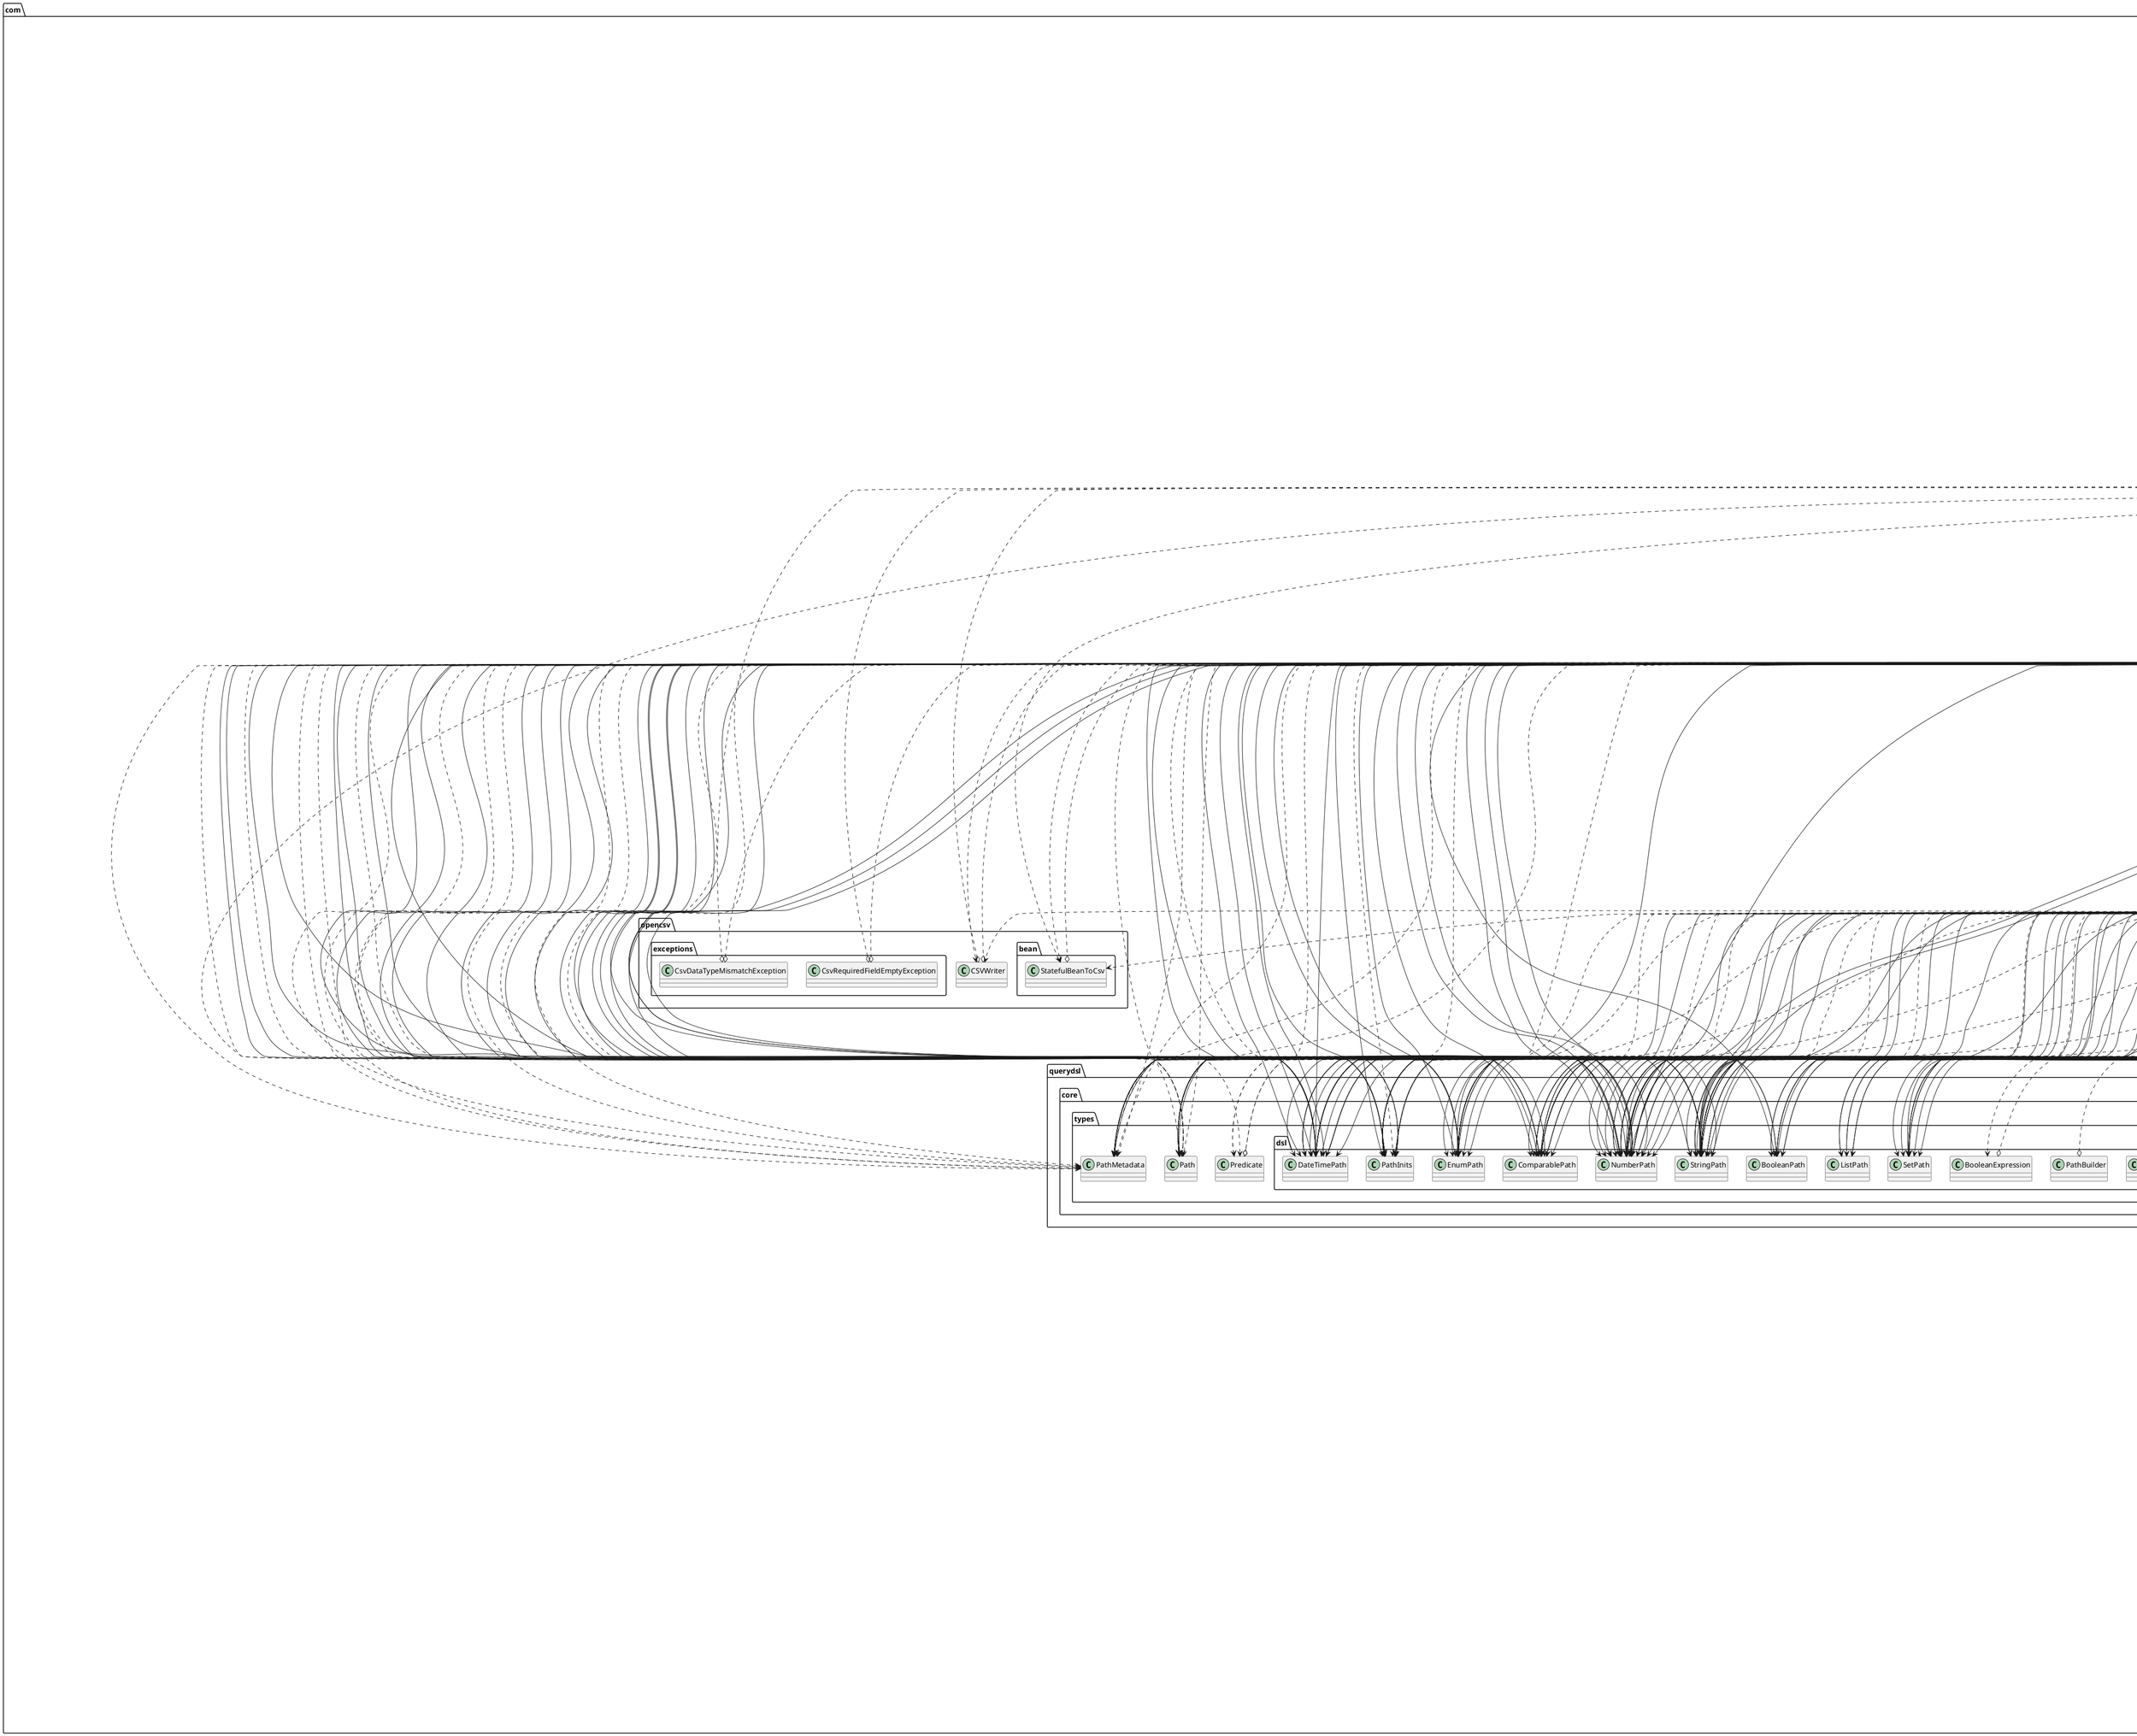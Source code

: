 @startuml
'https://plantuml.com/class-diagram

' GENERATE CLASS DIAGRAM ===========
' Generator       : it.brunasti.java.diagrammer.ClassDiagrammer
' Path            : [/Users/paolo/Work/Tadaah/fp-backend-hiring-service/build/classes/java/main]
' Java Files Path : [/Users/paolo/Work/Tadaah/fp-backend-hiring-service/src/main/java/]
' Configuration   : [/Users/paolo/IdeaProjects/mine/java-diagrammer/temp/tadaah/config.json]
' Generated at    : Fri Jan 17 14:59:07 CET 2025
'
'   Stat infos    :
'       Files : [344]
'       Lines : [11852]
'     Classes : [344]
'     Methods : [3346]
'      Fields : [1773]



' CLASSES =======
class com.freelanceplaza.hiringservice.util.DBUtils
enum com.freelanceplaza.hiringservice.httpClients.userservice.enums.QualificationType{
  MANUAL
  AUTOMATIC
}
class com.freelanceplaza.hiringservice.validation.workinghours.ApprovalWorkingHoursPeriodValidator
class com.freelanceplaza.hiringservice.dtos.userservice.ShiftInfoDto
class com.freelanceplaza.hiringservice.validation.ValidationError
enum com.freelanceplaza.hiringservice.enums.HireStatus{
  PENDING
  WORK_FINISHED
  APPROVAL_PROCESS
  CANCELLATION_COMPENSATION_PROCESS
  INVOICE_PROCESS
  COMPLETED
  CANCELED
  NO_SHOW
}
class com.freelanceplaza.hiringservice.listeners.DocumentTypeSyncListener
class com.freelanceplaza.hiringservice.httpClients.userservice.dto.QualificationDto
class com.freelanceplaza.hiringservice.services.UserDeactivatedEvent
class com.freelanceplaza.hiringservice.controllers.v1.ApplicationControllerV1
class com.freelanceplaza.hiringservice.services.FunctionService
class com.freelanceplaza.hiringservice.entities.Hire$HireBuilder
interface com.freelanceplaza.hiringservice.repository.LocationGroupRepository
class com.freelanceplaza.hiringservice.httpClients.userservice.UserApiPort$1
class com.freelanceplaza.hiringservice.dtos.userservice.FreelancerInfo$FreelancerInfoBuilder
class com.freelanceplaza.hiringservice.entities.HireApproval
class com.freelanceplaza.hiringservice.dtos.cancellation.ShiftNoShowRequest
class com.freelanceplaza.hiringservice.dtos.mobile.CreateApplicationRequest
class com.freelanceplaza.hiringservice.exceptions.PdfGenerationException
class com.freelanceplaza.hiringservice.httpClients.userservice.dto.FreelancerFullInfoDtoResponse
class com.freelanceplaza.hiringservice.configs.aws.S3Config
class com.freelanceplaza.hiringservice.httpClients.userservice.dto.AddressDto$AddressDtoBuilder
class com.freelanceplaza.hiringservice.services.invoice.InvoiceService
class com.freelanceplaza.hiringservice.configs.JacksonConfig
class com.freelanceplaza.hiringservice.exceptions.ApprovalException
enum com.freelanceplaza.hiringservice.enums.ApplicationRejectionReason{
  HIRING
  AVAILABILITY
  EXPIRATION
  CANCELLATION
  WITHDRAWN
  INACTIVATED_FREELANCER
  EXCLUSION
}
class com.freelanceplaza.hiringservice.dtos.userservice.LocationDto$LocationDtoBuilder
class com.freelanceplaza.hiringservice.dtos.mobile.MobileShiftDetailsDto
class com.freelanceplaza.hiringservice.entities.Organization
class com.freelanceplaza.hiringservice.services.ConfigServiceImpl
class com.freelanceplaza.hiringservice.dtos.mobile.MobileApplicationDetailsDto
class com.freelanceplaza.hiringservice.dtos.frontend.WebShiftCreateDto
class com.freelanceplaza.hiringservice.services.WorkFinishedFileUploader
class com.freelanceplaza.hiringservice.entities.DocumentTypeEntity
interface com.freelanceplaza.hiringservice.repository.UserRepository
class com.freelanceplaza.hiringservice.dtos.common.QLocationFreelancerId
interface com.freelanceplaza.hiringservice.services.HiringNotificationService
class com.freelanceplaza.hiringservice.httpClients.userservice.dto.FreelancerFullInfoDtoResponse$FreelancerFullInfoDtoResponseBuilder
class com.freelanceplaza.hiringservice.listeners.ExcludedFreelancersSyncListener
class com.freelanceplaza.hiringservice.entities.ShiftCancellationReason
class com.freelanceplaza.hiringservice.dtos.cancellation.HireCancellationRequest
class com.freelanceplaza.hiringservice.dtos.frontend.FunctionDto
class com.freelanceplaza.hiringservice.entities.QDocumentTypeEntity
class com.freelanceplaza.hiringservice.entities.User
class com.freelanceplaza.hiringservice.httpClients.userservice.dto.FreelancerDtoResponse
class com.freelanceplaza.hiringservice.services.FavoriteLocationFreelancerService
class com.freelanceplaza.hiringservice.validation.applications.HireCreationRequestValidator
class com.freelanceplaza.hiringservice.entities.QHire
class com.freelanceplaza.hiringservice.services.assignmentagreement.AssignmentAgreementPdfGenerator$FileHolder
class com.freelanceplaza.hiringservice.dtos.frontend.WebShiftDetailsDto$Counters$CountersBuilder
class com.freelanceplaza.hiringservice.exceptions.FreelancePlazaException
class com.freelanceplaza.hiringservice.dtos.workinghours.ApprovalRequest
class com.freelanceplaza.hiringservice.aspects.SchedulerControlAspect
class com.freelanceplaza.hiringservice.dtos.mobile.CancelApplicationRequest
class com.freelanceplaza.hiringservice.dtos.userservice.OrganizationInfoDto
class com.freelanceplaza.hiringservice.exceptions.EntityNotFoundException
class com.freelanceplaza.hiringservice.dtos.mobile.MobileListItemDto
class com.freelanceplaza.hiringservice.util.DateTimeUtils
interface com.freelanceplaza.hiringservice.services.ConfigService
class com.freelanceplaza.hiringservice.services.DocumentService
class com.freelanceplaza.hiringservice.services.WorkFinishedService
interface com.freelanceplaza.hiringservice.repository.HireApprovalRepository
interface com.freelanceplaza.hiringservice.repository.FavoriteLocationFreelancerRepository
class com.freelanceplaza.hiringservice.entities.QAssignmentAgreement
class com.freelanceplaza.hiringservice.entities.QConfig
class com.freelanceplaza.hiringservice.dtos.frontend.WebShiftDetailsDto$Counters
class com.freelanceplaza.hiringservice.exceptions.NotificationException
class com.freelanceplaza.hiringservice.entities.InvoiceFile
class com.freelanceplaza.hiringservice.dtos.frontend.WebShiftListItemDto$Counters
interface com.freelanceplaza.hiringservice.validation.applications.ApplicationCreationRequestAnnotation
class com.freelanceplaza.hiringservice.httpClients.userservice.dto.DocumentAttachmentDto$DocumentAttachmentDtoBuilder
class com.freelanceplaza.hiringservice.services.NotificationService
enum com.freelanceplaza.hiringservice.httpClients.userservice.enums.OnboardingStatus{
  REGISTERING
  FOR_REVIEW
  REJECTED
  APPROVED
}
class com.freelanceplaza.hiringservice.entities.QApplicationRejection
class com.freelanceplaza.hiringservice.entities.FreelancerProposal
class com.freelanceplaza.hiringservice.httpClients.userservice.dto.LegalEntityDto
class com.freelanceplaza.hiringservice.dtos.mobile.MobileFilledShiftListItemDto$MobileFilledShiftListItemDtoBuilder
class com.freelanceplaza.hiringservice.entities.QFreelancerProposal
class com.freelanceplaza.hiringservice.entities.FavoriteLocationFreelancer
class com.freelanceplaza.hiringservice.configs.aws.SqsBootstrapConfiguration
class com.freelanceplaza.hiringservice.mappers.UserMapper
interface com.freelanceplaza.hiringservice.validation.workinghours.ApprovalWorkingHoursPeriod
class com.freelanceplaza.hiringservice.services.DocumentTypeService
enum com.freelanceplaza.hiringservice.enums.ShiftStatus{
  OPEN
  FILLED
  EXPIRED
  CANCELED
}
class com.freelanceplaza.hiringservice.httpClients.userservice.dto.OrganizationDtoFullResponse$OrganizationDtoFullResponseBuilder
class com.freelanceplaza.hiringservice.dtos.frontend.FreelancerShiftSelectionListItemDto
interface com.freelanceplaza.hiringservice.interfaces.WorkingDurationWithId
class com.freelanceplaza.hiringservice.services.WorkFinishedService$1
class com.freelanceplaza.hiringservice.entities.LocationGroup
class com.freelanceplaza.hiringservice.entities.QHireCancellationReason
class com.freelanceplaza.hiringservice.services.assignmentagreement.AssignmentAgreementPdfGenerator
interface com.freelanceplaza.hiringservice.repository.ShiftRepository
class com.freelanceplaza.hiringservice.httpClients.userservice.dto.DocumentOwnerDto
class com.freelanceplaza.hiringservice.dtos.workinghours.ApprovalPeriodDto
class com.freelanceplaza.hiringservice.entities.Hire
class com.freelanceplaza.hiringservice.entities.QApplication
class com.freelanceplaza.hiringservice.entities.QCompensation
enum com.freelanceplaza.hiringservice.enums.HireCancellationReasonType{
  FREELANCER
  ORGANIZATION
}
class com.freelanceplaza.hiringservice.entities.Config
class com.freelanceplaza.hiringservice.services.impl.ShiftServiceImpl$FreelancerLocationPair
class com.freelanceplaza.hiringservice.configs.aws.SQSConfig
class com.freelanceplaza.hiringservice.exceptions.EncodeException
class com.freelanceplaza.hiringservice.dtos.userservice.LocationDto
class com.freelanceplaza.hiringservice.configs.aws.SNSConfig
class com.freelanceplaza.hiringservice.entities.PrkRecord
class com.freelanceplaza.hiringservice.configs.ApplicationConfiguration
interface com.freelanceplaza.hiringservice.repository.HireCancellationRepository
class com.freelanceplaza.hiringservice.entities.M2MToken
class com.freelanceplaza.hiringservice.HiringServiceApplication
class com.freelanceplaza.hiringservice.configs.VerticalHourlyRateConfiguration
interface com.freelanceplaza.hiringservice.services.ShiftService
interface com.freelanceplaza.hiringservice.repository.AssignmentAgreementRepository
class com.freelanceplaza.hiringservice.schedulers.HireOrganizationDeadlineScheduler
class com.freelanceplaza.hiringservice.services.M2MTokenService
interface com.freelanceplaza.hiringservice.services.ApplicationService
class com.freelanceplaza.hiringservice.controllers.v1.M2MControllerV1$MultipartTemplateResolver
class com.freelanceplaza.hiringservice.dtos.frontend.WebShiftDetailsDto$WebShiftDetailsDtoBuilder
interface com.freelanceplaza.hiringservice.repository.FunctionRepository
class com.freelanceplaza.hiringservice.mappers.ShiftMapper
class com.freelanceplaza.hiringservice.dtos.common.ShiftRateMeta
interface com.freelanceplaza.hiringservice.validation.shifts.ShiftCreate
class com.freelanceplaza.hiringservice.entities.QLocationGroup
interface com.freelanceplaza.hiringservice.repository.ApplicationRejectionRepository
class com.freelanceplaza.hiringservice.dtos.userservice.UserServiceQuery
class com.freelanceplaza.hiringservice.dtos.filters.OrganizationShiftFilter
interface com.freelanceplaza.hiringservice.repository.HireCancellationReasonRepository
class com.freelanceplaza.hiringservice.exceptions.GlobalExceptionHandler
class com.freelanceplaza.hiringservice.dtos.userservice.MobileShiftListInfoDto$MobileShiftListInfoDtoBuilder
class com.freelanceplaza.hiringservice.httpClients.userservice.dto.AddressDto
class com.freelanceplaza.hiringservice.controllers.v1.ShiftControllerV1
class com.freelanceplaza.hiringservice.util.UserUtils
class com.freelanceplaza.hiringservice.dtos.frontend.FreelancerShiftSelectionListItemDto$FreelancerShiftSelectionListItemDtoBuilder
class com.freelanceplaza.hiringservice.entities.QLocation
class com.freelanceplaza.hiringservice.services.impl.HireServiceImpl
class com.freelanceplaza.hiringservice.services.impl.HiringNotificationServiceImpl
class com.freelanceplaza.hiringservice.entities.Location
class com.freelanceplaza.hiringservice.dtos.common.LocationGroupDto
class com.freelanceplaza.hiringservice.dtos.mobile.MobileFinishedShiftDetailsDto
class com.freelanceplaza.hiringservice.services.impl.ShiftServiceImpl$ShiftHire
class com.freelanceplaza.hiringservice.dtos.frontend.WebShiftDetailsDto
class com.freelanceplaza.hiringservice.configs.QueryDslConfig
class com.freelanceplaza.hiringservice.dtos.frontend.WebApplicationListItem
class com.freelanceplaza.hiringservice.dtos.cancellation.ShiftCancellationRequest
class com.freelanceplaza.hiringservice.dtos.mobile.MobileShiftDetailsDto$MobileShiftDetailsDtoBuilder
class com.freelanceplaza.hiringservice.services.FreelancerLocationExclusionsService
class com.freelanceplaza.hiringservice.mappers.LocationGroupMapper
class com.freelanceplaza.hiringservice.services.impl.ShiftServiceImpl$ShiftHireFreelancerLocationContainer
class com.freelanceplaza.hiringservice.services.workinghours.ApprovalService$1
class com.freelanceplaza.hiringservice.listeners.FunctionSyncListener
class com.freelanceplaza.hiringservice.httpClients.userservice.dto.DocumentAttachmentDto
class com.freelanceplaza.hiringservice.entities.M2MToken$M2MTokenBuilder
class com.freelanceplaza.hiringservice.controllers.v1.M2MControllerV1$TemplateResource
enum com.freelanceplaza.hiringservice.httpClients.userservice.enums.OwnerType{
  ORGANIZATION
  FREELANCER
}
interface com.freelanceplaza.hiringservice.repository.FreelancerProposalRepository
class com.freelanceplaza.hiringservice.httpClients.userservice.UserServiceDataProvider
class com.freelanceplaza.hiringservice.entities.ShiftCancellation
class com.freelanceplaza.hiringservice.dtos.userservice.LocationDtoForList
class com.freelanceplaza.hiringservice.dtos.filters.FreelancerShiftFilter
class com.freelanceplaza.hiringservice.dtos.userservice.UserServiceResponse
class com.freelanceplaza.hiringservice.httpClients.userservice.dto.CommonShiftMappingInfo
enum com.freelanceplaza.hiringservice.enums.Action{
  CREATE
  UPDATE
  DELETE
}
interface com.freelanceplaza.hiringservice.repository.DocumentTypeRepository
class com.freelanceplaza.hiringservice.httpClients.userservice.dto.LegalEntityDto$LegalEntityDtoBuilder
interface com.freelanceplaza.hiringservice.repository.ShiftCancellationRepository
class com.freelanceplaza.hiringservice.entities.Shift
class com.freelanceplaza.hiringservice.services.workinghours.WorkingHoursTimeServiceImpl
class com.freelanceplaza.hiringservice.listeners.InvoiceCompletedListener
interface com.freelanceplaza.hiringservice.repository.ShiftCancellationReasonRepository
class com.freelanceplaza.hiringservice.exceptions.ShiftServiceException
interface com.freelanceplaza.hiringservice.validation.applications.ApplicationCancellationRequestAnnotation
class com.freelanceplaza.hiringservice.services.PrkService
class com.freelanceplaza.hiringservice.configs.WorkingHoursConfiguration
class com.freelanceplaza.hiringservice.listeners.UserSyncListener
interface com.freelanceplaza.hiringservice.repository.ApplicationRepository
abstract com.freelanceplaza.hiringservice.validation.CommonJsonErrorValidator
class com.freelanceplaza.hiringservice.validation.shifts.ShiftCreateValidator
class com.freelanceplaza.hiringservice.configs.ManualHiringConfiguration
class com.freelanceplaza.hiringservice.services.impl.ShiftServiceV1
class com.freelanceplaza.hiringservice.validation.FpValError
class com.freelanceplaza.hiringservice.services.impl.ShiftServiceV2
class com.freelanceplaza.hiringservice.entities.QUser
class com.freelanceplaza.hiringservice.dtos.frontend.DocumentTypeEntityDto
class com.freelanceplaza.hiringservice.entities.Application$ApplicationBuilder
interface com.freelanceplaza.hiringservice.repository.PrkRecordHistoryRepository
class com.freelanceplaza.hiringservice.dtos.common.HireDto$HireDtoBuilder
class com.freelanceplaza.hiringservice.validation.cancellation.HireCancellationRequestValidator
class com.freelanceplaza.hiringservice.configs.ApiPortConfiguration
class com.freelanceplaza.hiringservice.services.csv.ShiftHireCsvWriter
class com.freelanceplaza.hiringservice.dtos.frontend.WebShiftListItemDto$Counters$CountersBuilder
interface com.freelanceplaza.hiringservice.repository.HireRepository
class com.freelanceplaza.hiringservice.util.CalculationUtils
class com.freelanceplaza.hiringservice.dtos.frontend.WebShiftCreateDto$WebShiftCreateDtoBuilder
class com.freelanceplaza.hiringservice.dtos.cancellation.CancellationPeriod
abstract com.freelanceplaza.hiringservice.validation.workinghours.AbstractWorkingHoursPeriodValidator
class com.freelanceplaza.hiringservice.entities.QM2MToken
class com.freelanceplaza.hiringservice.entities.Document
interface com.freelanceplaza.hiringservice.validation.cancellation.CancellationRequestAnnotation
class com.freelanceplaza.hiringservice.listeners.SystemApprovalListener
interface com.freelanceplaza.hiringservice.repository.ConfigRepository
class com.freelanceplaza.hiringservice.entities.Invoice
interface com.freelanceplaza.hiringservice.services.assignmentagreement.AssignmentAgreementService
class com.freelanceplaza.hiringservice.validation.cancellation.ShiftCancellationRequestValidator
class com.freelanceplaza.hiringservice.dtos.userservice.MobileShiftListInfoDto
interface com.freelanceplaza.hiringservice.services.cancellation.CancellationTypeResolver
class com.freelanceplaza.hiringservice.configs.CancellationConfiguration
interface com.freelanceplaza.hiringservice.repository.OrganizationRepository
enum com.freelanceplaza.hiringservice.enums.Status{
  PENDING
  ACTIVE
  BLOCKED
  DELETED
  INACTIVE
}
class com.freelanceplaza.hiringservice.dtos.userservice.OrganizationInfoDto$OrganizationInfoDtoBuilder
class com.freelanceplaza.hiringservice.services.cancellation.CancellationTypeResolverImpl
class com.freelanceplaza.hiringservice.entities.Shift$ShiftBuilder
class com.freelanceplaza.hiringservice.services.UserService
class com.freelanceplaza.hiringservice.dtos.cancellation.CancellationDto
enum com.freelanceplaza.hiringservice.httpClients.userservice.enums.FreelancerRegistrationStep{
  INITIAL_SIGNUP
  PERSONAL_DETAILS
  LEGAL_ENTITY
  PERSONS_REGISTER
  LIABILITY_INSURANCE
  DIPLOMA
  CERTIFICATE
  COMPLETED_REGISTRATION
  REGISTRATION_APPROVED
  FINANCIAL_DETAILS
  POSTAL_CODE
  DESCRIPTION
}
class com.freelanceplaza.hiringservice.dtos.ConfigDto
class com.freelanceplaza.hiringservice.services.FavoriteLocationFreelancerService$1
class com.freelanceplaza.hiringservice.publishers.AssignmentAgreementSqsPublisher
class com.freelanceplaza.hiringservice.httpClients.userservice.dto.UserDto
class com.freelanceplaza.hiringservice.configs.UserServiceClient
class com.freelanceplaza.hiringservice.configs.aws.SQSConfig$FPDefaultListenerContainerRegistry
class com.freelanceplaza.hiringservice.services.impl.ApplicationServiceImpl
class com.freelanceplaza.hiringservice.listeners.FreelancerDocumentsSyncListener
class com.freelanceplaza.hiringservice.services.workinghours.ApprovalService
class com.freelanceplaza.hiringservice.services.impl.ShiftServiceImpl
class com.freelanceplaza.hiringservice.httpClients.userservice.dto.OrganizationDtoFullResponse
class com.freelanceplaza.hiringservice.publishers.AssignmentAgreementSqsPublisher$PublishAfterCommitSynchronization
class com.freelanceplaza.hiringservice.controllers.v1.PrkControllerV1
class com.freelanceplaza.hiringservice.entities.QFavoriteLocationFreelancer
class com.freelanceplaza.hiringservice.services.assignmentagreement.AssignmentAgreementServiceImpl
interface com.freelanceplaza.hiringservice.repository.LocationRepository
class com.freelanceplaza.hiringservice.entities.QOrganization
class com.freelanceplaza.hiringservice.entities.QPrkRecordHistory
class com.freelanceplaza.hiringservice.exceptions.ApplicationException
class com.freelanceplaza.hiringservice.exceptions.ValidationFailedResponse
class com.freelanceplaza.hiringservice.httpClients.userservice.UserApiPort
class com.freelanceplaza.hiringservice.configs.security.AuthConfiguration
interface com.freelanceplaza.hiringservice.services.HireService
class com.freelanceplaza.hiringservice.entities.QShiftCancellation
class com.freelanceplaza.hiringservice.httpClients.userservice.dto.HiringQuery
enum com.freelanceplaza.hiringservice.enums.CancellationType{
  ON_TIME
  LAST_MINUTE
  NO_SHOW
}
enum com.freelanceplaza.hiringservice.httpClients.userservice.enums.AddressType{
  LEGAL_CORRESPONDENCE
  LEGAL_VISITOR
  LOCATION
  WORK
  HOME
}
class com.freelanceplaza.hiringservice.configs.WorkingHoursConfiguration$DeadlineConfig
class com.freelanceplaza.hiringservice.entities.Application
class com.freelanceplaza.hiringservice.dtos.workinghours.FreelancerProposalDto
class com.freelanceplaza.hiringservice.entities.QHireApproval
class com.freelanceplaza.hiringservice.services.impl.ShiftServiceImpl$1
interface com.freelanceplaza.hiringservice.validation.JsonFieldErrors
interface com.freelanceplaza.hiringservice.repository.querydsl.ShiftCustomRepository
interface com.freelanceplaza.hiringservice.repository.CompensationRepository
class com.freelanceplaza.hiringservice.configs.AssignmentAgreementConfiguration
interface com.freelanceplaza.hiringservice.validation.applications.HireCreationRequestAnnotation
class com.freelanceplaza.hiringservice.configs.security.SecurityUtils
interface com.freelanceplaza.hiringservice.dtos.frontend.FreelancerPrkRecordView
interface com.freelanceplaza.hiringservice.repository.FreelancerLocationExclusionsRepository
class com.freelanceplaza.hiringservice.entities.QShift
class com.freelanceplaza.hiringservice.mappers.ApplicationMapper
class com.freelanceplaza.hiringservice.exceptions.ErrorResponse
class com.freelanceplaza.hiringservice.dtos.userservice.LocationDtoForList$LocationDtoForListBuilder
interface com.freelanceplaza.hiringservice.services.workinghours.WorkingHoursTimeService
enum com.freelanceplaza.hiringservice.httpClients.userservice.enums.DocumentStatus{
  UPLOADED
  ON_REVIEW
  APPROVED
  REJECTED
  DELETED
}
interface com.freelanceplaza.hiringservice.repository.PrkRecordRepository
class com.freelanceplaza.hiringservice.dtos.frontend.WebApplicationListItem$WebApplicationListItemBuilder
interface com.freelanceplaza.hiringservice.validation.workinghours.ProposalWorkingHoursPeriod
class com.freelanceplaza.hiringservice.httpClients.userservice.dto.DocumentDto$DocumentDtoBuilder
class com.freelanceplaza.hiringservice.dtos.common.ShiftMeta$CancellationReasonDto
class com.freelanceplaza.hiringservice.dtos.mobile.MobileFilledShiftListItemDto
class com.freelanceplaza.hiringservice.mappers.ApplicationEventMapper
class com.freelanceplaza.hiringservice.configs.JacksonConfig$FpInstantSerializer
class com.freelanceplaza.hiringservice.configs.security.AudienceValidator
class com.freelanceplaza.hiringservice.configs.RedisConfiguration
class com.freelanceplaza.hiringservice.controllers.v1.M2MControllerV1
class com.freelanceplaza.hiringservice.httpClients.userservice.dto.DocumentDto
class com.freelanceplaza.hiringservice.controllers.v2.ShiftControllerV2
class com.freelanceplaza.hiringservice.dtos.workinghours.FreelancerProposalRequest
class com.freelanceplaza.hiringservice.entities.QInvoiceFile
class com.freelanceplaza.hiringservice.dtos.common.ShiftMeta
class com.freelanceplaza.hiringservice.dtos.userservice.FreelancerInfo
class com.freelanceplaza.hiringservice.entities.PrkRecordHistory
class com.freelanceplaza.hiringservice.SpringProfileExpressions
class com.freelanceplaza.hiringservice.dtos.frontend.WebShiftListItemDto
class com.freelanceplaza.hiringservice.services.LocationService
interface com.freelanceplaza.hiringservice.repository.DocumentRepository
class com.freelanceplaza.hiringservice.schedulers.RunInvoiceGenerationProcessScheduler
class com.freelanceplaza.hiringservice.notification.HiringApplicationEventNotification
class com.freelanceplaza.hiringservice.entities.QFreelancerLocationExclusions
class com.freelanceplaza.hiringservice.entities.ApplicationRejection
class com.freelanceplaza.hiringservice.httpClients.userservice.dto.DocumentOwnerDto$DocumentOwnerDtoBuilder
interface com.freelanceplaza.hiringservice.repository.InvoiceRepository
enum com.freelanceplaza.hiringservice.enums.SelectionRule{
  ALL
  MANUAL
  FAVORITE
}
class com.freelanceplaza.hiringservice.listeners.OrganizationSyncListener
class com.freelanceplaza.hiringservice.validation.applications.ApplicationCreationRequestValidator
class com.freelanceplaza.hiringservice.listeners.LocationSyncListener
class com.freelanceplaza.hiringservice.entities.QShiftCancellationReason
class com.freelanceplaza.hiringservice.dtos.mobile.MobileApplicationDetailsDto$MobileApplicationDetailsDtoBuilder
class com.freelanceplaza.hiringservice.entities.HireCancellation
class com.freelanceplaza.hiringservice.entities.Compensation
class com.freelanceplaza.hiringservice.entities.QInvoice
class com.freelanceplaza.hiringservice.dtos.CustomPredicate
class com.freelanceplaza.hiringservice.configs.aws.S3ConfigDev
interface com.freelanceplaza.hiringservice.interfaces.WorkingDuration
class com.freelanceplaza.hiringservice.listeners.AssignmentAgreementGenerateListener
class com.freelanceplaza.hiringservice.entities.QDocument
class com.freelanceplaza.hiringservice.configs.JacksonConfig$DurationMinutesSerializer
class com.freelanceplaza.hiringservice.validation.workinghours.ProposalWorkingHoursPeriodValidator
class com.freelanceplaza.hiringservice.entities.QHireCancellation
enum com.freelanceplaza.hiringservice.enums.HireApprovalSource{
  FREELANCER
  ORGANIZATION
  SYSTEM
}
class com.freelanceplaza.hiringservice.entities.QPrkRecord
class com.freelanceplaza.hiringservice.configs.NotificationConfiguration
class com.freelanceplaza.hiringservice.schedulers.HireWorkFinishedScheduler
class com.freelanceplaza.hiringservice.repository.querydsl.ShiftRepositoryImpl
class com.freelanceplaza.hiringservice.dtos.workinghours.ApprovalDto
class com.freelanceplaza.hiringservice.entities.AssignmentAgreement
class com.freelanceplaza.hiringservice.dtos.mobile.MobileExtendedShiftListItemDto
enum com.freelanceplaza.hiringservice.enums.ConfigCodes{
  MINIMAL_HOURLY_RATE
  MAXIMAL_HOURLY_RATE
  CRON_ENABLED
}
class com.freelanceplaza.hiringservice.configs.ApiPortConfiguration$ServiceConfiguration
enum com.freelanceplaza.hiringservice.enums.HiringRule{
  FIRST_COME_FIRST_SERVED
  MANUAL
}
enum com.freelanceplaza.hiringservice.enums.AddressType{
  LEGAL_CORRESPONDENCE
  LEGAL_VISITOR
  LOCATION
  WORK
  HOME
}
class com.freelanceplaza.hiringservice.validation.workinghours.ApprovalWorkingHoursPeriodValidator$1
class com.freelanceplaza.hiringservice.httpClients.userservice.dto.SbiCode
interface com.freelanceplaza.hiringservice.repository.M2MTokenRepository
class com.freelanceplaza.hiringservice.dtos.common.HireDto
class com.freelanceplaza.hiringservice.schedulers.DbLocks
class com.freelanceplaza.hiringservice.configs.security.SecurityConfig
class com.freelanceplaza.hiringservice.httpClients.userservice.UserApiPort$UsersAndLocationsDto
class com.freelanceplaza.hiringservice.dtos.common.LocationFreelancerId
class com.freelanceplaza.hiringservice.dtos.frontend.HireCreationRequest
class com.freelanceplaza.hiringservice.validation.applications.ApplicationCancellationRequestValidator
class com.freelanceplaza.hiringservice.entities.Function
class com.freelanceplaza.hiringservice.configs.PlatformConfiguration
enum com.freelanceplaza.hiringservice.enums.ApplicationStatus{
  PENDING
  ACCEPTED
  REJECTED
}
enum com.freelanceplaza.hiringservice.enums.HireApprovalStatus{
  WAITING_FOR_INVOICE
  INVOICE_COMPLETE
}
class com.freelanceplaza.hiringservice.entities.QFunction
enum com.freelanceplaza.hiringservice.httpClients.userservice.enums.AttachmentType{
  ORIGINAL
  PROOF
}
class com.freelanceplaza.hiringservice.configs.PrkConfiguration
class com.freelanceplaza.hiringservice.entities.HireCancellationReason
class com.freelanceplaza.hiringservice.mappers.DocumentTypeMapper
class com.freelanceplaza.hiringservice.dtos.mobile.MobileListItemDto$MobileListItemDtoBuilder
class com.freelanceplaza.hiringservice.dtos.frontend.WebShiftListItemDto$WebShiftListItemDtoBuilder
class com.freelanceplaza.hiringservice.entities.FreelancerLocationExclusions
class com.freelanceplaza.hiringservice.services.OrganizationService
class com.freelanceplaza.hiringservice.dtos.common.LocationGroupDto$LocationGroupDtoBuilder
class com.freelanceplaza.hiringservice.schedulers.ShiftExpirationScheduler
class com.freelanceplaza.hiringservice.dtos.frontend.FreelancerPrkRecordDto
class com.freelanceplaza.hiringservice.configs.templates.TemplateEngineConfiguration
class com.freelanceplaza.hiringservice.httpClients.userservice.dto.HiringResponse

' INHERITANCES =======
java.lang.Enum <|-- com.freelanceplaza.hiringservice.httpClients.userservice.enums.QualificationType
com.freelanceplaza.hiringservice.validation.workinghours.AbstractWorkingHoursPeriodValidator <|-- com.freelanceplaza.hiringservice.validation.workinghours.ApprovalWorkingHoursPeriodValidator
java.lang.Enum <|-- com.freelanceplaza.hiringservice.enums.HireStatus
java.lang.RuntimeException <|-- com.freelanceplaza.hiringservice.exceptions.PdfGenerationException
java.lang.RuntimeException <|-- com.freelanceplaza.hiringservice.exceptions.ApprovalException
java.lang.Enum <|-- com.freelanceplaza.hiringservice.enums.ApplicationRejectionReason
com.freelanceplaza.hiringservice.validation.CommonJsonErrorValidator <|-- com.freelanceplaza.hiringservice.validation.applications.HireCreationRequestValidator
java.lang.RuntimeException <|-- com.freelanceplaza.hiringservice.exceptions.FreelancePlazaException
java.lang.RuntimeException <|-- com.freelanceplaza.hiringservice.exceptions.EntityNotFoundException
java.lang.RuntimeException <|-- com.freelanceplaza.hiringservice.exceptions.NotificationException
java.lang.Enum <|-- com.freelanceplaza.hiringservice.httpClients.userservice.enums.OnboardingStatus
java.lang.Enum <|-- com.freelanceplaza.hiringservice.enums.ShiftStatus
java.lang.Enum <|-- com.freelanceplaza.hiringservice.enums.HireCancellationReasonType
java.lang.RuntimeException <|-- com.freelanceplaza.hiringservice.exceptions.EncodeException
java.lang.Enum <|-- com.freelanceplaza.hiringservice.httpClients.userservice.enums.OwnerType
java.lang.Enum <|-- com.freelanceplaza.hiringservice.enums.Action
java.lang.RuntimeException <|-- com.freelanceplaza.hiringservice.exceptions.ShiftServiceException
com.freelanceplaza.hiringservice.validation.CommonJsonErrorValidator <|-- com.freelanceplaza.hiringservice.validation.shifts.ShiftCreateValidator
com.freelanceplaza.hiringservice.services.impl.ShiftServiceImpl <|-- com.freelanceplaza.hiringservice.services.impl.ShiftServiceV1
com.freelanceplaza.hiringservice.services.impl.ShiftServiceImpl <|-- com.freelanceplaza.hiringservice.services.impl.ShiftServiceV2
com.freelanceplaza.hiringservice.validation.CommonJsonErrorValidator <|-- com.freelanceplaza.hiringservice.validation.cancellation.HireCancellationRequestValidator
com.freelanceplaza.hiringservice.validation.CommonJsonErrorValidator <|-- com.freelanceplaza.hiringservice.validation.workinghours.AbstractWorkingHoursPeriodValidator
com.freelanceplaza.hiringservice.validation.CommonJsonErrorValidator <|-- com.freelanceplaza.hiringservice.validation.cancellation.ShiftCancellationRequestValidator
java.lang.Enum <|-- com.freelanceplaza.hiringservice.enums.Status
java.lang.Enum <|-- com.freelanceplaza.hiringservice.httpClients.userservice.enums.FreelancerRegistrationStep
java.lang.RuntimeException <|-- com.freelanceplaza.hiringservice.exceptions.ApplicationException
java.lang.Enum <|-- com.freelanceplaza.hiringservice.enums.CancellationType
java.lang.Enum <|-- com.freelanceplaza.hiringservice.httpClients.userservice.enums.AddressType
java.lang.Enum <|-- com.freelanceplaza.hiringservice.httpClients.userservice.enums.DocumentStatus
java.lang.Record <|-- com.freelanceplaza.hiringservice.configs.security.AudienceValidator
java.lang.Enum <|-- com.freelanceplaza.hiringservice.enums.SelectionRule
com.freelanceplaza.hiringservice.validation.CommonJsonErrorValidator <|-- com.freelanceplaza.hiringservice.validation.applications.ApplicationCreationRequestValidator
com.freelanceplaza.hiringservice.configs.aws.S3Config <|-- com.freelanceplaza.hiringservice.configs.aws.S3ConfigDev
com.freelanceplaza.hiringservice.validation.workinghours.AbstractWorkingHoursPeriodValidator <|-- com.freelanceplaza.hiringservice.validation.workinghours.ProposalWorkingHoursPeriodValidator
java.lang.Enum <|-- com.freelanceplaza.hiringservice.enums.HireApprovalSource
java.lang.Enum <|-- com.freelanceplaza.hiringservice.enums.ConfigCodes
java.lang.Enum <|-- com.freelanceplaza.hiringservice.enums.HiringRule
java.lang.Enum <|-- com.freelanceplaza.hiringservice.enums.AddressType
com.freelanceplaza.hiringservice.validation.CommonJsonErrorValidator <|-- com.freelanceplaza.hiringservice.validation.applications.ApplicationCancellationRequestValidator
java.lang.Enum <|-- com.freelanceplaza.hiringservice.enums.ApplicationStatus
java.lang.Enum <|-- com.freelanceplaza.hiringservice.enums.HireApprovalStatus
java.lang.Enum <|-- com.freelanceplaza.hiringservice.httpClients.userservice.enums.AttachmentType

' IMPLEMENT INTERFACE =======
com.freelanceplaza.hiringservice.interfaces.WorkingDuration <|.. com.freelanceplaza.hiringservice.entities.HireApproval
com.freelanceplaza.hiringservice.services.ConfigService <|.. com.freelanceplaza.hiringservice.services.ConfigServiceImpl
com.freelanceplaza.hiringservice.interfaces.WorkingDuration <|.. com.freelanceplaza.hiringservice.dtos.frontend.WebShiftCreateDto
com.freelanceplaza.hiringservice.interfaces.WorkingDurationWithId <|.. com.freelanceplaza.hiringservice.dtos.workinghours.ApprovalRequest
java.lang.annotation.Annotation <|.. com.freelanceplaza.hiringservice.validation.applications.ApplicationCreationRequestAnnotation
com.freelanceplaza.hiringservice.interfaces.WorkingDuration <|.. com.freelanceplaza.hiringservice.entities.FreelancerProposal
java.lang.annotation.Annotation <|.. com.freelanceplaza.hiringservice.validation.workinghours.ApprovalWorkingHoursPeriod
com.freelanceplaza.hiringservice.interfaces.WorkingDuration <|.. com.freelanceplaza.hiringservice.interfaces.WorkingDurationWithId
java.lang.annotation.Annotation <|.. com.freelanceplaza.hiringservice.validation.shifts.ShiftCreate
com.freelanceplaza.hiringservice.services.HireService <|.. com.freelanceplaza.hiringservice.services.impl.HireServiceImpl
com.freelanceplaza.hiringservice.services.HiringNotificationService <|.. com.freelanceplaza.hiringservice.services.impl.HiringNotificationServiceImpl
com.freelanceplaza.hiringservice.interfaces.WorkingDuration <|.. com.freelanceplaza.hiringservice.dtos.frontend.WebShiftDetailsDto
com.freelanceplaza.hiringservice.interfaces.WorkingDuration <|.. com.freelanceplaza.hiringservice.entities.Shift
com.freelanceplaza.hiringservice.services.workinghours.WorkingHoursTimeService <|.. com.freelanceplaza.hiringservice.services.workinghours.WorkingHoursTimeServiceImpl
java.lang.annotation.Annotation <|.. com.freelanceplaza.hiringservice.validation.applications.ApplicationCancellationRequestAnnotation
java.lang.annotation.Annotation <|.. com.freelanceplaza.hiringservice.validation.cancellation.CancellationRequestAnnotation
com.freelanceplaza.hiringservice.services.cancellation.CancellationTypeResolver <|.. com.freelanceplaza.hiringservice.services.cancellation.CancellationTypeResolverImpl
com.freelanceplaza.hiringservice.services.ApplicationService <|.. com.freelanceplaza.hiringservice.services.impl.ApplicationServiceImpl
com.freelanceplaza.hiringservice.services.ShiftService <|.. com.freelanceplaza.hiringservice.services.impl.ShiftServiceImpl
com.freelanceplaza.hiringservice.services.assignmentagreement.AssignmentAgreementService <|.. com.freelanceplaza.hiringservice.services.assignmentagreement.AssignmentAgreementServiceImpl
com.freelanceplaza.hiringservice.interfaces.WorkingDuration <|.. com.freelanceplaza.hiringservice.dtos.workinghours.FreelancerProposalDto
java.lang.annotation.Annotation <|.. com.freelanceplaza.hiringservice.validation.JsonFieldErrors
java.lang.annotation.Annotation <|.. com.freelanceplaza.hiringservice.validation.applications.HireCreationRequestAnnotation
java.lang.annotation.Annotation <|.. com.freelanceplaza.hiringservice.validation.workinghours.ProposalWorkingHoursPeriod
com.freelanceplaza.hiringservice.interfaces.WorkingDurationWithId <|.. com.freelanceplaza.hiringservice.dtos.workinghours.FreelancerProposalRequest
com.freelanceplaza.hiringservice.interfaces.WorkingDuration <|.. com.freelanceplaza.hiringservice.dtos.frontend.WebShiftListItemDto
com.freelanceplaza.hiringservice.repository.querydsl.ShiftCustomRepository <|.. com.freelanceplaza.hiringservice.repository.querydsl.ShiftRepositoryImpl
com.freelanceplaza.hiringservice.interfaces.WorkingDuration <|.. com.freelanceplaza.hiringservice.dtos.workinghours.ApprovalDto
java.io.Serializable <|.. com.freelanceplaza.hiringservice.dtos.common.LocationFreelancerId

' FIELDS =======
com.freelanceplaza.hiringservice.validation.workinghours.ApprovalWorkingHoursPeriodValidator --> com.freelanceplaza.hiringservice.repository.ShiftRepository
com.freelanceplaza.hiringservice.validation.workinghours.ApprovalWorkingHoursPeriodValidator --> com.freelanceplaza.hiringservice.services.workinghours.WorkingHoursTimeService
com.freelanceplaza.hiringservice.validation.workinghours.ApprovalWorkingHoursPeriodValidator --> com.freelanceplaza.hiringservice.configs.UserServiceClient
com.freelanceplaza.hiringservice.validation.workinghours.ApprovalWorkingHoursPeriodValidator --> com.freelanceplaza.hiringservice.repository.LocationGroupRepository
com.freelanceplaza.hiringservice.dtos.userservice.ShiftInfoDto --> com.freelanceplaza.hiringservice.dtos.userservice.FreelancerInfo
com.freelanceplaza.hiringservice.listeners.DocumentTypeSyncListener --> com.freelanceplaza.hiringservice.services.DocumentTypeService
com.freelanceplaza.hiringservice.httpClients.userservice.dto.QualificationDto --> com.freelanceplaza.hiringservice.httpClients.userservice.dto.UserDto
com.freelanceplaza.hiringservice.httpClients.userservice.dto.QualificationDto --> com.freelanceplaza.hiringservice.httpClients.userservice.enums.QualificationType
com.freelanceplaza.hiringservice.controllers.v1.ApplicationControllerV1 --> com.freelanceplaza.hiringservice.services.ApplicationService
com.freelanceplaza.hiringservice.services.FunctionService --> com.freelanceplaza.hiringservice.repository.FunctionRepository
com.freelanceplaza.hiringservice.services.FunctionService --> com.freelanceplaza.hiringservice.mappers.DocumentTypeMapper
com.freelanceplaza.hiringservice.entities.Hire$HireBuilder --> com.freelanceplaza.hiringservice.entities.Shift
com.freelanceplaza.hiringservice.entities.Hire$HireBuilder --> com.freelanceplaza.hiringservice.enums.HireStatus
com.freelanceplaza.hiringservice.entities.Hire$HireBuilder --> com.freelanceplaza.hiringservice.entities.FreelancerProposal
com.freelanceplaza.hiringservice.entities.Hire$HireBuilder --> com.freelanceplaza.hiringservice.entities.HireApproval
com.freelanceplaza.hiringservice.entities.Hire$HireBuilder --> com.freelanceplaza.hiringservice.entities.HireCancellation
com.freelanceplaza.hiringservice.entities.Hire$HireBuilder --> com.freelanceplaza.hiringservice.entities.AssignmentAgreement
com.freelanceplaza.hiringservice.entities.Hire$HireBuilder --> com.freelanceplaza.hiringservice.entities.Invoice
com.freelanceplaza.hiringservice.httpClients.userservice.UserApiPort$1 --> com.freelanceplaza.hiringservice.httpClients.userservice.UserApiPort
com.freelanceplaza.hiringservice.entities.HireApproval --> com.freelanceplaza.hiringservice.entities.LocationGroup
com.freelanceplaza.hiringservice.entities.HireApproval --> com.freelanceplaza.hiringservice.enums.HireApprovalSource
com.freelanceplaza.hiringservice.entities.HireApproval --> com.freelanceplaza.hiringservice.enums.HireApprovalStatus
com.freelanceplaza.hiringservice.entities.HireApproval --> com.freelanceplaza.hiringservice.entities.Hire
com.freelanceplaza.hiringservice.httpClients.userservice.dto.FreelancerFullInfoDtoResponse --> com.freelanceplaza.hiringservice.httpClients.userservice.dto.FreelancerDtoResponse
com.freelanceplaza.hiringservice.httpClients.userservice.dto.FreelancerFullInfoDtoResponse --> com.freelanceplaza.hiringservice.httpClients.userservice.dto.LegalEntityDto
com.freelanceplaza.hiringservice.httpClients.userservice.dto.AddressDto$AddressDtoBuilder --> com.freelanceplaza.hiringservice.httpClients.userservice.enums.AddressType
com.freelanceplaza.hiringservice.services.invoice.InvoiceService --> com.freelanceplaza.hiringservice.services.HireService
com.freelanceplaza.hiringservice.services.invoice.InvoiceService --> com.freelanceplaza.hiringservice.repository.HireRepository
com.freelanceplaza.hiringservice.services.invoice.InvoiceService --> com.freelanceplaza.hiringservice.repository.InvoiceRepository
com.freelanceplaza.hiringservice.services.invoice.InvoiceService --> com.freelanceplaza.hiringservice.util.DBUtils
com.freelanceplaza.hiringservice.services.invoice.InvoiceService --> com.freelanceplaza.hiringservice.services.workinghours.WorkingHoursTimeService
com.freelanceplaza.hiringservice.services.invoice.InvoiceService --> com.freelanceplaza.hiringservice.services.csv.ShiftHireCsvWriter
com.freelanceplaza.hiringservice.services.invoice.InvoiceService --> com.freelanceplaza.hiringservice.services.LocationService
com.freelanceplaza.hiringservice.dtos.userservice.LocationDto$LocationDtoBuilder --> com.freelanceplaza.hiringservice.enums.AddressType
com.freelanceplaza.hiringservice.dtos.userservice.LocationDto$LocationDtoBuilder --> com.freelanceplaza.hiringservice.httpClients.userservice.dto.UserDto
com.freelanceplaza.hiringservice.dtos.mobile.MobileShiftDetailsDto --> com.freelanceplaza.hiringservice.dtos.common.HireDto
com.freelanceplaza.hiringservice.dtos.mobile.MobileShiftDetailsDto --> com.freelanceplaza.hiringservice.dtos.cancellation.CancellationDto
com.freelanceplaza.hiringservice.dtos.mobile.MobileShiftDetailsDto --> com.freelanceplaza.hiringservice.enums.HiringRule
com.freelanceplaza.hiringservice.services.ConfigServiceImpl --> com.freelanceplaza.hiringservice.repository.ConfigRepository
com.freelanceplaza.hiringservice.dtos.mobile.MobileApplicationDetailsDto --> com.freelanceplaza.hiringservice.enums.ApplicationStatus
com.freelanceplaza.hiringservice.dtos.mobile.MobileApplicationDetailsDto --> com.freelanceplaza.hiringservice.dtos.mobile.MobileShiftDetailsDto
com.freelanceplaza.hiringservice.dtos.frontend.WebShiftCreateDto --> com.freelanceplaza.hiringservice.enums.SelectionRule
com.freelanceplaza.hiringservice.dtos.frontend.WebShiftCreateDto --> com.freelanceplaza.hiringservice.enums.HiringRule
com.freelanceplaza.hiringservice.entities.DocumentTypeEntity --> com.freelanceplaza.commons.fpcommons.sync.documents.DocumentType
com.freelanceplaza.hiringservice.dtos.common.QLocationFreelancerId --> com.freelanceplaza.hiringservice.dtos.common.QLocationFreelancerId
com.freelanceplaza.hiringservice.dtos.common.QLocationFreelancerId --> com.querydsl.core.types.dsl.ComparablePath
com.freelanceplaza.hiringservice.dtos.common.QLocationFreelancerId --> com.querydsl.core.types.dsl.NumberPath
com.freelanceplaza.hiringservice.httpClients.userservice.dto.FreelancerFullInfoDtoResponse$FreelancerFullInfoDtoResponseBuilder --> com.freelanceplaza.hiringservice.httpClients.userservice.dto.FreelancerDtoResponse
com.freelanceplaza.hiringservice.httpClients.userservice.dto.FreelancerFullInfoDtoResponse$FreelancerFullInfoDtoResponseBuilder --> com.freelanceplaza.hiringservice.httpClients.userservice.dto.LegalEntityDto
com.freelanceplaza.hiringservice.listeners.ExcludedFreelancersSyncListener --> com.freelanceplaza.hiringservice.services.FreelancerLocationExclusionsService
com.freelanceplaza.hiringservice.listeners.ExcludedFreelancersSyncListener --> com.freelanceplaza.commons.fpcommons.crypto.Decoder
com.freelanceplaza.hiringservice.entities.QDocumentTypeEntity --> com.freelanceplaza.hiringservice.entities.QDocumentTypeEntity
com.freelanceplaza.hiringservice.entities.QDocumentTypeEntity --> com.querydsl.core.types.dsl.SetPath
com.freelanceplaza.hiringservice.entities.QDocumentTypeEntity --> com.querydsl.core.types.dsl.NumberPath
com.freelanceplaza.hiringservice.entities.QDocumentTypeEntity --> com.querydsl.core.types.dsl.StringPath
com.freelanceplaza.hiringservice.entities.QDocumentTypeEntity --> com.querydsl.core.types.dsl.BooleanPath
com.freelanceplaza.hiringservice.entities.QDocumentTypeEntity --> com.querydsl.core.types.dsl.BooleanPath
com.freelanceplaza.hiringservice.entities.QDocumentTypeEntity --> com.querydsl.core.types.dsl.EnumPath
com.freelanceplaza.hiringservice.entities.User --> com.freelanceplaza.commons.fpcommons.sync.users.UserType
com.freelanceplaza.hiringservice.entities.User --> com.freelanceplaza.commons.fpcommons.sync.users.Status
com.freelanceplaza.hiringservice.entities.User --> com.freelanceplaza.commons.fpcommons.sync.organizations.OnboardingStatus
com.freelanceplaza.hiringservice.httpClients.userservice.dto.FreelancerDtoResponse --> com.freelanceplaza.hiringservice.httpClients.userservice.enums.OnboardingStatus
com.freelanceplaza.hiringservice.httpClients.userservice.dto.FreelancerDtoResponse --> com.freelanceplaza.hiringservice.enums.Status
com.freelanceplaza.hiringservice.httpClients.userservice.dto.FreelancerDtoResponse --> com.freelanceplaza.hiringservice.httpClients.userservice.enums.FreelancerRegistrationStep
com.freelanceplaza.hiringservice.services.FavoriteLocationFreelancerService --> com.freelanceplaza.hiringservice.repository.FavoriteLocationFreelancerRepository
com.freelanceplaza.hiringservice.validation.applications.HireCreationRequestValidator --> com.freelanceplaza.hiringservice.repository.ApplicationRepository
com.freelanceplaza.hiringservice.validation.applications.HireCreationRequestValidator --> com.freelanceplaza.hiringservice.repository.UserRepository
com.freelanceplaza.hiringservice.entities.QHire --> com.querydsl.core.types.dsl.PathInits
com.freelanceplaza.hiringservice.entities.QHire --> com.freelanceplaza.hiringservice.entities.QHire
com.freelanceplaza.hiringservice.entities.QHire --> com.freelanceplaza.hiringservice.entities.QAssignmentAgreement
com.freelanceplaza.hiringservice.entities.QHire --> com.freelanceplaza.hiringservice.entities.QHireApproval
com.freelanceplaza.hiringservice.entities.QHire --> com.freelanceplaza.hiringservice.entities.QHireCancellation
com.freelanceplaza.hiringservice.entities.QHire --> com.querydsl.core.types.dsl.ComparablePath
com.freelanceplaza.hiringservice.entities.QHire --> com.querydsl.core.types.dsl.DateTimePath
com.freelanceplaza.hiringservice.entities.QHire --> com.querydsl.core.types.dsl.NumberPath
com.freelanceplaza.hiringservice.entities.QHire --> com.querydsl.core.types.dsl.ComparablePath
com.freelanceplaza.hiringservice.entities.QHire --> com.freelanceplaza.hiringservice.entities.QFreelancerProposal
com.freelanceplaza.hiringservice.entities.QHire --> com.querydsl.core.types.dsl.NumberPath
com.freelanceplaza.hiringservice.entities.QHire --> com.querydsl.core.types.dsl.BooleanPath
com.freelanceplaza.hiringservice.entities.QHire --> com.querydsl.core.types.dsl.NumberPath
com.freelanceplaza.hiringservice.entities.QHire --> com.freelanceplaza.hiringservice.entities.QInvoice
com.freelanceplaza.hiringservice.entities.QHire --> com.freelanceplaza.hiringservice.entities.QShift
com.freelanceplaza.hiringservice.entities.QHire --> com.querydsl.core.types.dsl.EnumPath
com.freelanceplaza.hiringservice.entities.QHire --> com.querydsl.core.types.dsl.NumberPath
com.freelanceplaza.hiringservice.dtos.workinghours.ApprovalRequest --> com.freelanceplaza.hiringservice.enums.HireApprovalSource
com.freelanceplaza.hiringservice.aspects.SchedulerControlAspect --> com.freelanceplaza.hiringservice.services.ConfigService
com.freelanceplaza.hiringservice.dtos.mobile.MobileListItemDto --> com.freelanceplaza.hiringservice.enums.HiringRule
com.freelanceplaza.hiringservice.util.DateTimeUtils --> com.freelanceplaza.hiringservice.configs.PlatformConfiguration
com.freelanceplaza.hiringservice.services.DocumentService --> com.freelanceplaza.hiringservice.repository.DocumentRepository
com.freelanceplaza.hiringservice.services.DocumentService --> com.freelanceplaza.hiringservice.repository.FunctionRepository
com.freelanceplaza.hiringservice.services.WorkFinishedService --> com.freelanceplaza.hiringservice.repository.HireRepository
com.freelanceplaza.hiringservice.services.WorkFinishedService --> com.freelanceplaza.hiringservice.util.DBUtils
com.freelanceplaza.hiringservice.services.WorkFinishedService --> com.freelanceplaza.hiringservice.services.NotificationService
com.freelanceplaza.hiringservice.entities.QAssignmentAgreement --> com.querydsl.core.types.dsl.PathInits
com.freelanceplaza.hiringservice.entities.QAssignmentAgreement --> com.freelanceplaza.hiringservice.entities.QAssignmentAgreement
com.freelanceplaza.hiringservice.entities.QAssignmentAgreement --> com.querydsl.core.types.dsl.StringPath
com.freelanceplaza.hiringservice.entities.QAssignmentAgreement --> com.querydsl.core.types.dsl.DateTimePath
com.freelanceplaza.hiringservice.entities.QAssignmentAgreement --> com.querydsl.core.types.dsl.StringPath
com.freelanceplaza.hiringservice.entities.QAssignmentAgreement --> com.freelanceplaza.hiringservice.entities.QHire
com.freelanceplaza.hiringservice.entities.QAssignmentAgreement --> com.querydsl.core.types.dsl.NumberPath
com.freelanceplaza.hiringservice.entities.QAssignmentAgreement --> com.querydsl.core.types.dsl.StringPath
com.freelanceplaza.hiringservice.entities.QConfig --> com.freelanceplaza.hiringservice.entities.QConfig
com.freelanceplaza.hiringservice.entities.QConfig --> com.querydsl.core.types.dsl.EnumPath
com.freelanceplaza.hiringservice.entities.QConfig --> com.querydsl.core.types.dsl.DateTimePath
com.freelanceplaza.hiringservice.entities.QConfig --> com.querydsl.core.types.dsl.NumberPath
com.freelanceplaza.hiringservice.entities.QConfig --> com.querydsl.core.types.dsl.DateTimePath
com.freelanceplaza.hiringservice.entities.QConfig --> com.querydsl.core.types.dsl.DateTimePath
com.freelanceplaza.hiringservice.entities.QConfig --> com.querydsl.core.types.dsl.NumberPath
com.freelanceplaza.hiringservice.entities.InvoiceFile --> com.freelanceplaza.invoices.enums.InvoiceBucketReference
com.freelanceplaza.hiringservice.httpClients.userservice.dto.DocumentAttachmentDto$DocumentAttachmentDtoBuilder --> com.freelanceplaza.hiringservice.httpClients.userservice.enums.AttachmentType
com.freelanceplaza.hiringservice.httpClients.userservice.dto.DocumentAttachmentDto$DocumentAttachmentDtoBuilder --> com.freelanceplaza.hiringservice.httpClients.userservice.dto.UserDto
com.freelanceplaza.hiringservice.httpClients.userservice.dto.DocumentAttachmentDto$DocumentAttachmentDtoBuilder --> com.freelanceplaza.hiringservice.httpClients.userservice.dto.UserDto
com.freelanceplaza.hiringservice.httpClients.userservice.dto.DocumentAttachmentDto$DocumentAttachmentDtoBuilder --> com.freelanceplaza.hiringservice.httpClients.userservice.enums.DocumentStatus
com.freelanceplaza.hiringservice.services.NotificationService --> com.freelanceplaza.hiringservice.repository.HireRepository
com.freelanceplaza.hiringservice.services.NotificationService --> com.freelanceplaza.hiringservice.services.workinghours.WorkingHoursTimeService
com.freelanceplaza.hiringservice.services.NotificationService --> com.freelanceplaza.hiringservice.services.WorkFinishedFileUploader
com.freelanceplaza.hiringservice.services.NotificationService --> com.freelanceplaza.hiringservice.services.csv.ShiftHireCsvWriter
com.freelanceplaza.hiringservice.services.NotificationService --> com.freelanceplaza.hiringservice.httpClients.userservice.UserApiPort
com.freelanceplaza.hiringservice.services.NotificationService --> com.freelanceplaza.hiringservice.repository.FunctionRepository
com.freelanceplaza.hiringservice.entities.QApplicationRejection --> com.querydsl.core.types.dsl.PathInits
com.freelanceplaza.hiringservice.entities.QApplicationRejection --> com.freelanceplaza.hiringservice.entities.QApplicationRejection
com.freelanceplaza.hiringservice.entities.QApplicationRejection --> com.freelanceplaza.hiringservice.entities.QApplication
com.freelanceplaza.hiringservice.entities.QApplicationRejection --> com.querydsl.core.types.dsl.DateTimePath
com.freelanceplaza.hiringservice.entities.QApplicationRejection --> com.querydsl.core.types.dsl.ComparablePath
com.freelanceplaza.hiringservice.entities.QApplicationRejection --> com.querydsl.core.types.dsl.NumberPath
com.freelanceplaza.hiringservice.entities.QApplicationRejection --> com.querydsl.core.types.dsl.EnumPath
com.freelanceplaza.hiringservice.entities.FreelancerProposal --> com.freelanceplaza.hiringservice.entities.Hire
com.freelanceplaza.hiringservice.httpClients.userservice.dto.LegalEntityDto --> com.freelanceplaza.hiringservice.httpClients.userservice.dto.AddressDto
com.freelanceplaza.hiringservice.dtos.mobile.MobileFilledShiftListItemDto$MobileFilledShiftListItemDtoBuilder --> com.freelanceplaza.hiringservice.dtos.common.HireDto
com.freelanceplaza.hiringservice.entities.QFreelancerProposal --> com.querydsl.core.types.dsl.PathInits
com.freelanceplaza.hiringservice.entities.QFreelancerProposal --> com.freelanceplaza.hiringservice.entities.QFreelancerProposal
com.freelanceplaza.hiringservice.entities.QFreelancerProposal --> com.querydsl.core.types.dsl.NumberPath
com.freelanceplaza.hiringservice.entities.QFreelancerProposal --> com.querydsl.core.types.dsl.DateTimePath
com.freelanceplaza.hiringservice.entities.QFreelancerProposal --> com.querydsl.core.types.dsl.DateTimePath
com.freelanceplaza.hiringservice.entities.QFreelancerProposal --> com.freelanceplaza.hiringservice.entities.QHire
com.freelanceplaza.hiringservice.entities.QFreelancerProposal --> com.querydsl.core.types.dsl.NumberPath
com.freelanceplaza.hiringservice.entities.QFreelancerProposal --> com.querydsl.core.types.dsl.DateTimePath
com.freelanceplaza.hiringservice.entities.FavoriteLocationFreelancer --> com.freelanceplaza.hiringservice.dtos.common.LocationFreelancerId
com.freelanceplaza.hiringservice.mappers.UserMapper --> com.freelanceplaza.hiringservice.services.UserService
com.freelanceplaza.hiringservice.services.DocumentTypeService --> com.freelanceplaza.hiringservice.repository.DocumentTypeRepository
com.freelanceplaza.hiringservice.services.DocumentTypeService --> com.freelanceplaza.hiringservice.repository.FunctionRepository
com.freelanceplaza.hiringservice.services.DocumentTypeService --> com.freelanceplaza.hiringservice.mappers.DocumentTypeMapper
com.freelanceplaza.hiringservice.httpClients.userservice.dto.OrganizationDtoFullResponse$OrganizationDtoFullResponseBuilder --> com.freelanceplaza.hiringservice.httpClients.userservice.dto.LegalEntityDto
com.freelanceplaza.hiringservice.httpClients.userservice.dto.OrganizationDtoFullResponse$OrganizationDtoFullResponseBuilder --> com.freelanceplaza.hiringservice.httpClients.userservice.dto.AddressDto
com.freelanceplaza.hiringservice.httpClients.userservice.dto.OrganizationDtoFullResponse$OrganizationDtoFullResponseBuilder --> com.freelanceplaza.hiringservice.httpClients.userservice.enums.OnboardingStatus
com.freelanceplaza.hiringservice.httpClients.userservice.dto.OrganizationDtoFullResponse$OrganizationDtoFullResponseBuilder --> com.freelanceplaza.hiringservice.enums.Status
com.freelanceplaza.hiringservice.httpClients.userservice.dto.OrganizationDtoFullResponse$OrganizationDtoFullResponseBuilder --> com.freelanceplaza.hiringservice.httpClients.userservice.dto.UserDto
com.freelanceplaza.hiringservice.httpClients.userservice.dto.OrganizationDtoFullResponse$OrganizationDtoFullResponseBuilder --> com.freelanceplaza.hiringservice.httpClients.userservice.dto.UserDto
com.freelanceplaza.hiringservice.services.WorkFinishedService$1 --> com.freelanceplaza.hiringservice.services.WorkFinishedService
com.freelanceplaza.hiringservice.entities.LocationGroup --> com.freelanceplaza.hiringservice.entities.Location
com.freelanceplaza.hiringservice.entities.QHireCancellationReason --> com.freelanceplaza.hiringservice.entities.QHireCancellationReason
com.freelanceplaza.hiringservice.entities.QHireCancellationReason --> com.querydsl.core.types.dsl.ListPath
com.freelanceplaza.hiringservice.entities.QHireCancellationReason --> com.querydsl.core.types.dsl.BooleanPath
com.freelanceplaza.hiringservice.entities.QHireCancellationReason --> com.querydsl.core.types.dsl.NumberPath
com.freelanceplaza.hiringservice.entities.QHireCancellationReason --> com.querydsl.core.types.dsl.StringPath
com.freelanceplaza.hiringservice.entities.QHireCancellationReason --> com.querydsl.core.types.dsl.StringPath
com.freelanceplaza.hiringservice.entities.QHireCancellationReason --> com.querydsl.core.types.dsl.NumberPath
com.freelanceplaza.hiringservice.entities.QHireCancellationReason --> com.querydsl.core.types.dsl.EnumPath
com.freelanceplaza.hiringservice.httpClients.userservice.dto.DocumentOwnerDto --> com.freelanceplaza.hiringservice.httpClients.userservice.enums.OwnerType
com.freelanceplaza.hiringservice.entities.Hire --> com.freelanceplaza.hiringservice.entities.Shift
com.freelanceplaza.hiringservice.entities.Hire --> com.freelanceplaza.hiringservice.enums.HireStatus
com.freelanceplaza.hiringservice.entities.Hire --> com.freelanceplaza.hiringservice.entities.FreelancerProposal
com.freelanceplaza.hiringservice.entities.Hire --> com.freelanceplaza.hiringservice.entities.HireApproval
com.freelanceplaza.hiringservice.entities.Hire --> com.freelanceplaza.hiringservice.entities.HireCancellation
com.freelanceplaza.hiringservice.entities.Hire --> com.freelanceplaza.hiringservice.entities.AssignmentAgreement
com.freelanceplaza.hiringservice.entities.Hire --> com.freelanceplaza.hiringservice.entities.Invoice
com.freelanceplaza.hiringservice.entities.QApplication --> com.querydsl.core.types.dsl.PathInits
com.freelanceplaza.hiringservice.entities.QApplication --> com.freelanceplaza.hiringservice.entities.QApplication
com.freelanceplaza.hiringservice.entities.QApplication --> com.querydsl.core.types.dsl.NumberPath
com.freelanceplaza.hiringservice.entities.QApplication --> com.freelanceplaza.hiringservice.entities.QApplicationRejection
com.freelanceplaza.hiringservice.entities.QApplication --> com.querydsl.core.types.dsl.EnumPath
com.freelanceplaza.hiringservice.entities.QApplication --> com.querydsl.core.types.dsl.DateTimePath
com.freelanceplaza.hiringservice.entities.QApplication --> com.querydsl.core.types.dsl.ComparablePath
com.freelanceplaza.hiringservice.entities.QApplication --> com.querydsl.core.types.dsl.NumberPath
com.freelanceplaza.hiringservice.entities.QApplication --> com.querydsl.core.types.dsl.BooleanPath
com.freelanceplaza.hiringservice.entities.QApplication --> com.freelanceplaza.hiringservice.entities.QShift
com.freelanceplaza.hiringservice.entities.QCompensation --> com.freelanceplaza.hiringservice.entities.QCompensation
com.freelanceplaza.hiringservice.entities.QCompensation --> com.querydsl.core.types.dsl.NumberPath
com.freelanceplaza.hiringservice.entities.QCompensation --> com.querydsl.core.types.dsl.NumberPath
com.freelanceplaza.hiringservice.entities.QCompensation --> com.querydsl.core.types.dsl.StringPath
com.freelanceplaza.hiringservice.entities.Config --> com.freelanceplaza.hiringservice.enums.ConfigCodes
com.freelanceplaza.hiringservice.dtos.userservice.LocationDto --> com.freelanceplaza.hiringservice.enums.AddressType
com.freelanceplaza.hiringservice.dtos.userservice.LocationDto --> com.freelanceplaza.hiringservice.httpClients.userservice.dto.UserDto
com.freelanceplaza.hiringservice.entities.PrkRecord --> com.freelanceplaza.hiringservice.entities.User
com.freelanceplaza.hiringservice.entities.PrkRecord --> com.freelanceplaza.hiringservice.entities.Organization
com.freelanceplaza.hiringservice.schedulers.HireOrganizationDeadlineScheduler --> com.freelanceplaza.hiringservice.services.HireService
com.freelanceplaza.hiringservice.schedulers.HireOrganizationDeadlineScheduler --> com.freelanceplaza.hiringservice.util.DBUtils
com.freelanceplaza.hiringservice.services.M2MTokenService --> com.freelanceplaza.hiringservice.repository.M2MTokenRepository
com.freelanceplaza.hiringservice.dtos.frontend.WebShiftDetailsDto$WebShiftDetailsDtoBuilder --> com.freelanceplaza.hiringservice.enums.ShiftStatus
com.freelanceplaza.hiringservice.dtos.frontend.WebShiftDetailsDto$WebShiftDetailsDtoBuilder --> com.freelanceplaza.hiringservice.enums.SelectionRule
com.freelanceplaza.hiringservice.dtos.frontend.WebShiftDetailsDto$WebShiftDetailsDtoBuilder --> com.freelanceplaza.hiringservice.enums.HiringRule
com.freelanceplaza.hiringservice.dtos.frontend.WebShiftDetailsDto$WebShiftDetailsDtoBuilder --> com.freelanceplaza.hiringservice.dtos.common.HireDto
com.freelanceplaza.hiringservice.dtos.frontend.WebShiftDetailsDto$WebShiftDetailsDtoBuilder --> com.freelanceplaza.hiringservice.enums.CancellationType
com.freelanceplaza.hiringservice.dtos.frontend.WebShiftDetailsDto$WebShiftDetailsDtoBuilder --> com.freelanceplaza.hiringservice.dtos.cancellation.CancellationDto
com.freelanceplaza.hiringservice.dtos.frontend.WebShiftDetailsDto$WebShiftDetailsDtoBuilder --> com.freelanceplaza.hiringservice.dtos.frontend.WebShiftDetailsDto$Counters
com.freelanceplaza.hiringservice.mappers.ShiftMapper --> com.freelanceplaza.hiringservice.services.workinghours.WorkingHoursTimeService
com.freelanceplaza.hiringservice.mappers.ShiftMapper --> com.freelanceplaza.hiringservice.services.cancellation.CancellationTypeResolver
com.freelanceplaza.hiringservice.mappers.ShiftMapper --> com.freelanceplaza.hiringservice.services.cancellation.CancellationTypeResolver
com.freelanceplaza.hiringservice.mappers.ShiftMapper --> com.freelanceplaza.hiringservice.mappers.UserMapper
com.freelanceplaza.hiringservice.mappers.ShiftMapper --> com.freelanceplaza.hiringservice.mappers.DocumentTypeMapper
com.freelanceplaza.hiringservice.mappers.ShiftMapper --> com.freelanceplaza.hiringservice.mappers.LocationGroupMapper
com.freelanceplaza.hiringservice.mappers.ShiftMapper --> com.freelanceplaza.commons.fpcommons.aws.cloudfront.CloudfrontUrlSigner
com.freelanceplaza.hiringservice.entities.QLocationGroup --> com.querydsl.core.types.dsl.PathInits
com.freelanceplaza.hiringservice.entities.QLocationGroup --> com.freelanceplaza.hiringservice.entities.QLocationGroup
com.freelanceplaza.hiringservice.entities.QLocationGroup --> com.querydsl.core.types.dsl.StringPath
com.freelanceplaza.hiringservice.entities.QLocationGroup --> com.querydsl.core.types.dsl.NumberPath
com.freelanceplaza.hiringservice.entities.QLocationGroup --> com.freelanceplaza.hiringservice.entities.QLocation
com.freelanceplaza.hiringservice.entities.QLocationGroup --> com.querydsl.core.types.dsl.StringPath
com.freelanceplaza.hiringservice.httpClients.userservice.dto.AddressDto --> com.freelanceplaza.hiringservice.httpClients.userservice.enums.AddressType
com.freelanceplaza.hiringservice.controllers.v1.ShiftControllerV1 --> com.freelanceplaza.hiringservice.services.impl.ShiftServiceV1
com.freelanceplaza.hiringservice.controllers.v1.ShiftControllerV1 --> com.freelanceplaza.hiringservice.services.UserService
com.freelanceplaza.hiringservice.controllers.v1.ShiftControllerV1 --> com.freelanceplaza.hiringservice.repository.FunctionRepository
com.freelanceplaza.hiringservice.controllers.v1.ShiftControllerV1 --> com.freelanceplaza.hiringservice.services.ConfigService
com.freelanceplaza.hiringservice.entities.QLocation --> com.querydsl.core.types.dsl.PathInits
com.freelanceplaza.hiringservice.entities.QLocation --> com.freelanceplaza.hiringservice.entities.QLocation
com.freelanceplaza.hiringservice.entities.QLocation --> com.querydsl.core.types.dsl.ComparablePath
com.freelanceplaza.hiringservice.entities.QLocation --> com.querydsl.core.types.dsl.SetPath
com.freelanceplaza.hiringservice.entities.QLocation --> com.querydsl.core.types.dsl.NumberPath
com.freelanceplaza.hiringservice.entities.QLocation --> com.freelanceplaza.hiringservice.entities.QOrganization
com.freelanceplaza.hiringservice.entities.QLocation --> com.querydsl.core.types.dsl.EnumPath
com.freelanceplaza.hiringservice.services.impl.HireServiceImpl --> com.freelanceplaza.hiringservice.repository.HireRepository
com.freelanceplaza.hiringservice.services.impl.HireServiceImpl --> com.freelanceplaza.hiringservice.publishers.AssignmentAgreementSqsPublisher
com.freelanceplaza.hiringservice.services.impl.HireServiceImpl --> com.freelanceplaza.hiringservice.repository.HireCancellationRepository
com.freelanceplaza.hiringservice.services.impl.HireServiceImpl --> com.freelanceplaza.hiringservice.services.cancellation.CancellationTypeResolver
com.freelanceplaza.hiringservice.services.impl.HireServiceImpl --> com.freelanceplaza.hiringservice.repository.HireCancellationReasonRepository
com.freelanceplaza.hiringservice.services.impl.HireServiceImpl --> com.freelanceplaza.hiringservice.repository.ShiftRepository
com.freelanceplaza.hiringservice.services.impl.HireServiceImpl --> com.freelanceplaza.hiringservice.repository.CompensationRepository
com.freelanceplaza.hiringservice.services.impl.HireServiceImpl --> com.freelanceplaza.hiringservice.services.UserService
com.freelanceplaza.hiringservice.services.impl.HiringNotificationServiceImpl --> com.freelanceplaza.hiringservice.services.UserService
com.freelanceplaza.hiringservice.services.impl.HiringNotificationServiceImpl --> com.freelanceplaza.hiringservice.mappers.ApplicationEventMapper
com.freelanceplaza.hiringservice.services.impl.HiringNotificationServiceImpl --> com.freelanceplaza.hiringservice.notification.HiringApplicationEventNotification
com.freelanceplaza.hiringservice.services.impl.HiringNotificationServiceImpl --> com.freelanceplaza.hiringservice.repository.FavoriteLocationFreelancerRepository
com.freelanceplaza.hiringservice.entities.Location --> com.freelanceplaza.hiringservice.entities.Organization
com.freelanceplaza.hiringservice.entities.Location --> com.freelanceplaza.commons.fpcommons.sync.locations.LocationStatus
com.freelanceplaza.hiringservice.dtos.mobile.MobileFinishedShiftDetailsDto --> com.freelanceplaza.hiringservice.dtos.common.HireDto
com.freelanceplaza.hiringservice.services.impl.ShiftServiceImpl$ShiftHire --> com.freelanceplaza.hiringservice.entities.Shift
com.freelanceplaza.hiringservice.services.impl.ShiftServiceImpl$ShiftHire --> com.freelanceplaza.hiringservice.entities.Hire
com.freelanceplaza.hiringservice.dtos.frontend.WebShiftDetailsDto --> com.freelanceplaza.hiringservice.enums.ShiftStatus
com.freelanceplaza.hiringservice.dtos.frontend.WebShiftDetailsDto --> com.freelanceplaza.hiringservice.enums.SelectionRule
com.freelanceplaza.hiringservice.dtos.frontend.WebShiftDetailsDto --> com.freelanceplaza.hiringservice.enums.HiringRule
com.freelanceplaza.hiringservice.dtos.frontend.WebShiftDetailsDto --> com.freelanceplaza.hiringservice.dtos.common.HireDto
com.freelanceplaza.hiringservice.dtos.frontend.WebShiftDetailsDto --> com.freelanceplaza.hiringservice.enums.CancellationType
com.freelanceplaza.hiringservice.dtos.frontend.WebShiftDetailsDto --> com.freelanceplaza.hiringservice.dtos.cancellation.CancellationDto
com.freelanceplaza.hiringservice.dtos.frontend.WebShiftDetailsDto --> com.freelanceplaza.hiringservice.dtos.frontend.WebShiftDetailsDto$Counters
com.freelanceplaza.hiringservice.dtos.cancellation.ShiftCancellationRequest --> com.freelanceplaza.hiringservice.enums.ShiftStatus
com.freelanceplaza.hiringservice.dtos.cancellation.ShiftCancellationRequest --> com.freelanceplaza.hiringservice.enums.CancellationType
com.freelanceplaza.hiringservice.dtos.mobile.MobileShiftDetailsDto$MobileShiftDetailsDtoBuilder --> com.freelanceplaza.hiringservice.dtos.common.HireDto
com.freelanceplaza.hiringservice.dtos.mobile.MobileShiftDetailsDto$MobileShiftDetailsDtoBuilder --> com.freelanceplaza.hiringservice.dtos.cancellation.CancellationDto
com.freelanceplaza.hiringservice.dtos.mobile.MobileShiftDetailsDto$MobileShiftDetailsDtoBuilder --> com.freelanceplaza.hiringservice.enums.HiringRule
com.freelanceplaza.hiringservice.services.FreelancerLocationExclusionsService --> com.freelanceplaza.hiringservice.repository.FreelancerLocationExclusionsRepository
com.freelanceplaza.hiringservice.services.FreelancerLocationExclusionsService --> com.freelanceplaza.hiringservice.services.ApplicationService
com.freelanceplaza.hiringservice.services.FreelancerLocationExclusionsService --> com.freelanceplaza.hiringservice.repository.FavoriteLocationFreelancerRepository
com.freelanceplaza.hiringservice.listeners.FunctionSyncListener --> com.freelanceplaza.hiringservice.services.FunctionService
com.freelanceplaza.hiringservice.httpClients.userservice.dto.DocumentAttachmentDto --> com.freelanceplaza.hiringservice.httpClients.userservice.enums.AttachmentType
com.freelanceplaza.hiringservice.httpClients.userservice.dto.DocumentAttachmentDto --> com.freelanceplaza.hiringservice.httpClients.userservice.dto.UserDto
com.freelanceplaza.hiringservice.httpClients.userservice.dto.DocumentAttachmentDto --> com.freelanceplaza.hiringservice.httpClients.userservice.dto.UserDto
com.freelanceplaza.hiringservice.httpClients.userservice.dto.DocumentAttachmentDto --> com.freelanceplaza.hiringservice.httpClients.userservice.enums.DocumentStatus
com.freelanceplaza.hiringservice.httpClients.userservice.UserServiceDataProvider --> com.freelanceplaza.hiringservice.services.HireService
com.freelanceplaza.hiringservice.entities.ShiftCancellation --> com.freelanceplaza.hiringservice.enums.CancellationType
com.freelanceplaza.hiringservice.entities.ShiftCancellation --> com.freelanceplaza.hiringservice.entities.ShiftCancellationReason
com.freelanceplaza.hiringservice.entities.ShiftCancellation --> com.freelanceplaza.hiringservice.entities.Shift
com.freelanceplaza.hiringservice.httpClients.userservice.dto.CommonShiftMappingInfo --> com.freelanceplaza.hiringservice.httpClients.userservice.dto.HiringResponse
com.freelanceplaza.hiringservice.httpClients.userservice.dto.LegalEntityDto$LegalEntityDtoBuilder --> com.freelanceplaza.hiringservice.httpClients.userservice.dto.AddressDto
com.freelanceplaza.hiringservice.entities.Shift --> com.freelanceplaza.hiringservice.enums.ShiftStatus
com.freelanceplaza.hiringservice.entities.Shift --> com.freelanceplaza.hiringservice.enums.HiringRule
com.freelanceplaza.hiringservice.entities.Shift --> com.freelanceplaza.hiringservice.enums.SelectionRule
com.freelanceplaza.hiringservice.entities.Shift --> com.freelanceplaza.hiringservice.entities.ShiftCancellation
com.freelanceplaza.hiringservice.entities.Shift --> com.freelanceplaza.hiringservice.entities.Function
com.freelanceplaza.hiringservice.entities.Shift --> com.freelanceplaza.hiringservice.entities.LocationGroup
com.freelanceplaza.hiringservice.services.workinghours.WorkingHoursTimeServiceImpl --> com.freelanceplaza.hiringservice.configs.WorkingHoursConfiguration
com.freelanceplaza.hiringservice.listeners.InvoiceCompletedListener --> com.freelanceplaza.hiringservice.services.invoice.InvoiceService
com.freelanceplaza.hiringservice.services.PrkService --> com.freelanceplaza.hiringservice.repository.PrkRecordRepository
com.freelanceplaza.hiringservice.services.PrkService --> com.freelanceplaza.hiringservice.configs.PrkConfiguration
com.freelanceplaza.hiringservice.services.PrkService --> com.freelanceplaza.hiringservice.repository.OrganizationRepository
com.freelanceplaza.hiringservice.services.PrkService --> com.freelanceplaza.hiringservice.repository.UserRepository
com.freelanceplaza.hiringservice.services.PrkService --> com.freelanceplaza.hiringservice.repository.PrkRecordHistoryRepository
com.freelanceplaza.hiringservice.configs.WorkingHoursConfiguration --> com.freelanceplaza.hiringservice.configs.WorkingHoursConfiguration$DeadlineConfig
com.freelanceplaza.hiringservice.configs.WorkingHoursConfiguration --> com.freelanceplaza.hiringservice.configs.WorkingHoursConfiguration$DeadlineConfig
com.freelanceplaza.hiringservice.listeners.UserSyncListener --> com.freelanceplaza.hiringservice.services.UserService
com.freelanceplaza.hiringservice.listeners.UserSyncListener --> com.freelanceplaza.commons.fpcommons.crypto.Decoder
com.freelanceplaza.hiringservice.validation.shifts.ShiftCreateValidator --> com.freelanceplaza.hiringservice.services.workinghours.WorkingHoursTimeService
com.freelanceplaza.hiringservice.validation.shifts.ShiftCreateValidator --> com.freelanceplaza.hiringservice.configs.ManualHiringConfiguration
com.freelanceplaza.hiringservice.validation.shifts.ShiftCreateValidator --> com.freelanceplaza.hiringservice.repository.LocationRepository
com.freelanceplaza.hiringservice.validation.shifts.ShiftCreateValidator --> com.freelanceplaza.hiringservice.repository.UserRepository
com.freelanceplaza.hiringservice.services.impl.ShiftServiceV1 --> com.freelanceplaza.hiringservice.repository.ShiftRepository
com.freelanceplaza.hiringservice.entities.QUser --> com.freelanceplaza.hiringservice.entities.QUser
com.freelanceplaza.hiringservice.entities.QUser --> com.querydsl.core.types.dsl.StringPath
com.freelanceplaza.hiringservice.entities.QUser --> com.querydsl.core.types.dsl.DatePath
com.freelanceplaza.hiringservice.entities.QUser --> com.querydsl.core.types.dsl.StringPath
com.freelanceplaza.hiringservice.entities.QUser --> com.querydsl.core.types.dsl.SetPath
com.freelanceplaza.hiringservice.entities.QUser --> com.querydsl.core.types.dsl.StringPath
com.freelanceplaza.hiringservice.entities.QUser --> com.querydsl.core.types.dsl.StringPath
com.freelanceplaza.hiringservice.entities.QUser --> com.querydsl.core.types.dsl.SetPath
com.freelanceplaza.hiringservice.entities.QUser --> com.querydsl.core.types.dsl.ComparablePath
com.freelanceplaza.hiringservice.entities.QUser --> com.querydsl.core.types.dsl.StringPath
com.freelanceplaza.hiringservice.entities.QUser --> com.querydsl.core.types.dsl.StringPath
com.freelanceplaza.hiringservice.entities.QUser --> com.querydsl.core.types.dsl.NumberPath
com.freelanceplaza.hiringservice.entities.QUser --> com.querydsl.core.types.dsl.EnumPath
com.freelanceplaza.hiringservice.entities.QUser --> com.querydsl.core.types.dsl.StringPath
com.freelanceplaza.hiringservice.entities.QUser --> com.querydsl.core.types.dsl.StringPath
com.freelanceplaza.hiringservice.entities.QUser --> com.querydsl.core.types.dsl.EnumPath
com.freelanceplaza.hiringservice.entities.QUser --> com.querydsl.core.types.dsl.EnumPath
com.freelanceplaza.hiringservice.entities.QUser --> com.querydsl.core.types.dsl.NumberPath
com.freelanceplaza.hiringservice.entities.QUser --> com.querydsl.core.types.dsl.BooleanPath
com.freelanceplaza.hiringservice.dtos.frontend.DocumentTypeEntityDto --> com.freelanceplaza.commons.fpcommons.sync.documents.DocumentType
com.freelanceplaza.hiringservice.entities.Application$ApplicationBuilder --> com.freelanceplaza.hiringservice.entities.Shift
com.freelanceplaza.hiringservice.entities.Application$ApplicationBuilder --> com.freelanceplaza.hiringservice.enums.ApplicationStatus
com.freelanceplaza.hiringservice.entities.Application$ApplicationBuilder --> com.freelanceplaza.hiringservice.entities.ApplicationRejection
com.freelanceplaza.hiringservice.dtos.common.HireDto$HireDtoBuilder --> com.freelanceplaza.hiringservice.dtos.userservice.FreelancerInfo
com.freelanceplaza.hiringservice.dtos.common.HireDto$HireDtoBuilder --> com.freelanceplaza.hiringservice.dtos.workinghours.ApprovalPeriodDto
com.freelanceplaza.hiringservice.dtos.common.HireDto$HireDtoBuilder --> com.freelanceplaza.hiringservice.dtos.workinghours.ApprovalDto
com.freelanceplaza.hiringservice.dtos.common.HireDto$HireDtoBuilder --> com.freelanceplaza.hiringservice.dtos.workinghours.FreelancerProposalDto
com.freelanceplaza.hiringservice.dtos.common.HireDto$HireDtoBuilder --> com.freelanceplaza.hiringservice.enums.HireStatus
com.freelanceplaza.hiringservice.dtos.common.HireDto$HireDtoBuilder --> com.freelanceplaza.hiringservice.dtos.cancellation.CancellationDto
com.freelanceplaza.hiringservice.dtos.common.HireDto$HireDtoBuilder --> com.freelanceplaza.hiringservice.dtos.cancellation.CancellationPeriod
com.freelanceplaza.hiringservice.validation.cancellation.HireCancellationRequestValidator --> com.freelanceplaza.hiringservice.repository.HireRepository
com.freelanceplaza.hiringservice.validation.cancellation.HireCancellationRequestValidator --> com.freelanceplaza.hiringservice.repository.HireCancellationReasonRepository
com.freelanceplaza.hiringservice.validation.cancellation.HireCancellationRequestValidator --> com.freelanceplaza.hiringservice.services.cancellation.CancellationTypeResolver
com.freelanceplaza.hiringservice.dtos.frontend.WebShiftCreateDto$WebShiftCreateDtoBuilder --> com.freelanceplaza.hiringservice.enums.SelectionRule
com.freelanceplaza.hiringservice.dtos.frontend.WebShiftCreateDto$WebShiftCreateDtoBuilder --> com.freelanceplaza.hiringservice.enums.HiringRule
com.freelanceplaza.hiringservice.dtos.cancellation.CancellationPeriod --> com.freelanceplaza.hiringservice.enums.CancellationType
com.freelanceplaza.hiringservice.entities.QM2MToken --> com.freelanceplaza.hiringservice.entities.QM2MToken
com.freelanceplaza.hiringservice.entities.QM2MToken --> com.querydsl.core.types.dsl.DateTimePath
com.freelanceplaza.hiringservice.entities.QM2MToken --> com.querydsl.core.types.dsl.NumberPath
com.freelanceplaza.hiringservice.entities.QM2MToken --> com.querydsl.core.types.dsl.StringPath
com.freelanceplaza.hiringservice.entities.QM2MToken --> com.querydsl.core.types.dsl.StringPath
com.freelanceplaza.hiringservice.entities.Document --> com.freelanceplaza.hiringservice.entities.DocumentTypeEntity
com.freelanceplaza.hiringservice.listeners.SystemApprovalListener --> com.freelanceplaza.hiringservice.services.workinghours.ApprovalService
com.freelanceplaza.hiringservice.entities.Invoice --> com.freelanceplaza.commons.fpcommons.enums.Currency
com.freelanceplaza.hiringservice.validation.cancellation.ShiftCancellationRequestValidator --> com.freelanceplaza.hiringservice.repository.ShiftRepository
com.freelanceplaza.hiringservice.validation.cancellation.ShiftCancellationRequestValidator --> com.freelanceplaza.hiringservice.repository.ShiftCancellationReasonRepository
com.freelanceplaza.hiringservice.validation.cancellation.ShiftCancellationRequestValidator --> com.freelanceplaza.hiringservice.services.cancellation.CancellationTypeResolver
com.freelanceplaza.hiringservice.entities.Shift$ShiftBuilder --> com.freelanceplaza.hiringservice.enums.ShiftStatus
com.freelanceplaza.hiringservice.entities.Shift$ShiftBuilder --> com.freelanceplaza.hiringservice.enums.HiringRule
com.freelanceplaza.hiringservice.entities.Shift$ShiftBuilder --> com.freelanceplaza.hiringservice.enums.SelectionRule
com.freelanceplaza.hiringservice.entities.Shift$ShiftBuilder --> com.freelanceplaza.hiringservice.entities.ShiftCancellation
com.freelanceplaza.hiringservice.entities.Shift$ShiftBuilder --> com.freelanceplaza.hiringservice.entities.Function
com.freelanceplaza.hiringservice.entities.Shift$ShiftBuilder --> com.freelanceplaza.hiringservice.entities.LocationGroup
com.freelanceplaza.hiringservice.services.UserService --> com.freelanceplaza.hiringservice.repository.UserRepository
com.freelanceplaza.hiringservice.services.UserService --> com.freelanceplaza.hiringservice.repository.DocumentRepository
com.freelanceplaza.hiringservice.services.UserService --> com.freelanceplaza.commons.fpcommons.aws.cloudfront.CloudfrontUrlSigner
com.freelanceplaza.hiringservice.dtos.cancellation.CancellationDto --> com.freelanceplaza.hiringservice.enums.CancellationType
com.freelanceplaza.hiringservice.dtos.ConfigDto --> com.freelanceplaza.hiringservice.enums.ConfigCodes
com.freelanceplaza.hiringservice.configs.UserServiceClient --> com.freelanceplaza.hiringservice.services.UserService
com.freelanceplaza.hiringservice.configs.UserServiceClient --> com.freelanceplaza.hiringservice.services.M2MTokenService
com.freelanceplaza.hiringservice.services.impl.ApplicationServiceImpl --> com.freelanceplaza.hiringservice.repository.ShiftRepository
com.freelanceplaza.hiringservice.services.impl.ApplicationServiceImpl --> com.freelanceplaza.hiringservice.repository.ApplicationRepository
com.freelanceplaza.hiringservice.services.impl.ApplicationServiceImpl --> com.freelanceplaza.hiringservice.services.HireService
com.freelanceplaza.hiringservice.services.impl.ApplicationServiceImpl --> com.freelanceplaza.hiringservice.mappers.ApplicationMapper
com.freelanceplaza.hiringservice.services.impl.ApplicationServiceImpl --> com.freelanceplaza.hiringservice.httpClients.userservice.UserApiPort
com.freelanceplaza.hiringservice.services.impl.ApplicationServiceImpl --> com.freelanceplaza.hiringservice.repository.ApplicationRejectionRepository
com.freelanceplaza.hiringservice.services.impl.ApplicationServiceImpl --> com.freelanceplaza.hiringservice.services.UserService
com.freelanceplaza.hiringservice.services.impl.ApplicationServiceImpl --> com.freelanceplaza.hiringservice.services.HiringNotificationService
com.freelanceplaza.hiringservice.services.impl.ApplicationServiceImpl --> com.freelanceplaza.hiringservice.services.ShiftService
com.freelanceplaza.hiringservice.listeners.FreelancerDocumentsSyncListener --> com.freelanceplaza.hiringservice.services.UserService
com.freelanceplaza.hiringservice.services.workinghours.ApprovalService --> com.freelanceplaza.hiringservice.repository.HireRepository
com.freelanceplaza.hiringservice.services.workinghours.ApprovalService --> com.freelanceplaza.hiringservice.repository.ShiftRepository
com.freelanceplaza.hiringservice.services.workinghours.ApprovalService --> com.freelanceplaza.hiringservice.repository.HireApprovalRepository
com.freelanceplaza.hiringservice.services.workinghours.ApprovalService --> com.freelanceplaza.hiringservice.services.workinghours.WorkingHoursTimeService
com.freelanceplaza.hiringservice.services.workinghours.ApprovalService --> com.freelanceplaza.hiringservice.repository.LocationRepository
com.freelanceplaza.hiringservice.services.workinghours.ApprovalService --> com.freelanceplaza.hiringservice.repository.LocationGroupRepository
com.freelanceplaza.hiringservice.services.impl.ShiftServiceImpl --> com.freelanceplaza.hiringservice.repository.ShiftRepository
com.freelanceplaza.hiringservice.services.impl.ShiftServiceImpl --> com.freelanceplaza.hiringservice.mappers.ShiftMapper
com.freelanceplaza.hiringservice.services.impl.ShiftServiceImpl --> com.freelanceplaza.hiringservice.configs.UserServiceClient
com.freelanceplaza.hiringservice.services.impl.ShiftServiceImpl --> com.freelanceplaza.hiringservice.services.workinghours.WorkingHoursTimeService
com.freelanceplaza.hiringservice.services.impl.ShiftServiceImpl --> com.freelanceplaza.hiringservice.httpClients.userservice.UserApiPort
com.freelanceplaza.hiringservice.services.impl.ShiftServiceImpl --> com.freelanceplaza.hiringservice.repository.FreelancerProposalRepository
com.freelanceplaza.hiringservice.services.impl.ShiftServiceImpl --> com.freelanceplaza.hiringservice.services.workinghours.ApprovalService
com.freelanceplaza.hiringservice.services.impl.ShiftServiceImpl --> com.freelanceplaza.hiringservice.configs.WorkingHoursConfiguration
com.freelanceplaza.hiringservice.services.impl.ShiftServiceImpl --> com.freelanceplaza.hiringservice.configs.ManualHiringConfiguration
com.freelanceplaza.hiringservice.services.impl.ShiftServiceImpl --> com.freelanceplaza.hiringservice.repository.HireCancellationReasonRepository
com.freelanceplaza.hiringservice.services.impl.ShiftServiceImpl --> com.freelanceplaza.hiringservice.services.HireService
com.freelanceplaza.hiringservice.services.impl.ShiftServiceImpl --> com.freelanceplaza.hiringservice.services.cancellation.CancellationTypeResolver
com.freelanceplaza.hiringservice.services.impl.ShiftServiceImpl --> com.freelanceplaza.hiringservice.repository.ShiftCancellationRepository
com.freelanceplaza.hiringservice.services.impl.ShiftServiceImpl --> com.freelanceplaza.hiringservice.repository.ShiftCancellationReasonRepository
com.freelanceplaza.hiringservice.services.impl.ShiftServiceImpl --> com.freelanceplaza.hiringservice.repository.ApplicationRepository
com.freelanceplaza.hiringservice.services.impl.ShiftServiceImpl --> com.freelanceplaza.hiringservice.repository.ApplicationRejectionRepository
com.freelanceplaza.hiringservice.services.impl.ShiftServiceImpl --> com.freelanceplaza.hiringservice.repository.FreelancerLocationExclusionsRepository
com.freelanceplaza.hiringservice.services.impl.ShiftServiceImpl --> com.freelanceplaza.hiringservice.repository.FavoriteLocationFreelancerRepository
com.freelanceplaza.hiringservice.services.impl.ShiftServiceImpl --> com.freelanceplaza.hiringservice.services.UserService
com.freelanceplaza.hiringservice.services.impl.ShiftServiceImpl --> com.freelanceplaza.hiringservice.services.OrganizationService
com.freelanceplaza.hiringservice.services.impl.ShiftServiceImpl --> com.freelanceplaza.hiringservice.configs.VerticalHourlyRateConfiguration
com.freelanceplaza.hiringservice.services.impl.ShiftServiceImpl --> com.freelanceplaza.hiringservice.repository.FunctionRepository
com.freelanceplaza.hiringservice.services.impl.ShiftServiceImpl --> com.freelanceplaza.hiringservice.repository.PrkRecordRepository
com.freelanceplaza.hiringservice.services.impl.ShiftServiceImpl --> com.freelanceplaza.hiringservice.configs.PrkConfiguration
com.freelanceplaza.hiringservice.services.impl.ShiftServiceImpl --> com.freelanceplaza.hiringservice.services.HiringNotificationService
com.freelanceplaza.hiringservice.httpClients.userservice.dto.OrganizationDtoFullResponse --> com.freelanceplaza.hiringservice.httpClients.userservice.dto.LegalEntityDto
com.freelanceplaza.hiringservice.httpClients.userservice.dto.OrganizationDtoFullResponse --> com.freelanceplaza.hiringservice.httpClients.userservice.dto.AddressDto
com.freelanceplaza.hiringservice.httpClients.userservice.dto.OrganizationDtoFullResponse --> com.freelanceplaza.hiringservice.httpClients.userservice.enums.OnboardingStatus
com.freelanceplaza.hiringservice.httpClients.userservice.dto.OrganizationDtoFullResponse --> com.freelanceplaza.hiringservice.enums.Status
com.freelanceplaza.hiringservice.httpClients.userservice.dto.OrganizationDtoFullResponse --> com.freelanceplaza.hiringservice.httpClients.userservice.dto.UserDto
com.freelanceplaza.hiringservice.httpClients.userservice.dto.OrganizationDtoFullResponse --> com.freelanceplaza.hiringservice.httpClients.userservice.dto.UserDto
com.freelanceplaza.hiringservice.controllers.v1.PrkControllerV1 --> com.freelanceplaza.hiringservice.services.PrkService
com.freelanceplaza.hiringservice.entities.QFavoriteLocationFreelancer --> com.querydsl.core.types.dsl.PathInits
com.freelanceplaza.hiringservice.entities.QFavoriteLocationFreelancer --> com.freelanceplaza.hiringservice.entities.QFavoriteLocationFreelancer
com.freelanceplaza.hiringservice.entities.QFavoriteLocationFreelancer --> com.querydsl.core.types.dsl.DateTimePath
com.freelanceplaza.hiringservice.entities.QFavoriteLocationFreelancer --> com.querydsl.core.types.dsl.ComparablePath
com.freelanceplaza.hiringservice.entities.QFavoriteLocationFreelancer --> com.freelanceplaza.hiringservice.dtos.common.QLocationFreelancerId
com.freelanceplaza.hiringservice.services.assignmentagreement.AssignmentAgreementServiceImpl --> com.freelanceplaza.hiringservice.repository.HireRepository
com.freelanceplaza.hiringservice.services.assignmentagreement.AssignmentAgreementServiceImpl --> com.freelanceplaza.hiringservice.repository.AssignmentAgreementRepository
com.freelanceplaza.hiringservice.services.assignmentagreement.AssignmentAgreementServiceImpl --> com.freelanceplaza.hiringservice.services.assignmentagreement.AssignmentAgreementPdfGenerator
com.freelanceplaza.hiringservice.services.assignmentagreement.AssignmentAgreementServiceImpl --> com.freelanceplaza.hiringservice.configs.AssignmentAgreementConfiguration
com.freelanceplaza.hiringservice.services.assignmentagreement.AssignmentAgreementServiceImpl --> com.freelanceplaza.hiringservice.configs.PlatformConfiguration
com.freelanceplaza.hiringservice.services.assignmentagreement.AssignmentAgreementServiceImpl --> com.freelanceplaza.hiringservice.httpClients.userservice.UserApiPort
com.freelanceplaza.hiringservice.services.assignmentagreement.AssignmentAgreementServiceImpl --> com.freelanceplaza.hiringservice.services.UserService
com.freelanceplaza.hiringservice.entities.QOrganization --> com.freelanceplaza.hiringservice.entities.QOrganization
com.freelanceplaza.hiringservice.entities.QOrganization --> com.querydsl.core.types.dsl.ComparablePath
com.freelanceplaza.hiringservice.entities.QOrganization --> com.querydsl.core.types.dsl.SetPath
com.freelanceplaza.hiringservice.entities.QOrganization --> com.querydsl.core.types.dsl.NumberPath
com.freelanceplaza.hiringservice.entities.QPrkRecordHistory --> com.freelanceplaza.hiringservice.entities.QPrkRecordHistory
com.freelanceplaza.hiringservice.entities.QPrkRecordHistory --> com.querydsl.core.types.dsl.EnumPath
com.freelanceplaza.hiringservice.entities.QPrkRecordHistory --> com.querydsl.core.types.dsl.DateTimePath
com.freelanceplaza.hiringservice.entities.QPrkRecordHistory --> com.querydsl.core.types.dsl.ComparablePath
com.freelanceplaza.hiringservice.entities.QPrkRecordHistory --> com.querydsl.core.types.dsl.NumberPath
com.freelanceplaza.hiringservice.entities.QPrkRecordHistory --> com.querydsl.core.types.dsl.NumberPath
com.freelanceplaza.hiringservice.configs.security.AuthConfiguration --> com.freelanceplaza.commons.fpauthentication.config.AudienceConfig
com.freelanceplaza.hiringservice.configs.security.AuthConfiguration --> com.freelanceplaza.commons.fpauthentication.config.AuthDecoderConfig
com.freelanceplaza.hiringservice.entities.QShiftCancellation --> com.querydsl.core.types.dsl.PathInits
com.freelanceplaza.hiringservice.entities.QShiftCancellation --> com.freelanceplaza.hiringservice.entities.QShiftCancellation
com.freelanceplaza.hiringservice.entities.QShiftCancellation --> com.querydsl.core.types.dsl.DateTimePath
com.freelanceplaza.hiringservice.entities.QShiftCancellation --> com.querydsl.core.types.dsl.ComparablePath
com.freelanceplaza.hiringservice.entities.QShiftCancellation --> com.querydsl.core.types.dsl.NumberPath
com.freelanceplaza.hiringservice.entities.QShiftCancellation --> com.freelanceplaza.hiringservice.entities.QShiftCancellationReason
com.freelanceplaza.hiringservice.entities.QShiftCancellation --> com.querydsl.core.types.dsl.StringPath
com.freelanceplaza.hiringservice.entities.QShiftCancellation --> com.freelanceplaza.hiringservice.entities.QShift
com.freelanceplaza.hiringservice.entities.QShiftCancellation --> com.querydsl.core.types.dsl.EnumPath
com.freelanceplaza.hiringservice.entities.Application --> com.freelanceplaza.hiringservice.entities.Shift
com.freelanceplaza.hiringservice.entities.Application --> com.freelanceplaza.hiringservice.enums.ApplicationStatus
com.freelanceplaza.hiringservice.entities.Application --> com.freelanceplaza.hiringservice.entities.ApplicationRejection
com.freelanceplaza.hiringservice.entities.QHireApproval --> com.querydsl.core.types.dsl.PathInits
com.freelanceplaza.hiringservice.entities.QHireApproval --> com.freelanceplaza.hiringservice.entities.QHireApproval
com.freelanceplaza.hiringservice.entities.QHireApproval --> com.querydsl.core.types.dsl.ComparablePath
com.freelanceplaza.hiringservice.entities.QHireApproval --> com.querydsl.core.types.dsl.NumberPath
com.freelanceplaza.hiringservice.entities.QHireApproval --> com.querydsl.core.types.dsl.DateTimePath
com.freelanceplaza.hiringservice.entities.QHireApproval --> com.querydsl.core.types.dsl.DateTimePath
com.freelanceplaza.hiringservice.entities.QHireApproval --> com.freelanceplaza.hiringservice.entities.QHire
com.freelanceplaza.hiringservice.entities.QHireApproval --> com.querydsl.core.types.dsl.NumberPath
com.freelanceplaza.hiringservice.entities.QHireApproval --> com.querydsl.core.types.dsl.NumberPath
com.freelanceplaza.hiringservice.entities.QHireApproval --> com.querydsl.core.types.dsl.ComparablePath
com.freelanceplaza.hiringservice.entities.QHireApproval --> com.freelanceplaza.hiringservice.entities.QLocationGroup
com.freelanceplaza.hiringservice.entities.QHireApproval --> com.querydsl.core.types.dsl.StringPath
com.freelanceplaza.hiringservice.entities.QHireApproval --> com.querydsl.core.types.dsl.NumberPath
com.freelanceplaza.hiringservice.entities.QHireApproval --> com.querydsl.core.types.dsl.NumberPath
com.freelanceplaza.hiringservice.entities.QHireApproval --> com.querydsl.core.types.dsl.EnumPath
com.freelanceplaza.hiringservice.entities.QHireApproval --> com.querydsl.core.types.dsl.DateTimePath
com.freelanceplaza.hiringservice.entities.QHireApproval --> com.querydsl.core.types.dsl.EnumPath
com.freelanceplaza.hiringservice.entities.QShift --> com.querydsl.core.types.dsl.PathInits
com.freelanceplaza.hiringservice.entities.QShift --> com.freelanceplaza.hiringservice.entities.QShift
com.freelanceplaza.hiringservice.entities.QShift --> com.querydsl.core.types.dsl.SetPath
com.freelanceplaza.hiringservice.entities.QShift --> com.querydsl.core.types.dsl.NumberPath
com.freelanceplaza.hiringservice.entities.QShift --> com.freelanceplaza.hiringservice.entities.QShiftCancellation
com.freelanceplaza.hiringservice.entities.QShift --> com.querydsl.core.types.dsl.DateTimePath
com.freelanceplaza.hiringservice.entities.QShift --> com.querydsl.core.types.dsl.StringPath
com.freelanceplaza.hiringservice.entities.QShift --> com.querydsl.core.types.dsl.DateTimePath
com.freelanceplaza.hiringservice.entities.QShift --> com.querydsl.core.types.dsl.DateTimePath
com.freelanceplaza.hiringservice.entities.QShift --> com.freelanceplaza.hiringservice.entities.QFunction
com.freelanceplaza.hiringservice.entities.QShift --> com.querydsl.core.types.dsl.ListPath
com.freelanceplaza.hiringservice.entities.QShift --> com.querydsl.core.types.dsl.EnumPath
com.freelanceplaza.hiringservice.entities.QShift --> com.querydsl.core.types.dsl.NumberPath
com.freelanceplaza.hiringservice.entities.QShift --> com.querydsl.core.types.dsl.ComparablePath
com.freelanceplaza.hiringservice.entities.QShift --> com.freelanceplaza.hiringservice.entities.QLocationGroup
com.freelanceplaza.hiringservice.entities.QShift --> com.querydsl.core.types.dsl.NumberPath
com.freelanceplaza.hiringservice.entities.QShift --> com.querydsl.core.types.dsl.DateTimePath
com.freelanceplaza.hiringservice.entities.QShift --> com.querydsl.core.types.dsl.ComparablePath
com.freelanceplaza.hiringservice.entities.QShift --> com.querydsl.core.types.dsl.NumberPath
com.freelanceplaza.hiringservice.entities.QShift --> com.querydsl.core.types.dsl.ComparablePath
com.freelanceplaza.hiringservice.entities.QShift --> com.querydsl.core.types.dsl.ListPath
com.freelanceplaza.hiringservice.entities.QShift --> com.querydsl.core.types.dsl.NumberPath
com.freelanceplaza.hiringservice.entities.QShift --> com.querydsl.core.types.dsl.NumberPath
com.freelanceplaza.hiringservice.entities.QShift --> com.querydsl.core.types.dsl.SetPath
com.freelanceplaza.hiringservice.entities.QShift --> com.querydsl.core.types.dsl.EnumPath
com.freelanceplaza.hiringservice.entities.QShift --> com.querydsl.core.types.dsl.DateTimePath
com.freelanceplaza.hiringservice.entities.QShift --> com.querydsl.core.types.dsl.EnumPath
com.freelanceplaza.hiringservice.mappers.ApplicationMapper --> com.freelanceplaza.hiringservice.services.ShiftService
com.freelanceplaza.hiringservice.mappers.ApplicationMapper --> com.freelanceplaza.hiringservice.services.UserService
com.freelanceplaza.hiringservice.httpClients.userservice.dto.DocumentDto$DocumentDtoBuilder --> com.freelanceplaza.commons.fpcommons.sync.documents.DocumentType
com.freelanceplaza.hiringservice.httpClients.userservice.dto.DocumentDto$DocumentDtoBuilder --> com.freelanceplaza.hiringservice.httpClients.userservice.dto.DocumentOwnerDto
com.freelanceplaza.hiringservice.httpClients.userservice.dto.DocumentDto$DocumentDtoBuilder --> com.freelanceplaza.hiringservice.httpClients.userservice.enums.DocumentStatus
com.freelanceplaza.hiringservice.httpClients.userservice.dto.DocumentDto$DocumentDtoBuilder --> com.freelanceplaza.hiringservice.httpClients.userservice.dto.UserDto
com.freelanceplaza.hiringservice.httpClients.userservice.dto.DocumentDto$DocumentDtoBuilder --> com.freelanceplaza.hiringservice.httpClients.userservice.dto.UserDto
com.freelanceplaza.hiringservice.dtos.mobile.MobileFilledShiftListItemDto --> com.freelanceplaza.hiringservice.dtos.common.HireDto
com.freelanceplaza.hiringservice.mappers.ApplicationEventMapper --> com.freelanceplaza.hiringservice.configs.ManualHiringConfiguration
com.freelanceplaza.hiringservice.controllers.v1.M2MControllerV1 --> com.freelanceplaza.hiringservice.httpClients.userservice.UserServiceDataProvider
com.freelanceplaza.hiringservice.controllers.v1.M2MControllerV1 --> com.freelanceplaza.hiringservice.services.invoice.InvoiceService
com.freelanceplaza.hiringservice.controllers.v1.M2MControllerV1 --> com.freelanceplaza.hiringservice.services.FreelancerLocationExclusionsService
com.freelanceplaza.hiringservice.controllers.v1.M2MControllerV1 --> com.freelanceplaza.hiringservice.services.FavoriteLocationFreelancerService
com.freelanceplaza.hiringservice.controllers.v1.M2MControllerV1 --> com.freelanceplaza.hiringservice.services.DocumentService
com.freelanceplaza.hiringservice.controllers.v1.M2MControllerV1 --> com.freelanceplaza.hiringservice.services.ConfigService
com.freelanceplaza.hiringservice.httpClients.userservice.dto.DocumentDto --> com.freelanceplaza.commons.fpcommons.sync.documents.DocumentType
com.freelanceplaza.hiringservice.httpClients.userservice.dto.DocumentDto --> com.freelanceplaza.hiringservice.httpClients.userservice.dto.DocumentOwnerDto
com.freelanceplaza.hiringservice.httpClients.userservice.dto.DocumentDto --> com.freelanceplaza.hiringservice.httpClients.userservice.enums.DocumentStatus
com.freelanceplaza.hiringservice.httpClients.userservice.dto.DocumentDto --> com.freelanceplaza.hiringservice.httpClients.userservice.dto.UserDto
com.freelanceplaza.hiringservice.httpClients.userservice.dto.DocumentDto --> com.freelanceplaza.hiringservice.httpClients.userservice.dto.UserDto
com.freelanceplaza.hiringservice.controllers.v2.ShiftControllerV2 --> com.freelanceplaza.hiringservice.services.impl.ShiftServiceV2
com.freelanceplaza.hiringservice.entities.QInvoiceFile --> com.freelanceplaza.hiringservice.entities.QInvoiceFile
com.freelanceplaza.hiringservice.entities.QInvoiceFile --> com.querydsl.core.types.dsl.StringPath
com.freelanceplaza.hiringservice.entities.QInvoiceFile --> com.querydsl.core.types.dsl.StringPath
com.freelanceplaza.hiringservice.entities.QInvoiceFile --> com.querydsl.core.types.dsl.StringPath
com.freelanceplaza.hiringservice.entities.QInvoiceFile --> com.querydsl.core.types.dsl.EnumPath
com.freelanceplaza.hiringservice.dtos.common.ShiftMeta --> com.freelanceplaza.hiringservice.configs.WorkingHoursConfiguration$DeadlineConfig
com.freelanceplaza.hiringservice.dtos.common.ShiftMeta --> com.freelanceplaza.hiringservice.configs.WorkingHoursConfiguration$DeadlineConfig
com.freelanceplaza.hiringservice.entities.PrkRecordHistory --> com.freelanceplaza.hiringservice.enums.Action
com.freelanceplaza.hiringservice.dtos.frontend.WebShiftListItemDto --> com.freelanceplaza.hiringservice.dtos.userservice.LocationDtoForList
com.freelanceplaza.hiringservice.dtos.frontend.WebShiftListItemDto --> com.freelanceplaza.hiringservice.dtos.common.LocationGroupDto
com.freelanceplaza.hiringservice.dtos.frontend.WebShiftListItemDto --> com.freelanceplaza.hiringservice.enums.ShiftStatus
com.freelanceplaza.hiringservice.dtos.frontend.WebShiftListItemDto --> com.freelanceplaza.hiringservice.dtos.common.HireDto
com.freelanceplaza.hiringservice.dtos.frontend.WebShiftListItemDto --> com.freelanceplaza.hiringservice.enums.HiringRule
com.freelanceplaza.hiringservice.dtos.frontend.WebShiftListItemDto --> com.freelanceplaza.hiringservice.dtos.frontend.WebShiftListItemDto$Counters
com.freelanceplaza.hiringservice.dtos.frontend.WebShiftListItemDto --> com.freelanceplaza.hiringservice.dtos.cancellation.CancellationDto
com.freelanceplaza.hiringservice.services.LocationService --> com.freelanceplaza.hiringservice.repository.OrganizationRepository
com.freelanceplaza.hiringservice.services.LocationService --> com.freelanceplaza.hiringservice.repository.LocationRepository
com.freelanceplaza.hiringservice.schedulers.RunInvoiceGenerationProcessScheduler --> com.freelanceplaza.hiringservice.services.invoice.InvoiceService
com.freelanceplaza.hiringservice.notification.HiringApplicationEventNotification --> com.freelanceplaza.commons.fpcommons.crypto.Encoder
com.freelanceplaza.hiringservice.entities.QFreelancerLocationExclusions --> com.querydsl.core.types.dsl.PathInits
com.freelanceplaza.hiringservice.entities.QFreelancerLocationExclusions --> com.freelanceplaza.hiringservice.entities.QFreelancerLocationExclusions
com.freelanceplaza.hiringservice.entities.QFreelancerLocationExclusions --> com.querydsl.core.types.dsl.DateTimePath
com.freelanceplaza.hiringservice.entities.QFreelancerLocationExclusions --> com.querydsl.core.types.dsl.ComparablePath
com.freelanceplaza.hiringservice.entities.QFreelancerLocationExclusions --> com.freelanceplaza.hiringservice.dtos.common.QLocationFreelancerId
com.freelanceplaza.hiringservice.entities.QFreelancerLocationExclusions --> com.querydsl.core.types.dsl.StringPath
com.freelanceplaza.hiringservice.entities.ApplicationRejection --> com.freelanceplaza.hiringservice.enums.ApplicationRejectionReason
com.freelanceplaza.hiringservice.entities.ApplicationRejection --> com.freelanceplaza.hiringservice.entities.Application
com.freelanceplaza.hiringservice.httpClients.userservice.dto.DocumentOwnerDto$DocumentOwnerDtoBuilder --> com.freelanceplaza.hiringservice.httpClients.userservice.enums.OwnerType
com.freelanceplaza.hiringservice.listeners.OrganizationSyncListener --> com.freelanceplaza.commons.fpcommons.crypto.Decoder
com.freelanceplaza.hiringservice.listeners.OrganizationSyncListener --> com.freelanceplaza.hiringservice.services.OrganizationService
com.freelanceplaza.hiringservice.validation.applications.ApplicationCreationRequestValidator --> com.freelanceplaza.hiringservice.services.ConfigService
com.freelanceplaza.hiringservice.validation.applications.ApplicationCreationRequestValidator --> com.freelanceplaza.hiringservice.repository.ShiftRepository
com.freelanceplaza.hiringservice.validation.applications.ApplicationCreationRequestValidator --> com.freelanceplaza.hiringservice.repository.UserRepository
com.freelanceplaza.hiringservice.listeners.LocationSyncListener --> com.freelanceplaza.commons.fpcommons.crypto.Decoder
com.freelanceplaza.hiringservice.listeners.LocationSyncListener --> com.freelanceplaza.hiringservice.services.LocationService
com.freelanceplaza.hiringservice.entities.QShiftCancellationReason --> com.freelanceplaza.hiringservice.entities.QShiftCancellationReason
com.freelanceplaza.hiringservice.entities.QShiftCancellationReason --> com.querydsl.core.types.dsl.ListPath
com.freelanceplaza.hiringservice.entities.QShiftCancellationReason --> com.querydsl.core.types.dsl.BooleanPath
com.freelanceplaza.hiringservice.entities.QShiftCancellationReason --> com.querydsl.core.types.dsl.NumberPath
com.freelanceplaza.hiringservice.entities.QShiftCancellationReason --> com.querydsl.core.types.dsl.StringPath
com.freelanceplaza.hiringservice.entities.QShiftCancellationReason --> com.querydsl.core.types.dsl.StringPath
com.freelanceplaza.hiringservice.entities.QShiftCancellationReason --> com.querydsl.core.types.dsl.NumberPath
com.freelanceplaza.hiringservice.dtos.mobile.MobileApplicationDetailsDto$MobileApplicationDetailsDtoBuilder --> com.freelanceplaza.hiringservice.enums.ApplicationStatus
com.freelanceplaza.hiringservice.dtos.mobile.MobileApplicationDetailsDto$MobileApplicationDetailsDtoBuilder --> com.freelanceplaza.hiringservice.dtos.mobile.MobileShiftDetailsDto
com.freelanceplaza.hiringservice.entities.HireCancellation --> com.freelanceplaza.hiringservice.enums.CancellationType
com.freelanceplaza.hiringservice.entities.HireCancellation --> com.freelanceplaza.hiringservice.entities.HireCancellationReason
com.freelanceplaza.hiringservice.entities.HireCancellation --> com.freelanceplaza.hiringservice.entities.Hire
com.freelanceplaza.hiringservice.entities.QInvoice --> com.freelanceplaza.hiringservice.entities.QInvoice
com.freelanceplaza.hiringservice.entities.QInvoice --> com.querydsl.core.types.dsl.DateTimePath
com.freelanceplaza.hiringservice.entities.QInvoice --> com.querydsl.core.types.dsl.EnumPath
com.freelanceplaza.hiringservice.entities.QInvoice --> com.querydsl.core.types.dsl.ComparablePath
com.freelanceplaza.hiringservice.entities.QInvoice --> com.querydsl.core.types.dsl.ListPath
com.freelanceplaza.hiringservice.entities.QInvoice --> com.querydsl.core.types.dsl.ListPath
com.freelanceplaza.hiringservice.entities.QInvoice --> com.querydsl.core.types.dsl.StringPath
com.freelanceplaza.hiringservice.entities.QInvoice --> com.querydsl.core.types.dsl.BooleanPath
com.freelanceplaza.hiringservice.entities.QInvoice --> com.querydsl.core.types.dsl.ComparablePath
com.freelanceplaza.hiringservice.entities.QInvoice --> com.querydsl.core.types.dsl.NumberPath
com.freelanceplaza.hiringservice.entities.QInvoice --> com.querydsl.core.types.dsl.BooleanPath
com.freelanceplaza.hiringservice.entities.QInvoice --> com.querydsl.core.types.dsl.NumberPath
com.freelanceplaza.hiringservice.listeners.AssignmentAgreementGenerateListener --> com.freelanceplaza.hiringservice.services.assignmentagreement.AssignmentAgreementService
com.freelanceplaza.hiringservice.entities.QDocument --> com.querydsl.core.types.dsl.PathInits
com.freelanceplaza.hiringservice.entities.QDocument --> com.freelanceplaza.hiringservice.entities.QDocument
com.freelanceplaza.hiringservice.entities.QDocument --> com.querydsl.core.types.dsl.BooleanPath
com.freelanceplaza.hiringservice.entities.QDocument --> com.freelanceplaza.hiringservice.entities.QDocumentTypeEntity
com.freelanceplaza.hiringservice.entities.QDocument --> com.querydsl.core.types.dsl.NumberPath
com.freelanceplaza.hiringservice.entities.QDocument --> com.querydsl.core.types.dsl.DateTimePath
com.freelanceplaza.hiringservice.validation.workinghours.ProposalWorkingHoursPeriodValidator --> com.freelanceplaza.hiringservice.repository.ShiftRepository
com.freelanceplaza.hiringservice.validation.workinghours.ProposalWorkingHoursPeriodValidator --> com.freelanceplaza.hiringservice.services.workinghours.WorkingHoursTimeService
com.freelanceplaza.hiringservice.entities.QHireCancellation --> com.querydsl.core.types.dsl.PathInits
com.freelanceplaza.hiringservice.entities.QHireCancellation --> com.freelanceplaza.hiringservice.entities.QHireCancellation
com.freelanceplaza.hiringservice.entities.QHireCancellation --> com.querydsl.core.types.dsl.DateTimePath
com.freelanceplaza.hiringservice.entities.QHireCancellation --> com.querydsl.core.types.dsl.ComparablePath
com.freelanceplaza.hiringservice.entities.QHireCancellation --> com.freelanceplaza.hiringservice.entities.QHire
com.freelanceplaza.hiringservice.entities.QHireCancellation --> com.querydsl.core.types.dsl.NumberPath
com.freelanceplaza.hiringservice.entities.QHireCancellation --> com.freelanceplaza.hiringservice.entities.QHireCancellationReason
com.freelanceplaza.hiringservice.entities.QHireCancellation --> com.querydsl.core.types.dsl.StringPath
com.freelanceplaza.hiringservice.entities.QHireCancellation --> com.querydsl.core.types.dsl.EnumPath
com.freelanceplaza.hiringservice.entities.QPrkRecord --> com.querydsl.core.types.dsl.PathInits
com.freelanceplaza.hiringservice.entities.QPrkRecord --> com.freelanceplaza.hiringservice.entities.QPrkRecord
com.freelanceplaza.hiringservice.entities.QPrkRecord --> com.querydsl.core.types.dsl.ComparablePath
com.freelanceplaza.hiringservice.entities.QPrkRecord --> com.freelanceplaza.hiringservice.entities.QUser
com.freelanceplaza.hiringservice.entities.QPrkRecord --> com.querydsl.core.types.dsl.NumberPath
com.freelanceplaza.hiringservice.entities.QPrkRecord --> com.querydsl.core.types.dsl.DateTimePath
com.freelanceplaza.hiringservice.entities.QPrkRecord --> com.freelanceplaza.hiringservice.entities.QOrganization
com.freelanceplaza.hiringservice.entities.QPrkRecord --> com.querydsl.core.types.dsl.DateTimePath
com.freelanceplaza.hiringservice.entities.QPrkRecord --> com.querydsl.core.types.dsl.ComparablePath
com.freelanceplaza.hiringservice.schedulers.HireWorkFinishedScheduler --> com.freelanceplaza.hiringservice.services.WorkFinishedService
com.freelanceplaza.hiringservice.repository.querydsl.ShiftRepositoryImpl --> com.querydsl.jpa.impl.JPAQueryFactory
com.freelanceplaza.hiringservice.dtos.workinghours.ApprovalDto --> com.freelanceplaza.hiringservice.enums.HireApprovalSource
com.freelanceplaza.hiringservice.dtos.workinghours.ApprovalDto --> com.freelanceplaza.hiringservice.enums.HireApprovalStatus
com.freelanceplaza.hiringservice.dtos.workinghours.ApprovalDto --> com.freelanceplaza.hiringservice.dtos.userservice.LocationDto
com.freelanceplaza.hiringservice.dtos.workinghours.ApprovalDto --> com.freelanceplaza.hiringservice.dtos.common.LocationGroupDto
com.freelanceplaza.hiringservice.entities.AssignmentAgreement --> com.freelanceplaza.hiringservice.entities.Hire
com.freelanceplaza.hiringservice.dtos.mobile.MobileExtendedShiftListItemDto --> com.freelanceplaza.hiringservice.dtos.common.HireDto
com.freelanceplaza.hiringservice.dtos.mobile.MobileExtendedShiftListItemDto --> com.freelanceplaza.hiringservice.dtos.cancellation.CancellationDto
com.freelanceplaza.hiringservice.dtos.common.HireDto --> com.freelanceplaza.hiringservice.dtos.userservice.FreelancerInfo
com.freelanceplaza.hiringservice.dtos.common.HireDto --> com.freelanceplaza.hiringservice.dtos.workinghours.ApprovalPeriodDto
com.freelanceplaza.hiringservice.dtos.common.HireDto --> com.freelanceplaza.hiringservice.dtos.workinghours.ApprovalDto
com.freelanceplaza.hiringservice.dtos.common.HireDto --> com.freelanceplaza.hiringservice.dtos.workinghours.FreelancerProposalDto
com.freelanceplaza.hiringservice.dtos.common.HireDto --> com.freelanceplaza.hiringservice.enums.HireStatus
com.freelanceplaza.hiringservice.dtos.common.HireDto --> com.freelanceplaza.hiringservice.dtos.cancellation.CancellationDto
com.freelanceplaza.hiringservice.dtos.common.HireDto --> com.freelanceplaza.hiringservice.dtos.cancellation.CancellationPeriod
com.freelanceplaza.hiringservice.validation.applications.ApplicationCancellationRequestValidator --> com.freelanceplaza.hiringservice.repository.ApplicationRepository
com.freelanceplaza.hiringservice.entities.QFunction --> com.freelanceplaza.hiringservice.entities.QFunction
com.freelanceplaza.hiringservice.entities.QFunction --> com.querydsl.core.types.dsl.BooleanPath
com.freelanceplaza.hiringservice.entities.QFunction --> com.querydsl.core.types.dsl.SetPath
com.freelanceplaza.hiringservice.entities.QFunction --> com.querydsl.core.types.dsl.NumberPath
com.freelanceplaza.hiringservice.entities.QFunction --> com.querydsl.core.types.dsl.SetPath
com.freelanceplaza.hiringservice.entities.QFunction --> com.querydsl.core.types.dsl.NumberPath
com.freelanceplaza.hiringservice.entities.QFunction --> com.querydsl.core.types.dsl.StringPath
com.freelanceplaza.hiringservice.entities.QFunction --> com.querydsl.core.types.dsl.NumberPath
com.freelanceplaza.hiringservice.entities.QFunction --> com.querydsl.core.types.dsl.SetPath
com.freelanceplaza.hiringservice.entities.HireCancellationReason --> com.freelanceplaza.hiringservice.enums.HireCancellationReasonType
com.freelanceplaza.hiringservice.dtos.mobile.MobileListItemDto$MobileListItemDtoBuilder --> com.freelanceplaza.hiringservice.enums.HiringRule
com.freelanceplaza.hiringservice.dtos.frontend.WebShiftListItemDto$WebShiftListItemDtoBuilder --> com.freelanceplaza.hiringservice.dtos.userservice.LocationDtoForList
com.freelanceplaza.hiringservice.dtos.frontend.WebShiftListItemDto$WebShiftListItemDtoBuilder --> com.freelanceplaza.hiringservice.dtos.common.LocationGroupDto
com.freelanceplaza.hiringservice.dtos.frontend.WebShiftListItemDto$WebShiftListItemDtoBuilder --> com.freelanceplaza.hiringservice.enums.ShiftStatus
com.freelanceplaza.hiringservice.dtos.frontend.WebShiftListItemDto$WebShiftListItemDtoBuilder --> com.freelanceplaza.hiringservice.dtos.common.HireDto
com.freelanceplaza.hiringservice.dtos.frontend.WebShiftListItemDto$WebShiftListItemDtoBuilder --> com.freelanceplaza.hiringservice.enums.HiringRule
com.freelanceplaza.hiringservice.dtos.frontend.WebShiftListItemDto$WebShiftListItemDtoBuilder --> com.freelanceplaza.hiringservice.dtos.frontend.WebShiftListItemDto$Counters
com.freelanceplaza.hiringservice.dtos.frontend.WebShiftListItemDto$WebShiftListItemDtoBuilder --> com.freelanceplaza.hiringservice.dtos.cancellation.CancellationDto
com.freelanceplaza.hiringservice.entities.FreelancerLocationExclusions --> com.freelanceplaza.hiringservice.dtos.common.LocationFreelancerId
com.freelanceplaza.hiringservice.services.OrganizationService --> com.freelanceplaza.hiringservice.repository.OrganizationRepository
com.freelanceplaza.hiringservice.schedulers.ShiftExpirationScheduler --> com.freelanceplaza.hiringservice.repository.ShiftRepository
com.freelanceplaza.hiringservice.schedulers.ShiftExpirationScheduler --> com.freelanceplaza.hiringservice.util.DBUtils
com.freelanceplaza.hiringservice.schedulers.ShiftExpirationScheduler --> com.freelanceplaza.hiringservice.configs.ManualHiringConfiguration
com.freelanceplaza.hiringservice.httpClients.userservice.dto.HiringResponse --> com.freelanceplaza.hiringservice.httpClients.userservice.dto.OrganizationDtoFullResponse
com.freelanceplaza.hiringservice.httpClients.userservice.dto.HiringResponse --> com.freelanceplaza.hiringservice.httpClients.userservice.dto.FreelancerFullInfoDtoResponse

' USES =======
com.freelanceplaza.hiringservice.validation.workinghours.ApprovalWorkingHoursPeriodValidator ..> com.freelanceplaza.hiringservice.validation.workinghours.ApprovalWorkingHoursPeriod
com.freelanceplaza.hiringservice.validation.workinghours.ApprovalWorkingHoursPeriodValidator ..> com.freelanceplaza.hiringservice.dtos.workinghours.ApprovalRequest
com.freelanceplaza.hiringservice.validation.workinghours.ApprovalWorkingHoursPeriodValidator ..> com.freelanceplaza.hiringservice.entities.Shift
com.freelanceplaza.hiringservice.validation.workinghours.ApprovalWorkingHoursPeriodValidator ..> com.freelanceplaza.hiringservice.repository.ShiftRepository
com.freelanceplaza.hiringservice.validation.workinghours.ApprovalWorkingHoursPeriodValidator ..> com.freelanceplaza.hiringservice.services.workinghours.WorkingHoursTimeService
com.freelanceplaza.hiringservice.validation.workinghours.ApprovalWorkingHoursPeriodValidator ..> com.freelanceplaza.hiringservice.configs.UserServiceClient
com.freelanceplaza.hiringservice.validation.workinghours.ApprovalWorkingHoursPeriodValidator ..> com.freelanceplaza.hiringservice.repository.LocationGroupRepository
com.freelanceplaza.hiringservice.validation.workinghours.ApprovalWorkingHoursPeriodValidator ..> com.freelanceplaza.hiringservice.interfaces.WorkingDurationWithId
com.freelanceplaza.hiringservice.validation.workinghours.ApprovalWorkingHoursPeriodValidator ..> com.freelanceplaza.hiringservice.entities.LocationGroup
com.freelanceplaza.hiringservice.validation.workinghours.ApprovalWorkingHoursPeriodValidator ..> com.freelanceplaza.hiringservice.dtos.userservice.LocationDtoForList
com.freelanceplaza.hiringservice.validation.workinghours.ApprovalWorkingHoursPeriodValidator ..> com.freelanceplaza.hiringservice.entities.Hire
com.freelanceplaza.hiringservice.dtos.userservice.ShiftInfoDto ..> com.freelanceplaza.hiringservice.dtos.userservice.FreelancerInfo
com.freelanceplaza.hiringservice.dtos.userservice.ShiftInfoDto ..> com.freelanceplaza.hiringservice.dtos.userservice.ShiftInfoDto
com.freelanceplaza.hiringservice.validation.ValidationError ..> com.freelanceplaza.hiringservice.validation.ValidationError
com.freelanceplaza.hiringservice.listeners.DocumentTypeSyncListener ..> com.freelanceplaza.hiringservice.services.DocumentTypeService
com.freelanceplaza.hiringservice.httpClients.userservice.dto.QualificationDto ..> com.freelanceplaza.hiringservice.httpClients.userservice.dto.UserDto
com.freelanceplaza.hiringservice.httpClients.userservice.dto.QualificationDto ..> com.freelanceplaza.hiringservice.httpClients.userservice.enums.QualificationType
com.freelanceplaza.hiringservice.httpClients.userservice.dto.QualificationDto ..> com.freelanceplaza.hiringservice.httpClients.userservice.dto.QualificationDto
com.freelanceplaza.hiringservice.services.UserDeactivatedEvent ..> com.freelanceplaza.hiringservice.entities.User
com.freelanceplaza.hiringservice.controllers.v1.ApplicationControllerV1 ..> com.freelanceplaza.hiringservice.dtos.mobile.CreateApplicationRequest
com.freelanceplaza.hiringservice.controllers.v1.ApplicationControllerV1 ..> com.freelanceplaza.hiringservice.dtos.frontend.HireCreationRequest
com.freelanceplaza.hiringservice.controllers.v1.ApplicationControllerV1 ..> com.freelanceplaza.hiringservice.dtos.mobile.CancelApplicationRequest
com.freelanceplaza.hiringservice.controllers.v1.ApplicationControllerV1 ..> com.freelanceplaza.hiringservice.services.ApplicationService
com.freelanceplaza.hiringservice.services.FunctionService ..> com.freelanceplaza.hiringservice.entities.Function
com.freelanceplaza.hiringservice.services.FunctionService ..> com.freelanceplaza.commons.fpcommons.sync.documents.FunctionSync
com.freelanceplaza.hiringservice.services.FunctionService ..> com.freelanceplaza.hiringservice.repository.FunctionRepository
com.freelanceplaza.hiringservice.services.FunctionService ..> com.freelanceplaza.hiringservice.mappers.DocumentTypeMapper
com.freelanceplaza.hiringservice.entities.Hire$HireBuilder ..> com.freelanceplaza.hiringservice.entities.Hire$HireBuilder
com.freelanceplaza.hiringservice.entities.Hire$HireBuilder ..> com.freelanceplaza.hiringservice.entities.Shift
com.freelanceplaza.hiringservice.entities.Hire$HireBuilder ..> com.freelanceplaza.hiringservice.enums.HireStatus
com.freelanceplaza.hiringservice.entities.Hire$HireBuilder ..> com.freelanceplaza.hiringservice.entities.FreelancerProposal
com.freelanceplaza.hiringservice.entities.Hire$HireBuilder ..> com.freelanceplaza.hiringservice.entities.HireApproval
com.freelanceplaza.hiringservice.entities.Hire$HireBuilder ..> com.freelanceplaza.hiringservice.entities.HireCancellation
com.freelanceplaza.hiringservice.entities.Hire$HireBuilder ..> com.freelanceplaza.hiringservice.entities.AssignmentAgreement
com.freelanceplaza.hiringservice.entities.Hire$HireBuilder ..> com.freelanceplaza.hiringservice.entities.Invoice
com.freelanceplaza.hiringservice.entities.Hire$HireBuilder ..> com.freelanceplaza.hiringservice.entities.Hire
com.freelanceplaza.hiringservice.httpClients.userservice.UserApiPort$1 ..> com.freelanceplaza.hiringservice.httpClients.userservice.UserApiPort
com.freelanceplaza.hiringservice.dtos.userservice.FreelancerInfo$FreelancerInfoBuilder ..> com.freelanceplaza.hiringservice.dtos.userservice.FreelancerInfo$FreelancerInfoBuilder
com.freelanceplaza.hiringservice.dtos.userservice.FreelancerInfo$FreelancerInfoBuilder ..> com.freelanceplaza.hiringservice.dtos.userservice.FreelancerInfo
com.freelanceplaza.hiringservice.entities.HireApproval ..> com.freelanceplaza.hiringservice.entities.LocationGroup
com.freelanceplaza.hiringservice.entities.HireApproval ..> com.freelanceplaza.hiringservice.enums.HireApprovalSource
com.freelanceplaza.hiringservice.entities.HireApproval ..> com.freelanceplaza.hiringservice.enums.HireApprovalStatus
com.freelanceplaza.hiringservice.entities.HireApproval ..> com.freelanceplaza.hiringservice.entities.Hire
com.freelanceplaza.hiringservice.entities.HireApproval ..> com.freelanceplaza.hiringservice.entities.HireApproval
com.freelanceplaza.hiringservice.dtos.cancellation.ShiftNoShowRequest ..> com.freelanceplaza.hiringservice.dtos.cancellation.ShiftNoShowRequest
com.freelanceplaza.hiringservice.dtos.mobile.CreateApplicationRequest ..> com.freelanceplaza.hiringservice.dtos.mobile.CreateApplicationRequest
com.freelanceplaza.hiringservice.httpClients.userservice.dto.FreelancerFullInfoDtoResponse ..> com.freelanceplaza.hiringservice.httpClients.userservice.dto.FreelancerFullInfoDtoResponse$FreelancerFullInfoDtoResponseBuilder
com.freelanceplaza.hiringservice.httpClients.userservice.dto.FreelancerFullInfoDtoResponse ..> com.freelanceplaza.hiringservice.httpClients.userservice.dto.FreelancerDtoResponse
com.freelanceplaza.hiringservice.httpClients.userservice.dto.FreelancerFullInfoDtoResponse ..> com.freelanceplaza.hiringservice.httpClients.userservice.dto.LegalEntityDto
com.freelanceplaza.hiringservice.httpClients.userservice.dto.FreelancerFullInfoDtoResponse ..> com.freelanceplaza.hiringservice.httpClients.userservice.dto.FreelancerFullInfoDtoResponse
com.freelanceplaza.hiringservice.configs.aws.S3Config ..> com.freelanceplaza.commons.fpcommons.aws.cloudfront.CloudfrontUrlSigner
com.freelanceplaza.hiringservice.httpClients.userservice.dto.AddressDto$AddressDtoBuilder ..> com.freelanceplaza.hiringservice.httpClients.userservice.dto.AddressDto$AddressDtoBuilder
com.freelanceplaza.hiringservice.httpClients.userservice.dto.AddressDto$AddressDtoBuilder ..> com.freelanceplaza.hiringservice.httpClients.userservice.enums.AddressType
com.freelanceplaza.hiringservice.httpClients.userservice.dto.AddressDto$AddressDtoBuilder ..> com.freelanceplaza.hiringservice.httpClients.userservice.dto.AddressDto
com.freelanceplaza.hiringservice.services.invoice.InvoiceService ..> com.freelanceplaza.invoices.dtos.ShiftHire
com.freelanceplaza.hiringservice.services.invoice.InvoiceService ..> com.freelanceplaza.hiringservice.entities.Hire
com.freelanceplaza.hiringservice.services.invoice.InvoiceService ..> com.freelanceplaza.invoices.dtos.InvoiceHires
com.freelanceplaza.hiringservice.services.invoice.InvoiceService ..> com.freelanceplaza.hiringservice.entities.Invoice
com.freelanceplaza.hiringservice.services.invoice.InvoiceService ..> com.freelanceplaza.hiringservice.services.HireService
com.freelanceplaza.hiringservice.services.invoice.InvoiceService ..> com.freelanceplaza.hiringservice.repository.HireRepository
com.freelanceplaza.hiringservice.services.invoice.InvoiceService ..> com.freelanceplaza.hiringservice.repository.InvoiceRepository
com.freelanceplaza.hiringservice.services.invoice.InvoiceService ..> com.freelanceplaza.hiringservice.util.DBUtils
com.freelanceplaza.hiringservice.services.invoice.InvoiceService ..> com.freelanceplaza.hiringservice.services.workinghours.WorkingHoursTimeService
com.freelanceplaza.hiringservice.services.invoice.InvoiceService ..> com.freelanceplaza.hiringservice.services.csv.ShiftHireCsvWriter
com.freelanceplaza.hiringservice.services.invoice.InvoiceService ..> com.freelanceplaza.hiringservice.services.LocationService
com.freelanceplaza.hiringservice.services.invoice.InvoiceService ..> com.freelanceplaza.hiringservice.entities.InvoiceFile
com.freelanceplaza.hiringservice.services.invoice.InvoiceService ..> com.freelanceplaza.invoices.dtos.InvoiceHires$BucketReference
com.freelanceplaza.hiringservice.services.invoice.InvoiceService ..> com.opencsv.bean.StatefulBeanToCsv
com.freelanceplaza.hiringservice.dtos.userservice.LocationDto$LocationDtoBuilder ..> com.freelanceplaza.hiringservice.dtos.userservice.LocationDto$LocationDtoBuilder
com.freelanceplaza.hiringservice.dtos.userservice.LocationDto$LocationDtoBuilder ..> com.freelanceplaza.hiringservice.enums.AddressType
com.freelanceplaza.hiringservice.dtos.userservice.LocationDto$LocationDtoBuilder ..> com.freelanceplaza.hiringservice.httpClients.userservice.dto.UserDto
com.freelanceplaza.hiringservice.dtos.userservice.LocationDto$LocationDtoBuilder ..> com.freelanceplaza.hiringservice.dtos.userservice.LocationDto
com.freelanceplaza.hiringservice.dtos.mobile.MobileShiftDetailsDto ..> com.freelanceplaza.hiringservice.dtos.mobile.MobileShiftDetailsDto$MobileShiftDetailsDtoBuilder
com.freelanceplaza.hiringservice.dtos.mobile.MobileShiftDetailsDto ..> com.freelanceplaza.hiringservice.dtos.common.HireDto
com.freelanceplaza.hiringservice.dtos.mobile.MobileShiftDetailsDto ..> com.freelanceplaza.hiringservice.dtos.cancellation.CancellationDto
com.freelanceplaza.hiringservice.dtos.mobile.MobileShiftDetailsDto ..> com.freelanceplaza.hiringservice.enums.HiringRule
com.freelanceplaza.hiringservice.dtos.mobile.MobileShiftDetailsDto ..> com.freelanceplaza.hiringservice.dtos.mobile.MobileShiftDetailsDto
com.freelanceplaza.hiringservice.entities.Organization ..> com.freelanceplaza.hiringservice.entities.Organization
com.freelanceplaza.hiringservice.services.ConfigServiceImpl ..> com.freelanceplaza.hiringservice.dtos.common.ShiftRateMeta
com.freelanceplaza.hiringservice.services.ConfigServiceImpl ..> com.freelanceplaza.hiringservice.enums.ConfigCodes
com.freelanceplaza.hiringservice.services.ConfigServiceImpl ..> com.freelanceplaza.hiringservice.dtos.ConfigDto
com.freelanceplaza.hiringservice.services.ConfigServiceImpl ..> com.freelanceplaza.hiringservice.entities.Config
com.freelanceplaza.hiringservice.services.ConfigServiceImpl ..> com.freelanceplaza.hiringservice.repository.ConfigRepository
com.freelanceplaza.hiringservice.dtos.mobile.MobileApplicationDetailsDto ..> com.freelanceplaza.hiringservice.dtos.mobile.MobileApplicationDetailsDto$MobileApplicationDetailsDtoBuilder
com.freelanceplaza.hiringservice.dtos.mobile.MobileApplicationDetailsDto ..> com.freelanceplaza.hiringservice.enums.ApplicationStatus
com.freelanceplaza.hiringservice.dtos.mobile.MobileApplicationDetailsDto ..> com.freelanceplaza.hiringservice.dtos.mobile.MobileShiftDetailsDto
com.freelanceplaza.hiringservice.dtos.mobile.MobileApplicationDetailsDto ..> com.freelanceplaza.hiringservice.dtos.mobile.MobileApplicationDetailsDto
com.freelanceplaza.hiringservice.dtos.frontend.WebShiftCreateDto ..> com.freelanceplaza.hiringservice.dtos.frontend.WebShiftCreateDto$WebShiftCreateDtoBuilder
com.freelanceplaza.hiringservice.dtos.frontend.WebShiftCreateDto ..> com.freelanceplaza.hiringservice.enums.SelectionRule
com.freelanceplaza.hiringservice.dtos.frontend.WebShiftCreateDto ..> com.freelanceplaza.hiringservice.enums.HiringRule
com.freelanceplaza.hiringservice.dtos.frontend.WebShiftCreateDto ..> com.freelanceplaza.hiringservice.dtos.frontend.WebShiftCreateDto
com.freelanceplaza.hiringservice.entities.DocumentTypeEntity ..> com.freelanceplaza.commons.fpcommons.sync.documents.DocumentType
com.freelanceplaza.hiringservice.entities.DocumentTypeEntity ..> com.freelanceplaza.hiringservice.entities.DocumentTypeEntity
com.freelanceplaza.hiringservice.dtos.common.QLocationFreelancerId ..> com.querydsl.core.types.Path
com.freelanceplaza.hiringservice.dtos.common.QLocationFreelancerId ..> com.querydsl.core.types.PathMetadata
com.freelanceplaza.hiringservice.services.HiringNotificationService ..> com.freelanceplaza.hiringservice.entities.User
com.freelanceplaza.hiringservice.services.HiringNotificationService ..> com.freelanceplaza.hiringservice.dtos.mobile.MobileApplicationDetailsDto
com.freelanceplaza.hiringservice.services.HiringNotificationService ..> com.freelanceplaza.hiringservice.entities.Shift
com.freelanceplaza.hiringservice.services.HiringNotificationService ..> com.freelanceplaza.hiringservice.dtos.mobile.MobileShiftDetailsDto
com.freelanceplaza.hiringservice.services.HiringNotificationService ..> com.freelanceplaza.hiringservice.entities.Application
com.freelanceplaza.hiringservice.services.HiringNotificationService ..> com.freelanceplaza.hiringservice.dtos.frontend.WebShiftDetailsDto
com.freelanceplaza.hiringservice.services.HiringNotificationService ..> com.freelanceplaza.hiringservice.enums.HireCancellationReasonType
com.freelanceplaza.hiringservice.httpClients.userservice.dto.FreelancerFullInfoDtoResponse$FreelancerFullInfoDtoResponseBuilder ..> com.freelanceplaza.hiringservice.httpClients.userservice.dto.FreelancerFullInfoDtoResponse$FreelancerFullInfoDtoResponseBuilder
com.freelanceplaza.hiringservice.httpClients.userservice.dto.FreelancerFullInfoDtoResponse$FreelancerFullInfoDtoResponseBuilder ..> com.freelanceplaza.hiringservice.httpClients.userservice.dto.FreelancerDtoResponse
com.freelanceplaza.hiringservice.httpClients.userservice.dto.FreelancerFullInfoDtoResponse$FreelancerFullInfoDtoResponseBuilder ..> com.freelanceplaza.hiringservice.httpClients.userservice.dto.LegalEntityDto
com.freelanceplaza.hiringservice.httpClients.userservice.dto.FreelancerFullInfoDtoResponse$FreelancerFullInfoDtoResponseBuilder ..> com.freelanceplaza.hiringservice.httpClients.userservice.dto.FreelancerFullInfoDtoResponse
com.freelanceplaza.hiringservice.listeners.ExcludedFreelancersSyncListener ..> com.freelanceplaza.hiringservice.services.FreelancerLocationExclusionsService
com.freelanceplaza.hiringservice.listeners.ExcludedFreelancersSyncListener ..> com.freelanceplaza.commons.fpcommons.crypto.Decoder
com.freelanceplaza.hiringservice.entities.ShiftCancellationReason ..> com.freelanceplaza.hiringservice.entities.ShiftCancellationReason
com.freelanceplaza.hiringservice.dtos.cancellation.HireCancellationRequest ..> com.freelanceplaza.hiringservice.dtos.cancellation.HireCancellationRequest
com.freelanceplaza.hiringservice.dtos.frontend.FunctionDto ..> com.freelanceplaza.hiringservice.entities.Function
com.freelanceplaza.hiringservice.dtos.frontend.FunctionDto ..> com.freelanceplaza.hiringservice.dtos.frontend.FunctionDto
com.freelanceplaza.hiringservice.entities.QDocumentTypeEntity ..> com.querydsl.core.types.Path
com.freelanceplaza.hiringservice.entities.QDocumentTypeEntity ..> com.querydsl.core.types.PathMetadata
com.freelanceplaza.hiringservice.entities.User ..> com.freelanceplaza.commons.fpcommons.sync.users.UserType
com.freelanceplaza.hiringservice.entities.User ..> com.freelanceplaza.commons.fpcommons.sync.users.Status
com.freelanceplaza.hiringservice.entities.User ..> com.freelanceplaza.commons.fpcommons.sync.organizations.OnboardingStatus
com.freelanceplaza.hiringservice.entities.User ..> com.freelanceplaza.hiringservice.entities.User
com.freelanceplaza.hiringservice.httpClients.userservice.dto.FreelancerDtoResponse ..> com.freelanceplaza.hiringservice.httpClients.userservice.enums.OnboardingStatus
com.freelanceplaza.hiringservice.httpClients.userservice.dto.FreelancerDtoResponse ..> com.freelanceplaza.hiringservice.enums.Status
com.freelanceplaza.hiringservice.httpClients.userservice.dto.FreelancerDtoResponse ..> com.freelanceplaza.hiringservice.httpClients.userservice.enums.FreelancerRegistrationStep
com.freelanceplaza.hiringservice.httpClients.userservice.dto.FreelancerDtoResponse ..> com.freelanceplaza.hiringservice.httpClients.userservice.dto.FreelancerDtoResponse
com.freelanceplaza.hiringservice.services.FavoriteLocationFreelancerService ..> com.freelanceplaza.commons.fpcommons.sync.favorites.FavoriteLocationFreelancerSyncMessage
com.freelanceplaza.hiringservice.services.FavoriteLocationFreelancerService ..> com.freelanceplaza.hiringservice.repository.FavoriteLocationFreelancerRepository
com.freelanceplaza.hiringservice.services.FavoriteLocationFreelancerService ..> com.freelanceplaza.hiringservice.entities.FavoriteLocationFreelancer
com.freelanceplaza.hiringservice.services.FavoriteLocationFreelancerService ..> com.freelanceplaza.hiringservice.dtos.common.LocationFreelancerId
com.freelanceplaza.hiringservice.services.FavoriteLocationFreelancerService ..> com.freelanceplaza.commons.fpcommons.sync.favorites.FavoriteLocationFreelancerSync
com.freelanceplaza.hiringservice.validation.applications.HireCreationRequestValidator ..> com.freelanceplaza.hiringservice.dtos.frontend.HireCreationRequest
com.freelanceplaza.hiringservice.validation.applications.HireCreationRequestValidator ..> com.freelanceplaza.hiringservice.repository.ApplicationRepository
com.freelanceplaza.hiringservice.validation.applications.HireCreationRequestValidator ..> com.freelanceplaza.hiringservice.repository.UserRepository
com.freelanceplaza.hiringservice.validation.applications.HireCreationRequestValidator ..> com.freelanceplaza.hiringservice.exceptions.EntityNotFoundException
com.freelanceplaza.hiringservice.entities.QHire ..> com.querydsl.core.types.Path
com.freelanceplaza.hiringservice.entities.QHire ..> com.querydsl.core.types.PathMetadata
com.freelanceplaza.hiringservice.entities.QHire ..> com.querydsl.core.types.dsl.PathInits
com.freelanceplaza.hiringservice.dtos.frontend.WebShiftDetailsDto$Counters$CountersBuilder ..> com.freelanceplaza.hiringservice.dtos.frontend.WebShiftDetailsDto$Counters$CountersBuilder
com.freelanceplaza.hiringservice.dtos.frontend.WebShiftDetailsDto$Counters$CountersBuilder ..> com.freelanceplaza.hiringservice.dtos.frontend.WebShiftDetailsDto$Counters
com.freelanceplaza.hiringservice.dtos.workinghours.ApprovalRequest ..> com.freelanceplaza.hiringservice.enums.HireApprovalSource
com.freelanceplaza.hiringservice.dtos.workinghours.ApprovalRequest ..> com.freelanceplaza.hiringservice.dtos.workinghours.ApprovalRequest
com.freelanceplaza.hiringservice.aspects.SchedulerControlAspect ..> org.aspectj.lang.ProceedingJoinPoint
com.freelanceplaza.hiringservice.aspects.SchedulerControlAspect ..> com.freelanceplaza.hiringservice.services.ConfigService
com.freelanceplaza.hiringservice.dtos.mobile.CancelApplicationRequest ..> com.freelanceplaza.hiringservice.dtos.mobile.CancelApplicationRequest
com.freelanceplaza.hiringservice.dtos.userservice.OrganizationInfoDto ..> com.freelanceplaza.hiringservice.dtos.userservice.OrganizationInfoDto$OrganizationInfoDtoBuilder
com.freelanceplaza.hiringservice.dtos.userservice.OrganizationInfoDto ..> com.freelanceplaza.hiringservice.dtos.userservice.OrganizationInfoDto
com.freelanceplaza.hiringservice.dtos.mobile.MobileListItemDto ..> com.freelanceplaza.hiringservice.dtos.mobile.MobileListItemDto$MobileListItemDtoBuilder
com.freelanceplaza.hiringservice.dtos.mobile.MobileListItemDto ..> com.freelanceplaza.hiringservice.enums.HiringRule
com.freelanceplaza.hiringservice.dtos.mobile.MobileListItemDto ..> com.freelanceplaza.hiringservice.dtos.mobile.MobileListItemDto
com.freelanceplaza.hiringservice.util.DateTimeUtils ..> com.freelanceplaza.hiringservice.configs.PlatformConfiguration
com.freelanceplaza.hiringservice.services.ConfigService ..> com.freelanceplaza.hiringservice.dtos.common.ShiftRateMeta
com.freelanceplaza.hiringservice.services.ConfigService ..> com.freelanceplaza.hiringservice.enums.ConfigCodes
com.freelanceplaza.hiringservice.services.ConfigService ..> com.freelanceplaza.hiringservice.dtos.ConfigDto
com.freelanceplaza.hiringservice.services.DocumentService ..> com.freelanceplaza.hiringservice.repository.DocumentRepository
com.freelanceplaza.hiringservice.services.DocumentService ..> com.freelanceplaza.hiringservice.repository.FunctionRepository
com.freelanceplaza.hiringservice.services.WorkFinishedService ..> com.freelanceplaza.hiringservice.repository.HireRepository
com.freelanceplaza.hiringservice.services.WorkFinishedService ..> com.freelanceplaza.hiringservice.util.DBUtils
com.freelanceplaza.hiringservice.services.WorkFinishedService ..> com.freelanceplaza.hiringservice.services.NotificationService
com.freelanceplaza.hiringservice.repository.FavoriteLocationFreelancerRepository ..> com.freelanceplaza.hiringservice.dtos.common.LocationFreelancerId
com.freelanceplaza.hiringservice.entities.QAssignmentAgreement ..> com.querydsl.core.types.Path
com.freelanceplaza.hiringservice.entities.QAssignmentAgreement ..> com.querydsl.core.types.PathMetadata
com.freelanceplaza.hiringservice.entities.QAssignmentAgreement ..> com.querydsl.core.types.dsl.PathInits
com.freelanceplaza.hiringservice.entities.QConfig ..> com.querydsl.core.types.Path
com.freelanceplaza.hiringservice.entities.QConfig ..> com.querydsl.core.types.PathMetadata
com.freelanceplaza.hiringservice.dtos.frontend.WebShiftDetailsDto$Counters ..> com.freelanceplaza.hiringservice.dtos.frontend.WebShiftDetailsDto$Counters$CountersBuilder
com.freelanceplaza.hiringservice.dtos.frontend.WebShiftDetailsDto$Counters ..> com.freelanceplaza.hiringservice.dtos.frontend.WebShiftDetailsDto$Counters
com.freelanceplaza.hiringservice.entities.InvoiceFile ..> com.freelanceplaza.invoices.enums.InvoiceBucketReference
com.freelanceplaza.hiringservice.entities.InvoiceFile ..> com.freelanceplaza.hiringservice.entities.InvoiceFile
com.freelanceplaza.hiringservice.dtos.frontend.WebShiftListItemDto$Counters ..> com.freelanceplaza.hiringservice.dtos.frontend.WebShiftListItemDto$Counters$CountersBuilder
com.freelanceplaza.hiringservice.dtos.frontend.WebShiftListItemDto$Counters ..> com.freelanceplaza.hiringservice.dtos.frontend.WebShiftListItemDto$Counters
com.freelanceplaza.hiringservice.httpClients.userservice.dto.DocumentAttachmentDto$DocumentAttachmentDtoBuilder ..> com.freelanceplaza.hiringservice.httpClients.userservice.dto.DocumentAttachmentDto$DocumentAttachmentDtoBuilder
com.freelanceplaza.hiringservice.httpClients.userservice.dto.DocumentAttachmentDto$DocumentAttachmentDtoBuilder ..> com.freelanceplaza.hiringservice.httpClients.userservice.enums.AttachmentType
com.freelanceplaza.hiringservice.httpClients.userservice.dto.DocumentAttachmentDto$DocumentAttachmentDtoBuilder ..> com.freelanceplaza.hiringservice.httpClients.userservice.dto.UserDto
com.freelanceplaza.hiringservice.httpClients.userservice.dto.DocumentAttachmentDto$DocumentAttachmentDtoBuilder ..> com.freelanceplaza.hiringservice.httpClients.userservice.enums.DocumentStatus
com.freelanceplaza.hiringservice.httpClients.userservice.dto.DocumentAttachmentDto$DocumentAttachmentDtoBuilder ..> com.freelanceplaza.hiringservice.httpClients.userservice.dto.DocumentAttachmentDto
com.freelanceplaza.hiringservice.services.NotificationService ..> com.freelanceplaza.hiringservice.entities.Hire
com.freelanceplaza.hiringservice.services.NotificationService ..> com.opencsv.bean.StatefulBeanToCsv
com.freelanceplaza.hiringservice.services.NotificationService ..> com.opencsv.CSVWriter
com.freelanceplaza.hiringservice.services.NotificationService ..> com.freelanceplaza.invoices.dtos.ShiftHire
com.freelanceplaza.hiringservice.services.NotificationService ..> com.freelanceplaza.hiringservice.repository.HireRepository
com.freelanceplaza.hiringservice.services.NotificationService ..> com.freelanceplaza.hiringservice.services.workinghours.WorkingHoursTimeService
com.freelanceplaza.hiringservice.services.NotificationService ..> com.freelanceplaza.hiringservice.services.WorkFinishedFileUploader
com.freelanceplaza.hiringservice.services.NotificationService ..> com.freelanceplaza.hiringservice.services.csv.ShiftHireCsvWriter
com.freelanceplaza.hiringservice.services.NotificationService ..> com.freelanceplaza.hiringservice.httpClients.userservice.UserApiPort
com.freelanceplaza.hiringservice.services.NotificationService ..> com.freelanceplaza.hiringservice.repository.FunctionRepository
com.freelanceplaza.hiringservice.entities.QApplicationRejection ..> com.querydsl.core.types.Path
com.freelanceplaza.hiringservice.entities.QApplicationRejection ..> com.querydsl.core.types.PathMetadata
com.freelanceplaza.hiringservice.entities.QApplicationRejection ..> com.querydsl.core.types.dsl.PathInits
com.freelanceplaza.hiringservice.entities.FreelancerProposal ..> com.freelanceplaza.hiringservice.entities.Hire
com.freelanceplaza.hiringservice.entities.FreelancerProposal ..> com.freelanceplaza.hiringservice.entities.FreelancerProposal
com.freelanceplaza.hiringservice.httpClients.userservice.dto.LegalEntityDto ..> com.freelanceplaza.hiringservice.httpClients.userservice.dto.LegalEntityDto$LegalEntityDtoBuilder
com.freelanceplaza.hiringservice.httpClients.userservice.dto.LegalEntityDto ..> com.freelanceplaza.hiringservice.httpClients.userservice.dto.AddressDto
com.freelanceplaza.hiringservice.httpClients.userservice.dto.LegalEntityDto ..> com.freelanceplaza.hiringservice.httpClients.userservice.dto.LegalEntityDto
com.freelanceplaza.hiringservice.dtos.mobile.MobileFilledShiftListItemDto$MobileFilledShiftListItemDtoBuilder ..> com.freelanceplaza.hiringservice.dtos.mobile.MobileFilledShiftListItemDto$MobileFilledShiftListItemDtoBuilder
com.freelanceplaza.hiringservice.dtos.mobile.MobileFilledShiftListItemDto$MobileFilledShiftListItemDtoBuilder ..> com.freelanceplaza.hiringservice.dtos.common.HireDto
com.freelanceplaza.hiringservice.dtos.mobile.MobileFilledShiftListItemDto$MobileFilledShiftListItemDtoBuilder ..> com.freelanceplaza.hiringservice.dtos.mobile.MobileFilledShiftListItemDto
com.freelanceplaza.hiringservice.entities.QFreelancerProposal ..> com.querydsl.core.types.Path
com.freelanceplaza.hiringservice.entities.QFreelancerProposal ..> com.querydsl.core.types.PathMetadata
com.freelanceplaza.hiringservice.entities.QFreelancerProposal ..> com.querydsl.core.types.dsl.PathInits
com.freelanceplaza.hiringservice.entities.FavoriteLocationFreelancer ..> com.freelanceplaza.hiringservice.dtos.common.LocationFreelancerId
com.freelanceplaza.hiringservice.entities.FavoriteLocationFreelancer ..> com.freelanceplaza.hiringservice.entities.FavoriteLocationFreelancer
com.freelanceplaza.hiringservice.mappers.UserMapper ..> com.freelanceplaza.hiringservice.dtos.userservice.FreelancerInfo
com.freelanceplaza.hiringservice.mappers.UserMapper ..> com.freelanceplaza.hiringservice.entities.User
com.freelanceplaza.hiringservice.mappers.UserMapper ..> com.freelanceplaza.hiringservice.services.UserService
com.freelanceplaza.hiringservice.services.DocumentTypeService ..> com.freelanceplaza.hiringservice.entities.DocumentTypeEntity
com.freelanceplaza.hiringservice.services.DocumentTypeService ..> com.freelanceplaza.commons.fpcommons.sync.documents.DocumentTypeSync
com.freelanceplaza.hiringservice.services.DocumentTypeService ..> com.freelanceplaza.hiringservice.repository.DocumentTypeRepository
com.freelanceplaza.hiringservice.services.DocumentTypeService ..> com.freelanceplaza.hiringservice.repository.FunctionRepository
com.freelanceplaza.hiringservice.services.DocumentTypeService ..> com.freelanceplaza.hiringservice.mappers.DocumentTypeMapper
com.freelanceplaza.hiringservice.services.DocumentTypeService ..> com.freelanceplaza.hiringservice.entities.Function
com.freelanceplaza.hiringservice.httpClients.userservice.dto.OrganizationDtoFullResponse$OrganizationDtoFullResponseBuilder ..> com.freelanceplaza.hiringservice.httpClients.userservice.dto.OrganizationDtoFullResponse$OrganizationDtoFullResponseBuilder
com.freelanceplaza.hiringservice.httpClients.userservice.dto.OrganizationDtoFullResponse$OrganizationDtoFullResponseBuilder ..> com.freelanceplaza.hiringservice.httpClients.userservice.dto.LegalEntityDto
com.freelanceplaza.hiringservice.httpClients.userservice.dto.OrganizationDtoFullResponse$OrganizationDtoFullResponseBuilder ..> com.freelanceplaza.hiringservice.httpClients.userservice.dto.AddressDto
com.freelanceplaza.hiringservice.httpClients.userservice.dto.OrganizationDtoFullResponse$OrganizationDtoFullResponseBuilder ..> com.freelanceplaza.hiringservice.httpClients.userservice.enums.OnboardingStatus
com.freelanceplaza.hiringservice.httpClients.userservice.dto.OrganizationDtoFullResponse$OrganizationDtoFullResponseBuilder ..> com.freelanceplaza.hiringservice.enums.Status
com.freelanceplaza.hiringservice.httpClients.userservice.dto.OrganizationDtoFullResponse$OrganizationDtoFullResponseBuilder ..> com.freelanceplaza.hiringservice.httpClients.userservice.dto.UserDto
com.freelanceplaza.hiringservice.httpClients.userservice.dto.OrganizationDtoFullResponse$OrganizationDtoFullResponseBuilder ..> com.freelanceplaza.hiringservice.httpClients.userservice.dto.OrganizationDtoFullResponse
com.freelanceplaza.hiringservice.dtos.frontend.FreelancerShiftSelectionListItemDto ..> com.freelanceplaza.hiringservice.dtos.frontend.FreelancerShiftSelectionListItemDto$FreelancerShiftSelectionListItemDtoBuilder
com.freelanceplaza.hiringservice.dtos.frontend.FreelancerShiftSelectionListItemDto ..> com.freelanceplaza.hiringservice.dtos.frontend.FreelancerShiftSelectionListItemDto
com.freelanceplaza.hiringservice.services.WorkFinishedService$1 ..> com.freelanceplaza.hiringservice.services.WorkFinishedService
com.freelanceplaza.hiringservice.entities.LocationGroup ..> com.freelanceplaza.hiringservice.entities.Location
com.freelanceplaza.hiringservice.entities.LocationGroup ..> com.freelanceplaza.hiringservice.entities.LocationGroup
com.freelanceplaza.hiringservice.entities.QHireCancellationReason ..> com.querydsl.core.types.Path
com.freelanceplaza.hiringservice.entities.QHireCancellationReason ..> com.querydsl.core.types.PathMetadata
com.freelanceplaza.hiringservice.services.assignmentagreement.AssignmentAgreementPdfGenerator ..> com.freelanceplaza.hiringservice.services.assignmentagreement.AssignmentAgreementPdfGenerator$FileHolder
com.freelanceplaza.hiringservice.httpClients.userservice.dto.DocumentOwnerDto ..> com.freelanceplaza.hiringservice.httpClients.userservice.dto.DocumentOwnerDto$DocumentOwnerDtoBuilder
com.freelanceplaza.hiringservice.httpClients.userservice.dto.DocumentOwnerDto ..> com.freelanceplaza.hiringservice.httpClients.userservice.enums.OwnerType
com.freelanceplaza.hiringservice.httpClients.userservice.dto.DocumentOwnerDto ..> com.freelanceplaza.hiringservice.httpClients.userservice.dto.DocumentOwnerDto
com.freelanceplaza.hiringservice.dtos.workinghours.ApprovalPeriodDto ..> com.freelanceplaza.hiringservice.dtos.workinghours.ApprovalPeriodDto
com.freelanceplaza.hiringservice.entities.Hire ..> com.freelanceplaza.hiringservice.entities.Hire$HireBuilder
com.freelanceplaza.hiringservice.entities.Hire ..> com.freelanceplaza.hiringservice.entities.Shift
com.freelanceplaza.hiringservice.entities.Hire ..> com.freelanceplaza.hiringservice.enums.HireStatus
com.freelanceplaza.hiringservice.entities.Hire ..> com.freelanceplaza.hiringservice.entities.FreelancerProposal
com.freelanceplaza.hiringservice.entities.Hire ..> com.freelanceplaza.hiringservice.entities.HireApproval
com.freelanceplaza.hiringservice.entities.Hire ..> com.freelanceplaza.hiringservice.entities.HireCancellation
com.freelanceplaza.hiringservice.entities.Hire ..> com.freelanceplaza.hiringservice.entities.AssignmentAgreement
com.freelanceplaza.hiringservice.entities.Hire ..> com.freelanceplaza.hiringservice.entities.Invoice
com.freelanceplaza.hiringservice.entities.Hire ..> com.freelanceplaza.hiringservice.entities.Hire
com.freelanceplaza.hiringservice.entities.QApplication ..> com.querydsl.core.types.Path
com.freelanceplaza.hiringservice.entities.QApplication ..> com.querydsl.core.types.PathMetadata
com.freelanceplaza.hiringservice.entities.QApplication ..> com.querydsl.core.types.dsl.PathInits
com.freelanceplaza.hiringservice.entities.QCompensation ..> com.querydsl.core.types.Path
com.freelanceplaza.hiringservice.entities.QCompensation ..> com.querydsl.core.types.PathMetadata
com.freelanceplaza.hiringservice.entities.Config ..> com.freelanceplaza.hiringservice.enums.ConfigCodes
com.freelanceplaza.hiringservice.entities.Config ..> com.freelanceplaza.hiringservice.entities.Config
com.freelanceplaza.hiringservice.dtos.userservice.LocationDto ..> com.freelanceplaza.hiringservice.dtos.userservice.LocationDto$LocationDtoBuilder
com.freelanceplaza.hiringservice.dtos.userservice.LocationDto ..> com.freelanceplaza.hiringservice.enums.AddressType
com.freelanceplaza.hiringservice.dtos.userservice.LocationDto ..> com.freelanceplaza.hiringservice.httpClients.userservice.dto.UserDto
com.freelanceplaza.hiringservice.dtos.userservice.LocationDto ..> com.freelanceplaza.hiringservice.dtos.userservice.LocationDto
com.freelanceplaza.hiringservice.configs.aws.SNSConfig ..> com.freelanceplaza.hiringservice.notification.HiringApplicationEventNotification
com.freelanceplaza.hiringservice.configs.aws.SNSConfig ..> com.freelanceplaza.commons.fpcommons.crypto.Encoder
com.freelanceplaza.hiringservice.entities.PrkRecord ..> com.freelanceplaza.hiringservice.entities.User
com.freelanceplaza.hiringservice.entities.PrkRecord ..> com.freelanceplaza.hiringservice.entities.Organization
com.freelanceplaza.hiringservice.entities.PrkRecord ..> com.freelanceplaza.hiringservice.entities.PrkRecord
com.freelanceplaza.hiringservice.configs.ApplicationConfiguration ..> com.freelanceplaza.commons.fpcommons.crypto.Decoder
com.freelanceplaza.hiringservice.configs.ApplicationConfiguration ..> com.freelanceplaza.commons.fpcommons.crypto.Encoder
com.freelanceplaza.hiringservice.entities.M2MToken ..> com.freelanceplaza.hiringservice.entities.M2MToken$M2MTokenBuilder
com.freelanceplaza.hiringservice.entities.M2MToken ..> com.freelanceplaza.hiringservice.entities.M2MToken
com.freelanceplaza.hiringservice.configs.VerticalHourlyRateConfiguration ..> com.freelanceplaza.hiringservice.configs.VerticalHourlyRateConfiguration
com.freelanceplaza.hiringservice.services.ShiftService ..> com.freelanceplaza.hiringservice.dtos.frontend.WebShiftListItemDto
com.freelanceplaza.hiringservice.services.ShiftService ..> com.freelanceplaza.hiringservice.dtos.frontend.WebShiftCreateDto
com.freelanceplaza.hiringservice.services.ShiftService ..> com.freelanceplaza.hiringservice.dtos.frontend.WebShiftDetailsDto
com.freelanceplaza.hiringservice.services.ShiftService ..> com.freelanceplaza.hiringservice.dtos.mobile.MobileShiftDetailsDto
com.freelanceplaza.hiringservice.services.ShiftService ..> com.freelanceplaza.hiringservice.dtos.filters.OrganizationShiftFilter
com.freelanceplaza.hiringservice.services.ShiftService ..> com.freelanceplaza.hiringservice.dtos.filters.FreelancerShiftFilter
com.freelanceplaza.hiringservice.services.ShiftService ..> com.freelanceplaza.hiringservice.dtos.workinghours.FreelancerProposalRequest
com.freelanceplaza.hiringservice.services.ShiftService ..> com.freelanceplaza.hiringservice.dtos.workinghours.ApprovalRequest
com.freelanceplaza.hiringservice.services.ShiftService ..> com.freelanceplaza.hiringservice.dtos.common.ShiftMeta
com.freelanceplaza.hiringservice.services.ShiftService ..> com.freelanceplaza.hiringservice.dtos.cancellation.HireCancellationRequest
com.freelanceplaza.hiringservice.services.ShiftService ..> com.freelanceplaza.hiringservice.dtos.cancellation.ShiftCancellationRequest
com.freelanceplaza.hiringservice.services.ShiftService ..> com.freelanceplaza.hiringservice.dtos.cancellation.ShiftNoShowRequest
com.freelanceplaza.hiringservice.schedulers.HireOrganizationDeadlineScheduler ..> com.freelanceplaza.hiringservice.entities.Hire
com.freelanceplaza.hiringservice.schedulers.HireOrganizationDeadlineScheduler ..> com.freelanceplaza.hiringservice.services.HireService
com.freelanceplaza.hiringservice.schedulers.HireOrganizationDeadlineScheduler ..> com.freelanceplaza.hiringservice.util.DBUtils
com.freelanceplaza.hiringservice.schedulers.HireOrganizationDeadlineScheduler ..> com.freelanceplaza.hiringservice.schedulers.HireOrganizationDeadlineScheduler
com.freelanceplaza.hiringservice.services.M2MTokenService ..> com.freelanceplaza.hiringservice.entities.M2MToken
com.freelanceplaza.hiringservice.services.M2MTokenService ..> com.freelanceplaza.hiringservice.repository.M2MTokenRepository
com.freelanceplaza.hiringservice.services.ApplicationService ..> com.freelanceplaza.hiringservice.dtos.mobile.MobileApplicationDetailsDto
com.freelanceplaza.hiringservice.services.ApplicationService ..> com.freelanceplaza.hiringservice.dtos.mobile.CreateApplicationRequest
com.freelanceplaza.hiringservice.services.ApplicationService ..> com.freelanceplaza.hiringservice.enums.ApplicationStatus
com.freelanceplaza.hiringservice.services.ApplicationService ..> com.freelanceplaza.hiringservice.dtos.frontend.HireCreationRequest
com.freelanceplaza.hiringservice.services.ApplicationService ..> com.freelanceplaza.hiringservice.dtos.mobile.CancelApplicationRequest
com.freelanceplaza.hiringservice.dtos.frontend.WebShiftDetailsDto$WebShiftDetailsDtoBuilder ..> com.freelanceplaza.hiringservice.dtos.frontend.WebShiftDetailsDto$WebShiftDetailsDtoBuilder
com.freelanceplaza.hiringservice.dtos.frontend.WebShiftDetailsDto$WebShiftDetailsDtoBuilder ..> com.freelanceplaza.hiringservice.enums.ShiftStatus
com.freelanceplaza.hiringservice.dtos.frontend.WebShiftDetailsDto$WebShiftDetailsDtoBuilder ..> com.freelanceplaza.hiringservice.enums.SelectionRule
com.freelanceplaza.hiringservice.dtos.frontend.WebShiftDetailsDto$WebShiftDetailsDtoBuilder ..> com.freelanceplaza.hiringservice.enums.HiringRule
com.freelanceplaza.hiringservice.dtos.frontend.WebShiftDetailsDto$WebShiftDetailsDtoBuilder ..> com.freelanceplaza.hiringservice.dtos.common.HireDto
com.freelanceplaza.hiringservice.dtos.frontend.WebShiftDetailsDto$WebShiftDetailsDtoBuilder ..> com.freelanceplaza.hiringservice.enums.CancellationType
com.freelanceplaza.hiringservice.dtos.frontend.WebShiftDetailsDto$WebShiftDetailsDtoBuilder ..> com.freelanceplaza.hiringservice.dtos.cancellation.CancellationDto
com.freelanceplaza.hiringservice.dtos.frontend.WebShiftDetailsDto$WebShiftDetailsDtoBuilder ..> com.freelanceplaza.hiringservice.dtos.frontend.WebShiftDetailsDto$Counters
com.freelanceplaza.hiringservice.dtos.frontend.WebShiftDetailsDto$WebShiftDetailsDtoBuilder ..> com.freelanceplaza.hiringservice.dtos.frontend.WebShiftDetailsDto
com.freelanceplaza.hiringservice.mappers.ShiftMapper ..> com.freelanceplaza.hiringservice.services.workinghours.WorkingHoursTimeService
com.freelanceplaza.hiringservice.mappers.ShiftMapper ..> com.freelanceplaza.hiringservice.services.cancellation.CancellationTypeResolver
com.freelanceplaza.hiringservice.mappers.ShiftMapper ..> com.freelanceplaza.hiringservice.mappers.UserMapper
com.freelanceplaza.hiringservice.mappers.ShiftMapper ..> com.freelanceplaza.hiringservice.mappers.DocumentTypeMapper
com.freelanceplaza.hiringservice.mappers.ShiftMapper ..> com.freelanceplaza.hiringservice.mappers.LocationGroupMapper
com.freelanceplaza.hiringservice.mappers.ShiftMapper ..> com.freelanceplaza.commons.fpcommons.aws.cloudfront.CloudfrontUrlSigner
com.freelanceplaza.hiringservice.mappers.ShiftMapper ..> com.freelanceplaza.hiringservice.entities.Shift
com.freelanceplaza.hiringservice.mappers.ShiftMapper ..> com.freelanceplaza.hiringservice.dtos.frontend.WebShiftCreateDto
com.freelanceplaza.hiringservice.mappers.ShiftMapper ..> com.freelanceplaza.hiringservice.dtos.frontend.WebShiftListItemDto
com.freelanceplaza.hiringservice.mappers.ShiftMapper ..> com.freelanceplaza.hiringservice.dtos.userservice.LocationDtoForList
com.freelanceplaza.hiringservice.mappers.ShiftMapper ..> com.freelanceplaza.hiringservice.httpClients.userservice.dto.CommonShiftMappingInfo
com.freelanceplaza.hiringservice.mappers.ShiftMapper ..> com.freelanceplaza.hiringservice.dtos.common.HireDto
com.freelanceplaza.hiringservice.mappers.ShiftMapper ..> com.freelanceplaza.hiringservice.entities.Hire
com.freelanceplaza.hiringservice.mappers.ShiftMapper ..> com.freelanceplaza.hiringservice.dtos.userservice.FreelancerInfo
com.freelanceplaza.hiringservice.mappers.ShiftMapper ..> com.freelanceplaza.hiringservice.dtos.frontend.WebShiftDetailsDto
com.freelanceplaza.hiringservice.mappers.ShiftMapper ..> com.freelanceplaza.hiringservice.dtos.userservice.ShiftInfoDto
com.freelanceplaza.hiringservice.mappers.ShiftMapper ..> com.freelanceplaza.hiringservice.dtos.mobile.MobileListItemDto
com.freelanceplaza.hiringservice.mappers.ShiftMapper ..> com.freelanceplaza.hiringservice.dtos.userservice.OrganizationInfoDto
com.freelanceplaza.hiringservice.mappers.ShiftMapper ..> com.freelanceplaza.hiringservice.dtos.mobile.MobileShiftDetailsDto
com.freelanceplaza.hiringservice.mappers.ShiftMapper ..> com.freelanceplaza.hiringservice.httpClients.userservice.dto.FreelancerFullInfoDtoResponse
com.freelanceplaza.hiringservice.mappers.ShiftMapper ..> com.freelanceplaza.hiringservice.dtos.mobile.MobileFilledShiftListItemDto
com.freelanceplaza.hiringservice.mappers.ShiftMapper ..> com.freelanceplaza.hiringservice.dtos.workinghours.FreelancerProposalDto
com.freelanceplaza.hiringservice.mappers.ShiftMapper ..> com.freelanceplaza.hiringservice.entities.FreelancerProposal
com.freelanceplaza.hiringservice.mappers.ShiftMapper ..> com.freelanceplaza.hiringservice.dtos.workinghours.ApprovalDto
com.freelanceplaza.hiringservice.mappers.ShiftMapper ..> com.freelanceplaza.hiringservice.entities.HireApproval
com.freelanceplaza.hiringservice.mappers.ShiftMapper ..> com.freelanceplaza.hiringservice.dtos.workinghours.ApprovalPeriodDto
com.freelanceplaza.hiringservice.mappers.ShiftMapper ..> com.freelanceplaza.hiringservice.dtos.mobile.MobileExtendedShiftListItemDto
com.freelanceplaza.hiringservice.mappers.ShiftMapper ..> com.freelanceplaza.hiringservice.dtos.cancellation.CancellationDto
com.freelanceplaza.hiringservice.mappers.ShiftMapper ..> com.freelanceplaza.hiringservice.entities.HireCancellation
com.freelanceplaza.hiringservice.mappers.ShiftMapper ..> com.freelanceplaza.hiringservice.entities.ShiftCancellation
com.freelanceplaza.hiringservice.mappers.ShiftMapper ..> com.freelanceplaza.hiringservice.enums.ApplicationStatus
com.freelanceplaza.hiringservice.mappers.ShiftMapper ..> com.freelanceplaza.hiringservice.entities.Application
com.freelanceplaza.hiringservice.mappers.ShiftMapper ..> com.freelanceplaza.hiringservice.entities.ApplicationRejection
com.freelanceplaza.hiringservice.mappers.ShiftMapper ..> com.freelanceplaza.hiringservice.entities.User
com.freelanceplaza.hiringservice.mappers.ShiftMapper ..> com.freelanceplaza.hiringservice.dtos.userservice.LocationDto
com.freelanceplaza.hiringservice.mappers.ShiftMapper ..> com.freelanceplaza.hiringservice.entities.FavoriteLocationFreelancer
com.freelanceplaza.hiringservice.mappers.ShiftMapper ..> com.freelanceplaza.hiringservice.entities.FreelancerLocationExclusions
com.freelanceplaza.hiringservice.mappers.ShiftMapper ..> com.freelanceplaza.hiringservice.entities.DocumentTypeEntity
com.freelanceplaza.hiringservice.dtos.common.ShiftRateMeta ..> com.freelanceplaza.hiringservice.dtos.common.ShiftRateMeta
com.freelanceplaza.hiringservice.entities.QLocationGroup ..> com.querydsl.core.types.Path
com.freelanceplaza.hiringservice.entities.QLocationGroup ..> com.querydsl.core.types.PathMetadata
com.freelanceplaza.hiringservice.entities.QLocationGroup ..> com.querydsl.core.types.dsl.PathInits
com.freelanceplaza.hiringservice.dtos.userservice.UserServiceQuery ..> com.freelanceplaza.hiringservice.dtos.userservice.UserServiceQuery
com.freelanceplaza.hiringservice.dtos.filters.OrganizationShiftFilter ..> com.freelanceplaza.hiringservice.dtos.filters.OrganizationShiftFilter
com.freelanceplaza.hiringservice.exceptions.GlobalExceptionHandler ..> com.freelanceplaza.hiringservice.exceptions.EntityNotFoundException
com.freelanceplaza.hiringservice.exceptions.GlobalExceptionHandler ..> com.freelanceplaza.hiringservice.exceptions.ApplicationException
com.freelanceplaza.hiringservice.exceptions.GlobalExceptionHandler ..> com.freelanceplaza.hiringservice.validation.ValidationError
com.freelanceplaza.hiringservice.dtos.userservice.MobileShiftListInfoDto$MobileShiftListInfoDtoBuilder ..> com.freelanceplaza.hiringservice.dtos.userservice.MobileShiftListInfoDto$MobileShiftListInfoDtoBuilder
com.freelanceplaza.hiringservice.dtos.userservice.MobileShiftListInfoDto$MobileShiftListInfoDtoBuilder ..> com.freelanceplaza.hiringservice.dtos.userservice.MobileShiftListInfoDto
com.freelanceplaza.hiringservice.httpClients.userservice.dto.AddressDto ..> com.freelanceplaza.hiringservice.httpClients.userservice.dto.AddressDto$AddressDtoBuilder
com.freelanceplaza.hiringservice.httpClients.userservice.dto.AddressDto ..> com.freelanceplaza.hiringservice.httpClients.userservice.enums.AddressType
com.freelanceplaza.hiringservice.httpClients.userservice.dto.AddressDto ..> com.freelanceplaza.hiringservice.httpClients.userservice.dto.AddressDto
com.freelanceplaza.hiringservice.controllers.v1.ShiftControllerV1 ..> com.freelanceplaza.hiringservice.dtos.frontend.WebShiftCreateDto
com.freelanceplaza.hiringservice.controllers.v1.ShiftControllerV1 ..> com.freelanceplaza.hiringservice.dtos.filters.OrganizationShiftFilter
com.freelanceplaza.hiringservice.controllers.v1.ShiftControllerV1 ..> com.freelanceplaza.hiringservice.dtos.filters.FreelancerShiftFilter
com.freelanceplaza.hiringservice.controllers.v1.ShiftControllerV1 ..> com.freelanceplaza.hiringservice.dtos.workinghours.FreelancerProposalRequest
com.freelanceplaza.hiringservice.controllers.v1.ShiftControllerV1 ..> com.freelanceplaza.hiringservice.dtos.workinghours.ApprovalRequest
com.freelanceplaza.hiringservice.controllers.v1.ShiftControllerV1 ..> com.freelanceplaza.hiringservice.dtos.cancellation.HireCancellationRequest
com.freelanceplaza.hiringservice.controllers.v1.ShiftControllerV1 ..> com.freelanceplaza.hiringservice.dtos.cancellation.ShiftCancellationRequest
com.freelanceplaza.hiringservice.controllers.v1.ShiftControllerV1 ..> com.freelanceplaza.hiringservice.dtos.cancellation.ShiftNoShowRequest
com.freelanceplaza.hiringservice.controllers.v1.ShiftControllerV1 ..> com.freelanceplaza.hiringservice.services.impl.ShiftServiceV1
com.freelanceplaza.hiringservice.controllers.v1.ShiftControllerV1 ..> com.freelanceplaza.hiringservice.services.UserService
com.freelanceplaza.hiringservice.controllers.v1.ShiftControllerV1 ..> com.freelanceplaza.hiringservice.repository.FunctionRepository
com.freelanceplaza.hiringservice.controllers.v1.ShiftControllerV1 ..> com.freelanceplaza.hiringservice.services.ConfigService
com.freelanceplaza.hiringservice.util.UserUtils ..> com.freelanceplaza.hiringservice.entities.User
com.freelanceplaza.hiringservice.dtos.frontend.FreelancerShiftSelectionListItemDto$FreelancerShiftSelectionListItemDtoBuilder ..> com.freelanceplaza.hiringservice.dtos.frontend.FreelancerShiftSelectionListItemDto$FreelancerShiftSelectionListItemDtoBuilder
com.freelanceplaza.hiringservice.dtos.frontend.FreelancerShiftSelectionListItemDto$FreelancerShiftSelectionListItemDtoBuilder ..> com.freelanceplaza.hiringservice.dtos.frontend.FreelancerShiftSelectionListItemDto
com.freelanceplaza.hiringservice.entities.QLocation ..> com.querydsl.core.types.Path
com.freelanceplaza.hiringservice.entities.QLocation ..> com.querydsl.core.types.PathMetadata
com.freelanceplaza.hiringservice.entities.QLocation ..> com.querydsl.core.types.dsl.PathInits
com.freelanceplaza.hiringservice.services.impl.HireServiceImpl ..> com.freelanceplaza.hiringservice.entities.Hire
com.freelanceplaza.hiringservice.services.impl.HireServiceImpl ..> com.freelanceplaza.hiringservice.entities.Shift
com.freelanceplaza.hiringservice.services.impl.HireServiceImpl ..> com.freelanceplaza.hiringservice.dtos.cancellation.HireCancellationRequest
com.freelanceplaza.hiringservice.services.impl.HireServiceImpl ..> com.freelanceplaza.hiringservice.repository.HireRepository
com.freelanceplaza.hiringservice.services.impl.HireServiceImpl ..> com.freelanceplaza.hiringservice.publishers.AssignmentAgreementSqsPublisher
com.freelanceplaza.hiringservice.services.impl.HireServiceImpl ..> com.freelanceplaza.hiringservice.repository.HireCancellationRepository
com.freelanceplaza.hiringservice.services.impl.HireServiceImpl ..> com.freelanceplaza.hiringservice.services.cancellation.CancellationTypeResolver
com.freelanceplaza.hiringservice.services.impl.HireServiceImpl ..> com.freelanceplaza.hiringservice.repository.HireCancellationReasonRepository
com.freelanceplaza.hiringservice.services.impl.HireServiceImpl ..> com.freelanceplaza.hiringservice.repository.ShiftRepository
com.freelanceplaza.hiringservice.services.impl.HireServiceImpl ..> com.freelanceplaza.hiringservice.repository.CompensationRepository
com.freelanceplaza.hiringservice.services.impl.HireServiceImpl ..> com.freelanceplaza.hiringservice.services.UserService
com.freelanceplaza.hiringservice.services.impl.HireServiceImpl ..> com.freelanceplaza.hiringservice.entities.HireCancellation
com.freelanceplaza.hiringservice.services.impl.HireServiceImpl ..> com.freelanceplaza.hiringservice.entities.HireCancellationReason
com.freelanceplaza.hiringservice.services.impl.HireServiceImpl ..> com.freelanceplaza.hiringservice.exceptions.EntityNotFoundException
com.freelanceplaza.hiringservice.services.impl.HiringNotificationServiceImpl ..> com.freelanceplaza.hiringservice.entities.User
com.freelanceplaza.hiringservice.services.impl.HiringNotificationServiceImpl ..> com.freelanceplaza.hiringservice.dtos.mobile.MobileApplicationDetailsDto
com.freelanceplaza.hiringservice.services.impl.HiringNotificationServiceImpl ..> com.freelanceplaza.hiringservice.entities.Shift
com.freelanceplaza.hiringservice.services.impl.HiringNotificationServiceImpl ..> com.freelanceplaza.hiringservice.dtos.mobile.MobileShiftDetailsDto
com.freelanceplaza.hiringservice.services.impl.HiringNotificationServiceImpl ..> com.freelanceplaza.hiringservice.entities.Application
com.freelanceplaza.hiringservice.services.impl.HiringNotificationServiceImpl ..> com.freelanceplaza.hiringservice.dtos.frontend.WebShiftDetailsDto
com.freelanceplaza.hiringservice.services.impl.HiringNotificationServiceImpl ..> com.freelanceplaza.hiringservice.enums.HireCancellationReasonType
com.freelanceplaza.hiringservice.services.impl.HiringNotificationServiceImpl ..> com.freelanceplaza.commons.fpcommons.event.ApplicationEvent
com.freelanceplaza.hiringservice.services.impl.HiringNotificationServiceImpl ..> com.freelanceplaza.hiringservice.services.UserService
com.freelanceplaza.hiringservice.services.impl.HiringNotificationServiceImpl ..> com.freelanceplaza.hiringservice.mappers.ApplicationEventMapper
com.freelanceplaza.hiringservice.services.impl.HiringNotificationServiceImpl ..> com.freelanceplaza.hiringservice.notification.HiringApplicationEventNotification
com.freelanceplaza.hiringservice.services.impl.HiringNotificationServiceImpl ..> com.freelanceplaza.hiringservice.repository.FavoriteLocationFreelancerRepository
com.freelanceplaza.hiringservice.services.impl.HiringNotificationServiceImpl ..> com.freelanceplaza.hiringservice.entities.FavoriteLocationFreelancer
com.freelanceplaza.hiringservice.entities.Location ..> com.freelanceplaza.hiringservice.entities.Organization
com.freelanceplaza.hiringservice.entities.Location ..> com.freelanceplaza.commons.fpcommons.sync.locations.LocationStatus
com.freelanceplaza.hiringservice.entities.Location ..> com.freelanceplaza.hiringservice.entities.Location
com.freelanceplaza.hiringservice.dtos.common.LocationGroupDto ..> com.freelanceplaza.hiringservice.dtos.common.LocationGroupDto$LocationGroupDtoBuilder
com.freelanceplaza.hiringservice.dtos.common.LocationGroupDto ..> com.freelanceplaza.hiringservice.dtos.common.LocationGroupDto
com.freelanceplaza.hiringservice.dtos.mobile.MobileFinishedShiftDetailsDto ..> com.freelanceplaza.hiringservice.dtos.common.HireDto
com.freelanceplaza.hiringservice.dtos.mobile.MobileFinishedShiftDetailsDto ..> com.freelanceplaza.hiringservice.dtos.mobile.MobileFinishedShiftDetailsDto
com.freelanceplaza.hiringservice.services.impl.ShiftServiceImpl$ShiftHire ..> com.freelanceplaza.hiringservice.entities.Shift
com.freelanceplaza.hiringservice.services.impl.ShiftServiceImpl$ShiftHire ..> com.freelanceplaza.hiringservice.entities.Hire
com.freelanceplaza.hiringservice.dtos.frontend.WebShiftDetailsDto ..> com.freelanceplaza.hiringservice.dtos.frontend.WebShiftDetailsDto$WebShiftDetailsDtoBuilder
com.freelanceplaza.hiringservice.dtos.frontend.WebShiftDetailsDto ..> com.freelanceplaza.hiringservice.enums.ShiftStatus
com.freelanceplaza.hiringservice.dtos.frontend.WebShiftDetailsDto ..> com.freelanceplaza.hiringservice.enums.SelectionRule
com.freelanceplaza.hiringservice.dtos.frontend.WebShiftDetailsDto ..> com.freelanceplaza.hiringservice.enums.HiringRule
com.freelanceplaza.hiringservice.dtos.frontend.WebShiftDetailsDto ..> com.freelanceplaza.hiringservice.dtos.common.HireDto
com.freelanceplaza.hiringservice.dtos.frontend.WebShiftDetailsDto ..> com.freelanceplaza.hiringservice.enums.CancellationType
com.freelanceplaza.hiringservice.dtos.frontend.WebShiftDetailsDto ..> com.freelanceplaza.hiringservice.dtos.cancellation.CancellationDto
com.freelanceplaza.hiringservice.dtos.frontend.WebShiftDetailsDto ..> com.freelanceplaza.hiringservice.dtos.frontend.WebShiftDetailsDto$Counters
com.freelanceplaza.hiringservice.dtos.frontend.WebShiftDetailsDto ..> com.freelanceplaza.hiringservice.dtos.frontend.WebShiftDetailsDto
com.freelanceplaza.hiringservice.configs.QueryDslConfig ..> com.querydsl.jpa.impl.JPAQueryFactory
com.freelanceplaza.hiringservice.dtos.frontend.WebApplicationListItem ..> com.freelanceplaza.hiringservice.dtos.frontend.WebApplicationListItem$WebApplicationListItemBuilder
com.freelanceplaza.hiringservice.dtos.frontend.WebApplicationListItem ..> com.freelanceplaza.hiringservice.dtos.frontend.WebApplicationListItem
com.freelanceplaza.hiringservice.dtos.cancellation.ShiftCancellationRequest ..> com.freelanceplaza.hiringservice.enums.ShiftStatus
com.freelanceplaza.hiringservice.dtos.cancellation.ShiftCancellationRequest ..> com.freelanceplaza.hiringservice.enums.CancellationType
com.freelanceplaza.hiringservice.dtos.cancellation.ShiftCancellationRequest ..> com.freelanceplaza.hiringservice.dtos.cancellation.ShiftCancellationRequest
com.freelanceplaza.hiringservice.dtos.mobile.MobileShiftDetailsDto$MobileShiftDetailsDtoBuilder ..> com.freelanceplaza.hiringservice.dtos.mobile.MobileShiftDetailsDto$MobileShiftDetailsDtoBuilder
com.freelanceplaza.hiringservice.dtos.mobile.MobileShiftDetailsDto$MobileShiftDetailsDtoBuilder ..> com.freelanceplaza.hiringservice.dtos.common.HireDto
com.freelanceplaza.hiringservice.dtos.mobile.MobileShiftDetailsDto$MobileShiftDetailsDtoBuilder ..> com.freelanceplaza.hiringservice.dtos.cancellation.CancellationDto
com.freelanceplaza.hiringservice.dtos.mobile.MobileShiftDetailsDto$MobileShiftDetailsDtoBuilder ..> com.freelanceplaza.hiringservice.enums.HiringRule
com.freelanceplaza.hiringservice.dtos.mobile.MobileShiftDetailsDto$MobileShiftDetailsDtoBuilder ..> com.freelanceplaza.hiringservice.dtos.mobile.MobileShiftDetailsDto
com.freelanceplaza.hiringservice.services.FreelancerLocationExclusionsService ..> com.freelanceplaza.commons.fpcommons.sync.exclusions.FreelancerLocationExclusionsSyncMessage
com.freelanceplaza.hiringservice.services.FreelancerLocationExclusionsService ..> com.freelanceplaza.hiringservice.repository.FreelancerLocationExclusionsRepository
com.freelanceplaza.hiringservice.services.FreelancerLocationExclusionsService ..> com.freelanceplaza.hiringservice.services.ApplicationService
com.freelanceplaza.hiringservice.services.FreelancerLocationExclusionsService ..> com.freelanceplaza.hiringservice.repository.FavoriteLocationFreelancerRepository
com.freelanceplaza.hiringservice.mappers.LocationGroupMapper ..> com.freelanceplaza.hiringservice.dtos.common.LocationGroupDto
com.freelanceplaza.hiringservice.mappers.LocationGroupMapper ..> com.freelanceplaza.hiringservice.entities.LocationGroup
com.freelanceplaza.hiringservice.listeners.FunctionSyncListener ..> com.freelanceplaza.hiringservice.services.FunctionService
com.freelanceplaza.hiringservice.httpClients.userservice.dto.DocumentAttachmentDto ..> com.freelanceplaza.hiringservice.httpClients.userservice.dto.DocumentAttachmentDto$DocumentAttachmentDtoBuilder
com.freelanceplaza.hiringservice.httpClients.userservice.dto.DocumentAttachmentDto ..> com.freelanceplaza.hiringservice.httpClients.userservice.enums.AttachmentType
com.freelanceplaza.hiringservice.httpClients.userservice.dto.DocumentAttachmentDto ..> com.freelanceplaza.hiringservice.httpClients.userservice.dto.UserDto
com.freelanceplaza.hiringservice.httpClients.userservice.dto.DocumentAttachmentDto ..> com.freelanceplaza.hiringservice.httpClients.userservice.enums.DocumentStatus
com.freelanceplaza.hiringservice.httpClients.userservice.dto.DocumentAttachmentDto ..> com.freelanceplaza.hiringservice.httpClients.userservice.dto.DocumentAttachmentDto
com.freelanceplaza.hiringservice.entities.M2MToken$M2MTokenBuilder ..> com.freelanceplaza.hiringservice.entities.M2MToken$M2MTokenBuilder
com.freelanceplaza.hiringservice.entities.M2MToken$M2MTokenBuilder ..> com.freelanceplaza.hiringservice.entities.M2MToken
com.freelanceplaza.hiringservice.httpClients.userservice.UserServiceDataProvider ..> com.freelanceplaza.hiringservice.dtos.userservice.UserServiceResponse
com.freelanceplaza.hiringservice.httpClients.userservice.UserServiceDataProvider ..> com.freelanceplaza.hiringservice.dtos.userservice.UserServiceQuery
com.freelanceplaza.hiringservice.httpClients.userservice.UserServiceDataProvider ..> com.freelanceplaza.hiringservice.services.HireService
com.freelanceplaza.hiringservice.entities.ShiftCancellation ..> com.freelanceplaza.hiringservice.enums.CancellationType
com.freelanceplaza.hiringservice.entities.ShiftCancellation ..> com.freelanceplaza.hiringservice.entities.ShiftCancellationReason
com.freelanceplaza.hiringservice.entities.ShiftCancellation ..> com.freelanceplaza.hiringservice.entities.Shift
com.freelanceplaza.hiringservice.entities.ShiftCancellation ..> com.freelanceplaza.hiringservice.entities.ShiftCancellation
com.freelanceplaza.hiringservice.dtos.userservice.LocationDtoForList ..> com.freelanceplaza.hiringservice.dtos.userservice.LocationDtoForList$LocationDtoForListBuilder
com.freelanceplaza.hiringservice.dtos.userservice.LocationDtoForList ..> com.freelanceplaza.hiringservice.dtos.userservice.LocationDtoForList
com.freelanceplaza.hiringservice.dtos.filters.FreelancerShiftFilter ..> com.freelanceplaza.hiringservice.dtos.filters.FreelancerShiftFilter
com.freelanceplaza.hiringservice.dtos.userservice.UserServiceResponse ..> com.freelanceplaza.hiringservice.dtos.userservice.UserServiceResponse
com.freelanceplaza.hiringservice.httpClients.userservice.dto.CommonShiftMappingInfo ..> com.freelanceplaza.hiringservice.httpClients.userservice.dto.HiringResponse
com.freelanceplaza.hiringservice.httpClients.userservice.dto.CommonShiftMappingInfo ..> com.freelanceplaza.hiringservice.httpClients.userservice.dto.CommonShiftMappingInfo
com.freelanceplaza.hiringservice.httpClients.userservice.dto.LegalEntityDto$LegalEntityDtoBuilder ..> com.freelanceplaza.hiringservice.httpClients.userservice.dto.LegalEntityDto$LegalEntityDtoBuilder
com.freelanceplaza.hiringservice.httpClients.userservice.dto.LegalEntityDto$LegalEntityDtoBuilder ..> com.freelanceplaza.hiringservice.httpClients.userservice.dto.AddressDto
com.freelanceplaza.hiringservice.httpClients.userservice.dto.LegalEntityDto$LegalEntityDtoBuilder ..> com.freelanceplaza.hiringservice.httpClients.userservice.dto.LegalEntityDto
com.freelanceplaza.hiringservice.entities.Shift ..> com.freelanceplaza.hiringservice.entities.Shift$ShiftBuilder
com.freelanceplaza.hiringservice.entities.Shift ..> com.freelanceplaza.hiringservice.enums.ShiftStatus
com.freelanceplaza.hiringservice.entities.Shift ..> com.freelanceplaza.hiringservice.enums.HiringRule
com.freelanceplaza.hiringservice.entities.Shift ..> com.freelanceplaza.hiringservice.enums.SelectionRule
com.freelanceplaza.hiringservice.entities.Shift ..> com.freelanceplaza.hiringservice.entities.ShiftCancellation
com.freelanceplaza.hiringservice.entities.Shift ..> com.freelanceplaza.hiringservice.entities.Function
com.freelanceplaza.hiringservice.entities.Shift ..> com.freelanceplaza.hiringservice.entities.LocationGroup
com.freelanceplaza.hiringservice.entities.Shift ..> com.freelanceplaza.hiringservice.entities.Shift
com.freelanceplaza.hiringservice.services.workinghours.WorkingHoursTimeServiceImpl ..> com.freelanceplaza.hiringservice.entities.HireApproval
com.freelanceplaza.hiringservice.services.workinghours.WorkingHoursTimeServiceImpl ..> com.freelanceplaza.hiringservice.interfaces.WorkingDuration
com.freelanceplaza.hiringservice.services.workinghours.WorkingHoursTimeServiceImpl ..> com.freelanceplaza.hiringservice.configs.WorkingHoursConfiguration$DeadlineConfig
com.freelanceplaza.hiringservice.services.workinghours.WorkingHoursTimeServiceImpl ..> com.freelanceplaza.hiringservice.configs.WorkingHoursConfiguration
com.freelanceplaza.hiringservice.listeners.InvoiceCompletedListener ..> com.freelanceplaza.invoices.dtos.InvoiceHires
com.freelanceplaza.hiringservice.listeners.InvoiceCompletedListener ..> com.freelanceplaza.hiringservice.services.invoice.InvoiceService
com.freelanceplaza.hiringservice.services.PrkService ..> com.freelanceplaza.hiringservice.repository.PrkRecordRepository
com.freelanceplaza.hiringservice.services.PrkService ..> com.freelanceplaza.hiringservice.configs.PrkConfiguration
com.freelanceplaza.hiringservice.services.PrkService ..> com.freelanceplaza.hiringservice.repository.OrganizationRepository
com.freelanceplaza.hiringservice.services.PrkService ..> com.freelanceplaza.hiringservice.repository.UserRepository
com.freelanceplaza.hiringservice.services.PrkService ..> com.freelanceplaza.hiringservice.repository.PrkRecordHistoryRepository
com.freelanceplaza.hiringservice.services.PrkService ..> com.freelanceplaza.hiringservice.exceptions.EntityNotFoundException
com.freelanceplaza.hiringservice.services.PrkService ..> com.freelanceplaza.hiringservice.dtos.frontend.FreelancerPrkRecordDto
com.freelanceplaza.hiringservice.services.PrkService ..> com.freelanceplaza.hiringservice.dtos.frontend.FreelancerPrkRecordView
com.freelanceplaza.hiringservice.configs.WorkingHoursConfiguration ..> com.freelanceplaza.hiringservice.configs.WorkingHoursConfiguration
com.freelanceplaza.hiringservice.configs.WorkingHoursConfiguration ..> com.freelanceplaza.hiringservice.configs.WorkingHoursConfiguration$DeadlineConfig
com.freelanceplaza.hiringservice.listeners.UserSyncListener ..> com.freelanceplaza.hiringservice.services.UserService
com.freelanceplaza.hiringservice.listeners.UserSyncListener ..> com.freelanceplaza.commons.fpcommons.crypto.Decoder
com.freelanceplaza.hiringservice.repository.ApplicationRepository ..> com.freelanceplaza.hiringservice.enums.ApplicationStatus
com.freelanceplaza.hiringservice.validation.shifts.ShiftCreateValidator ..> com.freelanceplaza.hiringservice.dtos.frontend.WebShiftCreateDto
com.freelanceplaza.hiringservice.validation.shifts.ShiftCreateValidator ..> com.freelanceplaza.hiringservice.entities.Location
com.freelanceplaza.hiringservice.validation.shifts.ShiftCreateValidator ..> com.freelanceplaza.hiringservice.services.workinghours.WorkingHoursTimeService
com.freelanceplaza.hiringservice.validation.shifts.ShiftCreateValidator ..> com.freelanceplaza.hiringservice.configs.ManualHiringConfiguration
com.freelanceplaza.hiringservice.validation.shifts.ShiftCreateValidator ..> com.freelanceplaza.hiringservice.repository.LocationRepository
com.freelanceplaza.hiringservice.validation.shifts.ShiftCreateValidator ..> com.freelanceplaza.hiringservice.repository.UserRepository
com.freelanceplaza.hiringservice.validation.shifts.ShiftCreateValidator ..> com.freelanceplaza.hiringservice.entities.User
com.freelanceplaza.hiringservice.validation.shifts.ShiftCreateValidator ..> com.freelanceplaza.hiringservice.entities.LocationGroup
com.freelanceplaza.hiringservice.configs.ManualHiringConfiguration ..> com.freelanceplaza.hiringservice.configs.ManualHiringConfiguration
com.freelanceplaza.hiringservice.services.impl.ShiftServiceV1 ..> com.freelanceplaza.hiringservice.repository.ShiftRepository
com.freelanceplaza.hiringservice.services.impl.ShiftServiceV1 ..> com.freelanceplaza.hiringservice.mappers.ShiftMapper
com.freelanceplaza.hiringservice.services.impl.ShiftServiceV1 ..> com.freelanceplaza.hiringservice.configs.UserServiceClient
com.freelanceplaza.hiringservice.services.impl.ShiftServiceV1 ..> com.freelanceplaza.hiringservice.services.workinghours.WorkingHoursTimeService
com.freelanceplaza.hiringservice.services.impl.ShiftServiceV1 ..> com.freelanceplaza.hiringservice.httpClients.userservice.UserApiPort
com.freelanceplaza.hiringservice.services.impl.ShiftServiceV1 ..> com.freelanceplaza.hiringservice.repository.FreelancerProposalRepository
com.freelanceplaza.hiringservice.services.impl.ShiftServiceV1 ..> com.freelanceplaza.hiringservice.services.workinghours.ApprovalService
com.freelanceplaza.hiringservice.services.impl.ShiftServiceV1 ..> com.freelanceplaza.hiringservice.configs.WorkingHoursConfiguration
com.freelanceplaza.hiringservice.services.impl.ShiftServiceV1 ..> com.freelanceplaza.hiringservice.configs.ManualHiringConfiguration
com.freelanceplaza.hiringservice.services.impl.ShiftServiceV1 ..> com.freelanceplaza.hiringservice.repository.HireCancellationReasonRepository
com.freelanceplaza.hiringservice.services.impl.ShiftServiceV1 ..> com.freelanceplaza.hiringservice.services.HireService
com.freelanceplaza.hiringservice.services.impl.ShiftServiceV1 ..> com.freelanceplaza.hiringservice.services.cancellation.CancellationTypeResolver
com.freelanceplaza.hiringservice.services.impl.ShiftServiceV1 ..> com.freelanceplaza.hiringservice.repository.ShiftCancellationRepository
com.freelanceplaza.hiringservice.services.impl.ShiftServiceV1 ..> com.freelanceplaza.hiringservice.repository.ShiftCancellationReasonRepository
com.freelanceplaza.hiringservice.services.impl.ShiftServiceV1 ..> com.freelanceplaza.hiringservice.repository.ApplicationRepository
com.freelanceplaza.hiringservice.services.impl.ShiftServiceV1 ..> com.freelanceplaza.hiringservice.repository.ApplicationRejectionRepository
com.freelanceplaza.hiringservice.services.impl.ShiftServiceV1 ..> com.freelanceplaza.hiringservice.repository.FreelancerLocationExclusionsRepository
com.freelanceplaza.hiringservice.services.impl.ShiftServiceV1 ..> com.freelanceplaza.hiringservice.repository.FavoriteLocationFreelancerRepository
com.freelanceplaza.hiringservice.services.impl.ShiftServiceV1 ..> com.freelanceplaza.hiringservice.services.UserService
com.freelanceplaza.hiringservice.services.impl.ShiftServiceV1 ..> com.freelanceplaza.hiringservice.services.OrganizationService
com.freelanceplaza.hiringservice.services.impl.ShiftServiceV1 ..> com.freelanceplaza.hiringservice.configs.VerticalHourlyRateConfiguration
com.freelanceplaza.hiringservice.services.impl.ShiftServiceV1 ..> com.freelanceplaza.hiringservice.repository.FunctionRepository
com.freelanceplaza.hiringservice.services.impl.ShiftServiceV1 ..> com.freelanceplaza.hiringservice.repository.PrkRecordRepository
com.freelanceplaza.hiringservice.services.impl.ShiftServiceV1 ..> com.freelanceplaza.hiringservice.configs.PrkConfiguration
com.freelanceplaza.hiringservice.services.impl.ShiftServiceV1 ..> com.freelanceplaza.hiringservice.services.HiringNotificationService
com.freelanceplaza.hiringservice.services.impl.ShiftServiceV2 ..> com.freelanceplaza.hiringservice.repository.ShiftRepository
com.freelanceplaza.hiringservice.services.impl.ShiftServiceV2 ..> com.freelanceplaza.hiringservice.mappers.ShiftMapper
com.freelanceplaza.hiringservice.services.impl.ShiftServiceV2 ..> com.freelanceplaza.hiringservice.configs.UserServiceClient
com.freelanceplaza.hiringservice.services.impl.ShiftServiceV2 ..> com.freelanceplaza.hiringservice.services.workinghours.WorkingHoursTimeService
com.freelanceplaza.hiringservice.services.impl.ShiftServiceV2 ..> com.freelanceplaza.hiringservice.httpClients.userservice.UserApiPort
com.freelanceplaza.hiringservice.services.impl.ShiftServiceV2 ..> com.freelanceplaza.hiringservice.repository.FreelancerProposalRepository
com.freelanceplaza.hiringservice.services.impl.ShiftServiceV2 ..> com.freelanceplaza.hiringservice.services.workinghours.ApprovalService
com.freelanceplaza.hiringservice.services.impl.ShiftServiceV2 ..> com.freelanceplaza.hiringservice.configs.WorkingHoursConfiguration
com.freelanceplaza.hiringservice.services.impl.ShiftServiceV2 ..> com.freelanceplaza.hiringservice.configs.ManualHiringConfiguration
com.freelanceplaza.hiringservice.services.impl.ShiftServiceV2 ..> com.freelanceplaza.hiringservice.repository.HireCancellationReasonRepository
com.freelanceplaza.hiringservice.services.impl.ShiftServiceV2 ..> com.freelanceplaza.hiringservice.services.HireService
com.freelanceplaza.hiringservice.services.impl.ShiftServiceV2 ..> com.freelanceplaza.hiringservice.services.cancellation.CancellationTypeResolver
com.freelanceplaza.hiringservice.services.impl.ShiftServiceV2 ..> com.freelanceplaza.hiringservice.repository.ShiftCancellationRepository
com.freelanceplaza.hiringservice.services.impl.ShiftServiceV2 ..> com.freelanceplaza.hiringservice.repository.ShiftCancellationReasonRepository
com.freelanceplaza.hiringservice.services.impl.ShiftServiceV2 ..> com.freelanceplaza.hiringservice.repository.ApplicationRepository
com.freelanceplaza.hiringservice.services.impl.ShiftServiceV2 ..> com.freelanceplaza.hiringservice.repository.ApplicationRejectionRepository
com.freelanceplaza.hiringservice.services.impl.ShiftServiceV2 ..> com.freelanceplaza.hiringservice.repository.FreelancerLocationExclusionsRepository
com.freelanceplaza.hiringservice.services.impl.ShiftServiceV2 ..> com.freelanceplaza.hiringservice.repository.FavoriteLocationFreelancerRepository
com.freelanceplaza.hiringservice.services.impl.ShiftServiceV2 ..> com.freelanceplaza.hiringservice.services.UserService
com.freelanceplaza.hiringservice.services.impl.ShiftServiceV2 ..> com.freelanceplaza.hiringservice.services.OrganizationService
com.freelanceplaza.hiringservice.services.impl.ShiftServiceV2 ..> com.freelanceplaza.hiringservice.configs.VerticalHourlyRateConfiguration
com.freelanceplaza.hiringservice.services.impl.ShiftServiceV2 ..> com.freelanceplaza.hiringservice.repository.FunctionRepository
com.freelanceplaza.hiringservice.services.impl.ShiftServiceV2 ..> com.freelanceplaza.hiringservice.repository.PrkRecordRepository
com.freelanceplaza.hiringservice.services.impl.ShiftServiceV2 ..> com.freelanceplaza.hiringservice.configs.PrkConfiguration
com.freelanceplaza.hiringservice.services.impl.ShiftServiceV2 ..> com.freelanceplaza.hiringservice.services.HiringNotificationService
com.freelanceplaza.hiringservice.entities.QUser ..> com.querydsl.core.types.Path
com.freelanceplaza.hiringservice.entities.QUser ..> com.querydsl.core.types.PathMetadata
com.freelanceplaza.hiringservice.dtos.frontend.DocumentTypeEntityDto ..> com.freelanceplaza.commons.fpcommons.sync.documents.DocumentType
com.freelanceplaza.hiringservice.dtos.frontend.DocumentTypeEntityDto ..> com.freelanceplaza.hiringservice.dtos.frontend.DocumentTypeEntityDto
com.freelanceplaza.hiringservice.entities.Application$ApplicationBuilder ..> com.freelanceplaza.hiringservice.entities.Application$ApplicationBuilder
com.freelanceplaza.hiringservice.entities.Application$ApplicationBuilder ..> com.freelanceplaza.hiringservice.entities.Shift
com.freelanceplaza.hiringservice.entities.Application$ApplicationBuilder ..> com.freelanceplaza.hiringservice.enums.ApplicationStatus
com.freelanceplaza.hiringservice.entities.Application$ApplicationBuilder ..> com.freelanceplaza.hiringservice.entities.ApplicationRejection
com.freelanceplaza.hiringservice.entities.Application$ApplicationBuilder ..> com.freelanceplaza.hiringservice.entities.Application
com.freelanceplaza.hiringservice.dtos.common.HireDto$HireDtoBuilder ..> com.freelanceplaza.hiringservice.dtos.common.HireDto$HireDtoBuilder
com.freelanceplaza.hiringservice.dtos.common.HireDto$HireDtoBuilder ..> com.freelanceplaza.hiringservice.dtos.userservice.FreelancerInfo
com.freelanceplaza.hiringservice.dtos.common.HireDto$HireDtoBuilder ..> com.freelanceplaza.hiringservice.dtos.workinghours.ApprovalPeriodDto
com.freelanceplaza.hiringservice.dtos.common.HireDto$HireDtoBuilder ..> com.freelanceplaza.hiringservice.dtos.workinghours.ApprovalDto
com.freelanceplaza.hiringservice.dtos.common.HireDto$HireDtoBuilder ..> com.freelanceplaza.hiringservice.dtos.workinghours.FreelancerProposalDto
com.freelanceplaza.hiringservice.dtos.common.HireDto$HireDtoBuilder ..> com.freelanceplaza.hiringservice.enums.HireStatus
com.freelanceplaza.hiringservice.dtos.common.HireDto$HireDtoBuilder ..> com.freelanceplaza.hiringservice.dtos.cancellation.CancellationDto
com.freelanceplaza.hiringservice.dtos.common.HireDto$HireDtoBuilder ..> com.freelanceplaza.hiringservice.dtos.cancellation.CancellationPeriod
com.freelanceplaza.hiringservice.dtos.common.HireDto$HireDtoBuilder ..> com.freelanceplaza.hiringservice.dtos.common.HireDto
com.freelanceplaza.hiringservice.validation.cancellation.HireCancellationRequestValidator ..> com.freelanceplaza.hiringservice.validation.cancellation.CancellationRequestAnnotation
com.freelanceplaza.hiringservice.validation.cancellation.HireCancellationRequestValidator ..> com.freelanceplaza.hiringservice.dtos.cancellation.HireCancellationRequest
com.freelanceplaza.hiringservice.validation.cancellation.HireCancellationRequestValidator ..> com.freelanceplaza.hiringservice.repository.HireRepository
com.freelanceplaza.hiringservice.validation.cancellation.HireCancellationRequestValidator ..> com.freelanceplaza.hiringservice.repository.HireCancellationReasonRepository
com.freelanceplaza.hiringservice.validation.cancellation.HireCancellationRequestValidator ..> com.freelanceplaza.hiringservice.services.cancellation.CancellationTypeResolver
com.freelanceplaza.hiringservice.validation.cancellation.HireCancellationRequestValidator ..> com.freelanceplaza.hiringservice.exceptions.EntityNotFoundException
com.freelanceplaza.hiringservice.configs.ApiPortConfiguration ..> com.freelanceplaza.commons.fphttpclient.okta.OktaAuthPort
com.freelanceplaza.hiringservice.configs.ApiPortConfiguration ..> com.freelanceplaza.hiringservice.httpClients.userservice.UserApiPort
com.freelanceplaza.hiringservice.configs.ApiPortConfiguration ..> com.freelanceplaza.commons.fpcommons.caching.TokenCache
com.freelanceplaza.hiringservice.configs.ApiPortConfiguration ..> com.freelanceplaza.hiringservice.configs.ApiPortConfiguration
com.freelanceplaza.hiringservice.services.csv.ShiftHireCsvWriter ..> com.opencsv.bean.StatefulBeanToCsv
com.freelanceplaza.hiringservice.services.csv.ShiftHireCsvWriter ..> com.opencsv.CSVWriter
com.freelanceplaza.hiringservice.dtos.frontend.WebShiftListItemDto$Counters$CountersBuilder ..> com.freelanceplaza.hiringservice.dtos.frontend.WebShiftListItemDto$Counters$CountersBuilder
com.freelanceplaza.hiringservice.dtos.frontend.WebShiftListItemDto$Counters$CountersBuilder ..> com.freelanceplaza.hiringservice.dtos.frontend.WebShiftListItemDto$Counters
com.freelanceplaza.hiringservice.util.CalculationUtils ..> com.freelanceplaza.hiringservice.entities.Shift
com.freelanceplaza.hiringservice.dtos.frontend.WebShiftCreateDto$WebShiftCreateDtoBuilder ..> com.freelanceplaza.hiringservice.dtos.frontend.WebShiftCreateDto$WebShiftCreateDtoBuilder
com.freelanceplaza.hiringservice.dtos.frontend.WebShiftCreateDto$WebShiftCreateDtoBuilder ..> com.freelanceplaza.hiringservice.enums.SelectionRule
com.freelanceplaza.hiringservice.dtos.frontend.WebShiftCreateDto$WebShiftCreateDtoBuilder ..> com.freelanceplaza.hiringservice.enums.HiringRule
com.freelanceplaza.hiringservice.dtos.frontend.WebShiftCreateDto$WebShiftCreateDtoBuilder ..> com.freelanceplaza.hiringservice.dtos.frontend.WebShiftCreateDto
com.freelanceplaza.hiringservice.dtos.cancellation.CancellationPeriod ..> com.freelanceplaza.hiringservice.enums.CancellationType
com.freelanceplaza.hiringservice.dtos.cancellation.CancellationPeriod ..> com.freelanceplaza.hiringservice.dtos.cancellation.CancellationPeriod
com.freelanceplaza.hiringservice.validation.workinghours.AbstractWorkingHoursPeriodValidator ..> com.freelanceplaza.hiringservice.repository.ShiftRepository
com.freelanceplaza.hiringservice.validation.workinghours.AbstractWorkingHoursPeriodValidator ..> com.freelanceplaza.hiringservice.services.workinghours.WorkingHoursTimeService
com.freelanceplaza.hiringservice.validation.workinghours.AbstractWorkingHoursPeriodValidator ..> com.freelanceplaza.hiringservice.entities.Shift
com.freelanceplaza.hiringservice.validation.workinghours.AbstractWorkingHoursPeriodValidator ..> com.freelanceplaza.hiringservice.interfaces.WorkingDurationWithId
com.freelanceplaza.hiringservice.validation.workinghours.AbstractWorkingHoursPeriodValidator ..> com.freelanceplaza.hiringservice.exceptions.EntityNotFoundException
com.freelanceplaza.hiringservice.entities.QM2MToken ..> com.querydsl.core.types.Path
com.freelanceplaza.hiringservice.entities.QM2MToken ..> com.querydsl.core.types.PathMetadata
com.freelanceplaza.hiringservice.entities.Document ..> com.freelanceplaza.hiringservice.entities.DocumentTypeEntity
com.freelanceplaza.hiringservice.entities.Document ..> com.freelanceplaza.hiringservice.entities.Document
com.freelanceplaza.hiringservice.listeners.SystemApprovalListener ..> com.freelanceplaza.hiringservice.services.workinghours.ApprovalService
com.freelanceplaza.hiringservice.entities.Invoice ..> com.freelanceplaza.commons.fpcommons.enums.Currency
com.freelanceplaza.hiringservice.entities.Invoice ..> com.freelanceplaza.hiringservice.entities.Invoice
com.freelanceplaza.hiringservice.validation.cancellation.ShiftCancellationRequestValidator ..> com.freelanceplaza.hiringservice.validation.cancellation.CancellationRequestAnnotation
com.freelanceplaza.hiringservice.validation.cancellation.ShiftCancellationRequestValidator ..> com.freelanceplaza.hiringservice.dtos.cancellation.ShiftCancellationRequest
com.freelanceplaza.hiringservice.validation.cancellation.ShiftCancellationRequestValidator ..> com.freelanceplaza.hiringservice.repository.ShiftRepository
com.freelanceplaza.hiringservice.validation.cancellation.ShiftCancellationRequestValidator ..> com.freelanceplaza.hiringservice.repository.ShiftCancellationReasonRepository
com.freelanceplaza.hiringservice.validation.cancellation.ShiftCancellationRequestValidator ..> com.freelanceplaza.hiringservice.services.cancellation.CancellationTypeResolver
com.freelanceplaza.hiringservice.validation.cancellation.ShiftCancellationRequestValidator ..> com.freelanceplaza.hiringservice.exceptions.EntityNotFoundException
com.freelanceplaza.hiringservice.dtos.userservice.MobileShiftListInfoDto ..> com.freelanceplaza.hiringservice.dtos.userservice.MobileShiftListInfoDto$MobileShiftListInfoDtoBuilder
com.freelanceplaza.hiringservice.dtos.userservice.MobileShiftListInfoDto ..> com.freelanceplaza.hiringservice.dtos.userservice.MobileShiftListInfoDto
com.freelanceplaza.hiringservice.services.cancellation.CancellationTypeResolver ..> com.freelanceplaza.hiringservice.enums.CancellationType
com.freelanceplaza.hiringservice.services.cancellation.CancellationTypeResolver ..> com.freelanceplaza.hiringservice.dtos.cancellation.CancellationPeriod
com.freelanceplaza.hiringservice.configs.CancellationConfiguration ..> com.freelanceplaza.hiringservice.services.cancellation.CancellationTypeResolver
com.freelanceplaza.hiringservice.configs.CancellationConfiguration ..> com.freelanceplaza.hiringservice.configs.CancellationConfiguration
com.freelanceplaza.hiringservice.dtos.userservice.OrganizationInfoDto$OrganizationInfoDtoBuilder ..> com.freelanceplaza.hiringservice.dtos.userservice.OrganizationInfoDto$OrganizationInfoDtoBuilder
com.freelanceplaza.hiringservice.dtos.userservice.OrganizationInfoDto$OrganizationInfoDtoBuilder ..> com.freelanceplaza.hiringservice.dtos.userservice.OrganizationInfoDto
com.freelanceplaza.hiringservice.services.cancellation.CancellationTypeResolverImpl ..> com.freelanceplaza.hiringservice.enums.CancellationType
com.freelanceplaza.hiringservice.services.cancellation.CancellationTypeResolverImpl ..> com.freelanceplaza.hiringservice.dtos.cancellation.CancellationPeriod
com.freelanceplaza.hiringservice.entities.Shift$ShiftBuilder ..> com.freelanceplaza.hiringservice.entities.Shift$ShiftBuilder
com.freelanceplaza.hiringservice.entities.Shift$ShiftBuilder ..> com.freelanceplaza.hiringservice.enums.ShiftStatus
com.freelanceplaza.hiringservice.entities.Shift$ShiftBuilder ..> com.freelanceplaza.hiringservice.enums.HiringRule
com.freelanceplaza.hiringservice.entities.Shift$ShiftBuilder ..> com.freelanceplaza.hiringservice.enums.SelectionRule
com.freelanceplaza.hiringservice.entities.Shift$ShiftBuilder ..> com.freelanceplaza.hiringservice.entities.ShiftCancellation
com.freelanceplaza.hiringservice.entities.Shift$ShiftBuilder ..> com.freelanceplaza.hiringservice.entities.Function
com.freelanceplaza.hiringservice.entities.Shift$ShiftBuilder ..> com.freelanceplaza.hiringservice.entities.LocationGroup
com.freelanceplaza.hiringservice.entities.Shift$ShiftBuilder ..> com.freelanceplaza.hiringservice.entities.Shift
com.freelanceplaza.hiringservice.services.UserService ..> com.freelanceplaza.hiringservice.repository.UserRepository
com.freelanceplaza.hiringservice.services.UserService ..> com.freelanceplaza.hiringservice.repository.DocumentRepository
com.freelanceplaza.hiringservice.services.UserService ..> com.freelanceplaza.commons.fpcommons.aws.cloudfront.CloudfrontUrlSigner
com.freelanceplaza.hiringservice.services.UserService ..> com.freelanceplaza.hiringservice.entities.User
com.freelanceplaza.hiringservice.services.UserService ..> com.freelanceplaza.commons.fpcommons.sync.users.UserSync
com.freelanceplaza.hiringservice.services.UserService ..> com.freelanceplaza.commons.fpcommons.sync.documents.FreelancerDocumentsSync
com.freelanceplaza.hiringservice.services.UserService ..> com.freelanceplaza.hiringservice.dtos.frontend.FreelancerShiftSelectionListItemDto
com.freelanceplaza.hiringservice.services.UserService ..> com.freelanceplaza.hiringservice.entities.Function
com.freelanceplaza.hiringservice.services.UserService ..> com.freelanceplaza.commons.fpcommons.sync.documents.FunctionSync
com.freelanceplaza.hiringservice.services.UserService ..> com.freelanceplaza.hiringservice.entities.Document
com.freelanceplaza.hiringservice.services.UserService ..> com.freelanceplaza.commons.fpcommons.sync.documents.DocumentSync
com.freelanceplaza.hiringservice.dtos.cancellation.CancellationDto ..> com.freelanceplaza.hiringservice.enums.CancellationType
com.freelanceplaza.hiringservice.dtos.cancellation.CancellationDto ..> com.freelanceplaza.hiringservice.dtos.cancellation.CancellationDto
com.freelanceplaza.hiringservice.dtos.ConfigDto ..> com.freelanceplaza.hiringservice.enums.ConfigCodes
com.freelanceplaza.hiringservice.dtos.ConfigDto ..> com.freelanceplaza.hiringservice.dtos.ConfigDto
com.freelanceplaza.hiringservice.publishers.AssignmentAgreementSqsPublisher ..> com.freelanceplaza.hiringservice.publishers.AssignmentAgreementSqsPublisher
com.freelanceplaza.hiringservice.httpClients.userservice.dto.UserDto ..> com.freelanceplaza.hiringservice.httpClients.userservice.dto.UserDto
com.freelanceplaza.hiringservice.configs.UserServiceClient ..> com.freelanceplaza.hiringservice.dtos.userservice.ShiftInfoDto
com.freelanceplaza.hiringservice.configs.UserServiceClient ..> com.freelanceplaza.hiringservice.entities.Shift
com.freelanceplaza.hiringservice.configs.UserServiceClient ..> com.freelanceplaza.hiringservice.services.UserService
com.freelanceplaza.hiringservice.configs.UserServiceClient ..> com.freelanceplaza.hiringservice.services.M2MTokenService
com.freelanceplaza.hiringservice.configs.UserServiceClient ..> com.freelanceplaza.hiringservice.entities.Hire
com.freelanceplaza.hiringservice.services.impl.ApplicationServiceImpl ..> com.freelanceplaza.hiringservice.services.UserDeactivatedEvent
com.freelanceplaza.hiringservice.services.impl.ApplicationServiceImpl ..> com.freelanceplaza.hiringservice.dtos.mobile.MobileApplicationDetailsDto
com.freelanceplaza.hiringservice.services.impl.ApplicationServiceImpl ..> com.freelanceplaza.hiringservice.dtos.mobile.CreateApplicationRequest
com.freelanceplaza.hiringservice.services.impl.ApplicationServiceImpl ..> com.freelanceplaza.hiringservice.enums.ApplicationStatus
com.freelanceplaza.hiringservice.services.impl.ApplicationServiceImpl ..> com.freelanceplaza.hiringservice.dtos.frontend.HireCreationRequest
com.freelanceplaza.hiringservice.services.impl.ApplicationServiceImpl ..> com.freelanceplaza.hiringservice.entities.Application
com.freelanceplaza.hiringservice.services.impl.ApplicationServiceImpl ..> com.freelanceplaza.hiringservice.entities.Shift
com.freelanceplaza.hiringservice.services.impl.ApplicationServiceImpl ..> com.freelanceplaza.hiringservice.dtos.mobile.CancelApplicationRequest
com.freelanceplaza.hiringservice.services.impl.ApplicationServiceImpl ..> com.freelanceplaza.hiringservice.enums.ApplicationRejectionReason
com.freelanceplaza.hiringservice.services.impl.ApplicationServiceImpl ..> com.freelanceplaza.hiringservice.entities.User
com.freelanceplaza.hiringservice.services.impl.ApplicationServiceImpl ..> com.freelanceplaza.hiringservice.entities.Application$ApplicationBuilder
com.freelanceplaza.hiringservice.services.impl.ApplicationServiceImpl ..> com.freelanceplaza.hiringservice.dtos.userservice.OrganizationInfoDto
com.freelanceplaza.hiringservice.services.impl.ApplicationServiceImpl ..> com.freelanceplaza.hiringservice.httpClients.userservice.dto.HiringResponse
com.freelanceplaza.hiringservice.services.impl.ApplicationServiceImpl ..> com.freelanceplaza.hiringservice.dtos.userservice.LocationDtoForList
com.freelanceplaza.hiringservice.services.impl.ApplicationServiceImpl ..> com.freelanceplaza.hiringservice.dtos.userservice.LocationDto
com.freelanceplaza.hiringservice.services.impl.ApplicationServiceImpl ..> com.freelanceplaza.hiringservice.repository.ShiftRepository
com.freelanceplaza.hiringservice.services.impl.ApplicationServiceImpl ..> com.freelanceplaza.hiringservice.repository.ApplicationRepository
com.freelanceplaza.hiringservice.services.impl.ApplicationServiceImpl ..> com.freelanceplaza.hiringservice.services.HireService
com.freelanceplaza.hiringservice.services.impl.ApplicationServiceImpl ..> com.freelanceplaza.hiringservice.mappers.ApplicationMapper
com.freelanceplaza.hiringservice.services.impl.ApplicationServiceImpl ..> com.freelanceplaza.hiringservice.httpClients.userservice.UserApiPort
com.freelanceplaza.hiringservice.services.impl.ApplicationServiceImpl ..> com.freelanceplaza.hiringservice.repository.ApplicationRejectionRepository
com.freelanceplaza.hiringservice.services.impl.ApplicationServiceImpl ..> com.freelanceplaza.hiringservice.services.UserService
com.freelanceplaza.hiringservice.services.impl.ApplicationServiceImpl ..> com.freelanceplaza.hiringservice.services.HiringNotificationService
com.freelanceplaza.hiringservice.services.impl.ApplicationServiceImpl ..> com.freelanceplaza.hiringservice.services.ShiftService
com.freelanceplaza.hiringservice.services.impl.ApplicationServiceImpl ..> com.freelanceplaza.hiringservice.entities.Hire
com.freelanceplaza.hiringservice.services.impl.ApplicationServiceImpl ..> com.freelanceplaza.hiringservice.exceptions.EntityNotFoundException
com.freelanceplaza.hiringservice.services.impl.ApplicationServiceImpl ..> com.freelanceplaza.hiringservice.exceptions.FreelancePlazaException
com.freelanceplaza.hiringservice.services.impl.ApplicationServiceImpl ..> com.freelanceplaza.hiringservice.dtos.frontend.WebApplicationListItem
com.freelanceplaza.hiringservice.services.impl.ApplicationServiceImpl ..> com.freelanceplaza.hiringservice.dtos.mobile.MobileListItemDto
com.freelanceplaza.hiringservice.listeners.FreelancerDocumentsSyncListener ..> com.freelanceplaza.hiringservice.services.UserService
com.freelanceplaza.hiringservice.services.workinghours.ApprovalService ..> com.freelanceplaza.hiringservice.dtos.workinghours.ApprovalRequest
com.freelanceplaza.hiringservice.services.workinghours.ApprovalService ..> com.freelanceplaza.hiringservice.entities.HireApproval
com.freelanceplaza.hiringservice.services.workinghours.ApprovalService ..> com.freelanceplaza.hiringservice.entities.Shift
com.freelanceplaza.hiringservice.services.workinghours.ApprovalService ..> com.freelanceplaza.hiringservice.entities.LocationGroup
com.freelanceplaza.hiringservice.services.workinghours.ApprovalService ..> com.freelanceplaza.hiringservice.entities.Hire
com.freelanceplaza.hiringservice.services.workinghours.ApprovalService ..> com.freelanceplaza.hiringservice.repository.HireRepository
com.freelanceplaza.hiringservice.services.workinghours.ApprovalService ..> com.freelanceplaza.hiringservice.repository.ShiftRepository
com.freelanceplaza.hiringservice.services.workinghours.ApprovalService ..> com.freelanceplaza.hiringservice.repository.HireApprovalRepository
com.freelanceplaza.hiringservice.services.workinghours.ApprovalService ..> com.freelanceplaza.hiringservice.services.workinghours.WorkingHoursTimeService
com.freelanceplaza.hiringservice.services.workinghours.ApprovalService ..> com.freelanceplaza.hiringservice.repository.LocationRepository
com.freelanceplaza.hiringservice.services.workinghours.ApprovalService ..> com.freelanceplaza.hiringservice.repository.LocationGroupRepository
com.freelanceplaza.hiringservice.services.workinghours.ApprovalService ..> com.freelanceplaza.hiringservice.exceptions.ApprovalException
com.freelanceplaza.hiringservice.services.impl.ShiftServiceImpl ..> com.freelanceplaza.hiringservice.dtos.frontend.WebShiftListItemDto
com.freelanceplaza.hiringservice.services.impl.ShiftServiceImpl ..> com.freelanceplaza.hiringservice.dtos.frontend.WebShiftCreateDto
com.freelanceplaza.hiringservice.services.impl.ShiftServiceImpl ..> com.freelanceplaza.hiringservice.dtos.filters.OrganizationShiftFilter
com.freelanceplaza.hiringservice.services.impl.ShiftServiceImpl ..> com.freelanceplaza.hiringservice.httpClients.userservice.dto.HiringResponse
com.freelanceplaza.hiringservice.services.impl.ShiftServiceImpl ..> com.freelanceplaza.hiringservice.httpClients.userservice.dto.HiringQuery
com.freelanceplaza.hiringservice.services.impl.ShiftServiceImpl ..> com.freelanceplaza.hiringservice.dtos.frontend.WebShiftDetailsDto
com.freelanceplaza.hiringservice.services.impl.ShiftServiceImpl ..> com.freelanceplaza.hiringservice.dtos.mobile.MobileShiftDetailsDto
com.freelanceplaza.hiringservice.services.impl.ShiftServiceImpl ..> com.freelanceplaza.hiringservice.dtos.filters.FreelancerShiftFilter
com.freelanceplaza.hiringservice.services.impl.ShiftServiceImpl ..> com.freelanceplaza.hiringservice.entities.User
com.freelanceplaza.hiringservice.services.impl.ShiftServiceImpl ..> com.freelanceplaza.hiringservice.dtos.workinghours.FreelancerProposalRequest
com.freelanceplaza.hiringservice.services.impl.ShiftServiceImpl ..> com.freelanceplaza.hiringservice.dtos.workinghours.ApprovalRequest
com.freelanceplaza.hiringservice.services.impl.ShiftServiceImpl ..> com.freelanceplaza.hiringservice.dtos.common.ShiftMeta
com.freelanceplaza.hiringservice.services.impl.ShiftServiceImpl ..> com.freelanceplaza.hiringservice.dtos.cancellation.HireCancellationRequest
com.freelanceplaza.hiringservice.services.impl.ShiftServiceImpl ..> com.freelanceplaza.hiringservice.dtos.cancellation.ShiftCancellationRequest
com.freelanceplaza.hiringservice.services.impl.ShiftServiceImpl ..> com.freelanceplaza.hiringservice.dtos.cancellation.ShiftNoShowRequest
com.freelanceplaza.hiringservice.services.impl.ShiftServiceImpl ..> com.freelanceplaza.hiringservice.exceptions.EntityNotFoundException
com.freelanceplaza.hiringservice.services.impl.ShiftServiceImpl ..> com.freelanceplaza.hiringservice.dtos.userservice.OrganizationInfoDto
com.freelanceplaza.hiringservice.services.impl.ShiftServiceImpl ..> com.freelanceplaza.hiringservice.entities.Shift
com.freelanceplaza.hiringservice.services.impl.ShiftServiceImpl ..> com.freelanceplaza.hiringservice.dtos.userservice.LocationDtoForList
com.freelanceplaza.hiringservice.services.impl.ShiftServiceImpl ..> com.freelanceplaza.hiringservice.httpClients.userservice.dto.CommonShiftMappingInfo
com.freelanceplaza.hiringservice.services.impl.ShiftServiceImpl ..> com.freelanceplaza.hiringservice.dtos.userservice.LocationDto
com.freelanceplaza.hiringservice.services.impl.ShiftServiceImpl ..> com.freelanceplaza.hiringservice.enums.CancellationType
com.freelanceplaza.hiringservice.services.impl.ShiftServiceImpl ..> com.freelanceplaza.hiringservice.repository.ShiftRepository
com.freelanceplaza.hiringservice.services.impl.ShiftServiceImpl ..> com.freelanceplaza.hiringservice.mappers.ShiftMapper
com.freelanceplaza.hiringservice.services.impl.ShiftServiceImpl ..> com.freelanceplaza.hiringservice.configs.UserServiceClient
com.freelanceplaza.hiringservice.services.impl.ShiftServiceImpl ..> com.freelanceplaza.hiringservice.services.workinghours.WorkingHoursTimeService
com.freelanceplaza.hiringservice.services.impl.ShiftServiceImpl ..> com.freelanceplaza.hiringservice.httpClients.userservice.UserApiPort
com.freelanceplaza.hiringservice.services.impl.ShiftServiceImpl ..> com.freelanceplaza.hiringservice.repository.FreelancerProposalRepository
com.freelanceplaza.hiringservice.services.impl.ShiftServiceImpl ..> com.freelanceplaza.hiringservice.services.workinghours.ApprovalService
com.freelanceplaza.hiringservice.services.impl.ShiftServiceImpl ..> com.freelanceplaza.hiringservice.configs.WorkingHoursConfiguration
com.freelanceplaza.hiringservice.services.impl.ShiftServiceImpl ..> com.freelanceplaza.hiringservice.configs.ManualHiringConfiguration
com.freelanceplaza.hiringservice.services.impl.ShiftServiceImpl ..> com.freelanceplaza.hiringservice.repository.HireCancellationReasonRepository
com.freelanceplaza.hiringservice.services.impl.ShiftServiceImpl ..> com.freelanceplaza.hiringservice.services.HireService
com.freelanceplaza.hiringservice.services.impl.ShiftServiceImpl ..> com.freelanceplaza.hiringservice.services.cancellation.CancellationTypeResolver
com.freelanceplaza.hiringservice.services.impl.ShiftServiceImpl ..> com.freelanceplaza.hiringservice.repository.ShiftCancellationRepository
com.freelanceplaza.hiringservice.services.impl.ShiftServiceImpl ..> com.freelanceplaza.hiringservice.repository.ShiftCancellationReasonRepository
com.freelanceplaza.hiringservice.services.impl.ShiftServiceImpl ..> com.freelanceplaza.hiringservice.repository.ApplicationRepository
com.freelanceplaza.hiringservice.services.impl.ShiftServiceImpl ..> com.freelanceplaza.hiringservice.repository.ApplicationRejectionRepository
com.freelanceplaza.hiringservice.services.impl.ShiftServiceImpl ..> com.freelanceplaza.hiringservice.repository.FreelancerLocationExclusionsRepository
com.freelanceplaza.hiringservice.services.impl.ShiftServiceImpl ..> com.freelanceplaza.hiringservice.repository.FavoriteLocationFreelancerRepository
com.freelanceplaza.hiringservice.services.impl.ShiftServiceImpl ..> com.freelanceplaza.hiringservice.services.UserService
com.freelanceplaza.hiringservice.services.impl.ShiftServiceImpl ..> com.freelanceplaza.hiringservice.services.OrganizationService
com.freelanceplaza.hiringservice.services.impl.ShiftServiceImpl ..> com.freelanceplaza.hiringservice.configs.VerticalHourlyRateConfiguration
com.freelanceplaza.hiringservice.services.impl.ShiftServiceImpl ..> com.freelanceplaza.hiringservice.repository.FunctionRepository
com.freelanceplaza.hiringservice.services.impl.ShiftServiceImpl ..> com.freelanceplaza.hiringservice.repository.PrkRecordRepository
com.freelanceplaza.hiringservice.services.impl.ShiftServiceImpl ..> com.freelanceplaza.hiringservice.configs.PrkConfiguration
com.freelanceplaza.hiringservice.services.impl.ShiftServiceImpl ..> com.freelanceplaza.hiringservice.services.HiringNotificationService
com.freelanceplaza.hiringservice.services.impl.ShiftServiceImpl ..> com.freelanceplaza.hiringservice.entities.Hire
com.freelanceplaza.hiringservice.services.impl.ShiftServiceImpl ..> com.freelanceplaza.hiringservice.dtos.common.LocationFreelancerId
com.freelanceplaza.hiringservice.services.impl.ShiftServiceImpl ..> com.freelanceplaza.hiringservice.services.impl.ShiftServiceImpl$FreelancerLocationPair
com.freelanceplaza.hiringservice.services.impl.ShiftServiceImpl ..> com.freelanceplaza.hiringservice.services.impl.ShiftServiceImpl$ShiftHireFreelancerLocationContainer
com.freelanceplaza.hiringservice.services.impl.ShiftServiceImpl ..> com.freelanceplaza.hiringservice.services.impl.ShiftServiceImpl$ShiftHire
com.freelanceplaza.hiringservice.services.impl.ShiftServiceImpl ..> com.freelanceplaza.hiringservice.entities.Application
com.freelanceplaza.hiringservice.services.impl.ShiftServiceImpl ..> com.freelanceplaza.hiringservice.entities.ShiftCancellation
com.freelanceplaza.hiringservice.services.impl.ShiftServiceImpl ..> com.freelanceplaza.hiringservice.entities.ShiftCancellationReason
com.freelanceplaza.hiringservice.services.impl.ShiftServiceImpl ..> com.freelanceplaza.hiringservice.dtos.common.ShiftMeta$CancellationReasonDto
com.freelanceplaza.hiringservice.services.impl.ShiftServiceImpl ..> com.freelanceplaza.hiringservice.entities.HireCancellationReason
com.freelanceplaza.hiringservice.services.impl.ShiftServiceImpl ..> com.freelanceplaza.hiringservice.dtos.mobile.MobileExtendedShiftListItemDto
com.freelanceplaza.hiringservice.services.impl.ShiftServiceImpl ..> com.freelanceplaza.hiringservice.dtos.mobile.MobileFilledShiftListItemDto
com.freelanceplaza.hiringservice.services.impl.ShiftServiceImpl ..> com.freelanceplaza.hiringservice.dtos.mobile.MobileListItemDto
com.freelanceplaza.hiringservice.services.impl.ShiftServiceImpl ..> com.freelanceplaza.hiringservice.exceptions.FreelancePlazaException
com.freelanceplaza.hiringservice.services.impl.ShiftServiceImpl ..> com.freelanceplaza.hiringservice.entities.Location
com.freelanceplaza.hiringservice.httpClients.userservice.dto.OrganizationDtoFullResponse ..> com.freelanceplaza.hiringservice.httpClients.userservice.dto.OrganizationDtoFullResponse$OrganizationDtoFullResponseBuilder
com.freelanceplaza.hiringservice.httpClients.userservice.dto.OrganizationDtoFullResponse ..> com.freelanceplaza.hiringservice.httpClients.userservice.dto.LegalEntityDto
com.freelanceplaza.hiringservice.httpClients.userservice.dto.OrganizationDtoFullResponse ..> com.freelanceplaza.hiringservice.httpClients.userservice.dto.AddressDto
com.freelanceplaza.hiringservice.httpClients.userservice.dto.OrganizationDtoFullResponse ..> com.freelanceplaza.hiringservice.httpClients.userservice.enums.OnboardingStatus
com.freelanceplaza.hiringservice.httpClients.userservice.dto.OrganizationDtoFullResponse ..> com.freelanceplaza.hiringservice.enums.Status
com.freelanceplaza.hiringservice.httpClients.userservice.dto.OrganizationDtoFullResponse ..> com.freelanceplaza.hiringservice.httpClients.userservice.dto.UserDto
com.freelanceplaza.hiringservice.httpClients.userservice.dto.OrganizationDtoFullResponse ..> com.freelanceplaza.hiringservice.httpClients.userservice.dto.OrganizationDtoFullResponse
com.freelanceplaza.hiringservice.controllers.v1.PrkControllerV1 ..> com.freelanceplaza.hiringservice.services.PrkService
com.freelanceplaza.hiringservice.entities.QFavoriteLocationFreelancer ..> com.querydsl.core.types.Path
com.freelanceplaza.hiringservice.entities.QFavoriteLocationFreelancer ..> com.querydsl.core.types.PathMetadata
com.freelanceplaza.hiringservice.entities.QFavoriteLocationFreelancer ..> com.querydsl.core.types.dsl.PathInits
com.freelanceplaza.hiringservice.services.assignmentagreement.AssignmentAgreementServiceImpl ..> com.freelanceplaza.hiringservice.repository.HireRepository
com.freelanceplaza.hiringservice.services.assignmentagreement.AssignmentAgreementServiceImpl ..> com.freelanceplaza.hiringservice.repository.AssignmentAgreementRepository
com.freelanceplaza.hiringservice.services.assignmentagreement.AssignmentAgreementServiceImpl ..> com.freelanceplaza.hiringservice.services.assignmentagreement.AssignmentAgreementPdfGenerator
com.freelanceplaza.hiringservice.services.assignmentagreement.AssignmentAgreementServiceImpl ..> com.freelanceplaza.hiringservice.configs.AssignmentAgreementConfiguration
com.freelanceplaza.hiringservice.services.assignmentagreement.AssignmentAgreementServiceImpl ..> com.freelanceplaza.hiringservice.configs.PlatformConfiguration
com.freelanceplaza.hiringservice.services.assignmentagreement.AssignmentAgreementServiceImpl ..> com.freelanceplaza.hiringservice.httpClients.userservice.UserApiPort
com.freelanceplaza.hiringservice.services.assignmentagreement.AssignmentAgreementServiceImpl ..> com.freelanceplaza.hiringservice.services.UserService
com.freelanceplaza.hiringservice.services.assignmentagreement.AssignmentAgreementServiceImpl ..> com.freelanceplaza.hiringservice.httpClients.userservice.dto.LegalEntityDto
com.freelanceplaza.hiringservice.services.assignmentagreement.AssignmentAgreementServiceImpl ..> com.freelanceplaza.hiringservice.exceptions.PdfGenerationException
com.freelanceplaza.hiringservice.services.assignmentagreement.AssignmentAgreementServiceImpl ..> com.freelanceplaza.hiringservice.entities.Shift
com.freelanceplaza.hiringservice.services.assignmentagreement.AssignmentAgreementServiceImpl ..> com.freelanceplaza.hiringservice.exceptions.EntityNotFoundException
com.freelanceplaza.hiringservice.entities.QOrganization ..> com.querydsl.core.types.Path
com.freelanceplaza.hiringservice.entities.QOrganization ..> com.querydsl.core.types.PathMetadata
com.freelanceplaza.hiringservice.entities.QPrkRecordHistory ..> com.querydsl.core.types.Path
com.freelanceplaza.hiringservice.entities.QPrkRecordHistory ..> com.querydsl.core.types.PathMetadata
com.freelanceplaza.hiringservice.exceptions.ValidationFailedResponse ..> com.freelanceplaza.hiringservice.exceptions.ValidationFailedResponse
com.freelanceplaza.hiringservice.httpClients.userservice.UserApiPort ..> com.freelanceplaza.commons.fphttpclient.tokenhandlers.ClientCredentialsTokenHandler
com.freelanceplaza.hiringservice.httpClients.userservice.UserApiPort ..> com.freelanceplaza.hiringservice.httpClients.userservice.dto.HiringResponse
com.freelanceplaza.hiringservice.httpClients.userservice.UserApiPort ..> com.freelanceplaza.hiringservice.httpClients.userservice.dto.HiringQuery
com.freelanceplaza.hiringservice.configs.security.AuthConfiguration ..> com.freelanceplaza.commons.fpauthentication.filters.AudienceFilter
com.freelanceplaza.hiringservice.configs.security.AuthConfiguration ..> com.freelanceplaza.commons.fpauthentication.filters.OrganizationFilter
com.freelanceplaza.hiringservice.configs.security.AuthConfiguration ..> com.freelanceplaza.commons.fpauthentication.http.AuthDecoderHttpClient
com.freelanceplaza.hiringservice.configs.security.AuthConfiguration ..> com.freelanceplaza.hiringservice.configs.security.AuthConfiguration
com.freelanceplaza.hiringservice.configs.security.AuthConfiguration ..> com.freelanceplaza.commons.fpauthentication.config.AudienceConfig
com.freelanceplaza.hiringservice.configs.security.AuthConfiguration ..> com.freelanceplaza.commons.fpauthentication.config.AuthDecoderConfig
com.freelanceplaza.hiringservice.services.HireService ..> com.freelanceplaza.hiringservice.entities.Hire
com.freelanceplaza.hiringservice.services.HireService ..> com.freelanceplaza.hiringservice.entities.Shift
com.freelanceplaza.hiringservice.services.HireService ..> com.freelanceplaza.hiringservice.dtos.cancellation.HireCancellationRequest
com.freelanceplaza.hiringservice.entities.QShiftCancellation ..> com.querydsl.core.types.Path
com.freelanceplaza.hiringservice.entities.QShiftCancellation ..> com.querydsl.core.types.PathMetadata
com.freelanceplaza.hiringservice.entities.QShiftCancellation ..> com.querydsl.core.types.dsl.PathInits
com.freelanceplaza.hiringservice.httpClients.userservice.dto.HiringQuery ..> com.freelanceplaza.hiringservice.httpClients.userservice.dto.HiringQuery
com.freelanceplaza.hiringservice.configs.WorkingHoursConfiguration$DeadlineConfig ..> com.freelanceplaza.hiringservice.configs.WorkingHoursConfiguration$DeadlineConfig
com.freelanceplaza.hiringservice.entities.Application ..> com.freelanceplaza.hiringservice.entities.Application$ApplicationBuilder
com.freelanceplaza.hiringservice.entities.Application ..> com.freelanceplaza.hiringservice.entities.Shift
com.freelanceplaza.hiringservice.entities.Application ..> com.freelanceplaza.hiringservice.enums.ApplicationStatus
com.freelanceplaza.hiringservice.entities.Application ..> com.freelanceplaza.hiringservice.entities.ApplicationRejection
com.freelanceplaza.hiringservice.entities.Application ..> com.freelanceplaza.hiringservice.entities.Application
com.freelanceplaza.hiringservice.dtos.workinghours.FreelancerProposalDto ..> com.freelanceplaza.hiringservice.dtos.workinghours.FreelancerProposalDto
com.freelanceplaza.hiringservice.entities.QHireApproval ..> com.querydsl.core.types.Path
com.freelanceplaza.hiringservice.entities.QHireApproval ..> com.querydsl.core.types.PathMetadata
com.freelanceplaza.hiringservice.entities.QHireApproval ..> com.querydsl.core.types.dsl.PathInits
com.freelanceplaza.hiringservice.repository.querydsl.ShiftCustomRepository ..> com.querydsl.core.types.Predicate
com.freelanceplaza.hiringservice.repository.querydsl.ShiftCustomRepository ..> com.freelanceplaza.hiringservice.dtos.filters.FreelancerShiftFilter
com.freelanceplaza.hiringservice.repository.CompensationRepository ..> com.freelanceplaza.hiringservice.entities.Compensation
com.freelanceplaza.hiringservice.configs.AssignmentAgreementConfiguration ..> com.freelanceplaza.hiringservice.configs.AssignmentAgreementConfiguration
com.freelanceplaza.hiringservice.repository.FreelancerLocationExclusionsRepository ..> com.freelanceplaza.hiringservice.dtos.common.LocationFreelancerId
com.freelanceplaza.hiringservice.entities.QShift ..> com.querydsl.core.types.Path
com.freelanceplaza.hiringservice.entities.QShift ..> com.querydsl.core.types.PathMetadata
com.freelanceplaza.hiringservice.entities.QShift ..> com.querydsl.core.types.dsl.PathInits
com.freelanceplaza.hiringservice.mappers.ApplicationMapper ..> com.freelanceplaza.hiringservice.dtos.mobile.MobileListItemDto
com.freelanceplaza.hiringservice.mappers.ApplicationMapper ..> com.freelanceplaza.hiringservice.entities.Application
com.freelanceplaza.hiringservice.mappers.ApplicationMapper ..> com.freelanceplaza.hiringservice.dtos.userservice.LocationDtoForList
com.freelanceplaza.hiringservice.mappers.ApplicationMapper ..> com.freelanceplaza.hiringservice.dtos.userservice.OrganizationInfoDto
com.freelanceplaza.hiringservice.mappers.ApplicationMapper ..> com.freelanceplaza.hiringservice.dtos.mobile.MobileApplicationDetailsDto
com.freelanceplaza.hiringservice.mappers.ApplicationMapper ..> com.freelanceplaza.hiringservice.dtos.frontend.WebApplicationListItem
com.freelanceplaza.hiringservice.mappers.ApplicationMapper ..> com.freelanceplaza.hiringservice.entities.User
com.freelanceplaza.hiringservice.mappers.ApplicationMapper ..> com.freelanceplaza.hiringservice.services.ShiftService
com.freelanceplaza.hiringservice.mappers.ApplicationMapper ..> com.freelanceplaza.hiringservice.services.UserService
com.freelanceplaza.hiringservice.exceptions.ErrorResponse ..> com.freelanceplaza.hiringservice.exceptions.ErrorResponse
com.freelanceplaza.hiringservice.dtos.userservice.LocationDtoForList$LocationDtoForListBuilder ..> com.freelanceplaza.hiringservice.dtos.userservice.LocationDtoForList$LocationDtoForListBuilder
com.freelanceplaza.hiringservice.dtos.userservice.LocationDtoForList$LocationDtoForListBuilder ..> com.freelanceplaza.hiringservice.dtos.userservice.LocationDtoForList
com.freelanceplaza.hiringservice.services.workinghours.WorkingHoursTimeService ..> com.freelanceplaza.hiringservice.entities.HireApproval
com.freelanceplaza.hiringservice.services.workinghours.WorkingHoursTimeService ..> com.freelanceplaza.hiringservice.interfaces.WorkingDuration
com.freelanceplaza.hiringservice.dtos.frontend.WebApplicationListItem$WebApplicationListItemBuilder ..> com.freelanceplaza.hiringservice.dtos.frontend.WebApplicationListItem$WebApplicationListItemBuilder
com.freelanceplaza.hiringservice.dtos.frontend.WebApplicationListItem$WebApplicationListItemBuilder ..> com.freelanceplaza.hiringservice.dtos.frontend.WebApplicationListItem
com.freelanceplaza.hiringservice.httpClients.userservice.dto.DocumentDto$DocumentDtoBuilder ..> com.freelanceplaza.hiringservice.httpClients.userservice.dto.DocumentDto$DocumentDtoBuilder
com.freelanceplaza.hiringservice.httpClients.userservice.dto.DocumentDto$DocumentDtoBuilder ..> com.freelanceplaza.commons.fpcommons.sync.documents.DocumentType
com.freelanceplaza.hiringservice.httpClients.userservice.dto.DocumentDto$DocumentDtoBuilder ..> com.freelanceplaza.hiringservice.httpClients.userservice.dto.DocumentOwnerDto
com.freelanceplaza.hiringservice.httpClients.userservice.dto.DocumentDto$DocumentDtoBuilder ..> com.freelanceplaza.hiringservice.httpClients.userservice.enums.DocumentStatus
com.freelanceplaza.hiringservice.httpClients.userservice.dto.DocumentDto$DocumentDtoBuilder ..> com.freelanceplaza.hiringservice.httpClients.userservice.dto.UserDto
com.freelanceplaza.hiringservice.httpClients.userservice.dto.DocumentDto$DocumentDtoBuilder ..> com.freelanceplaza.hiringservice.httpClients.userservice.dto.DocumentDto
com.freelanceplaza.hiringservice.dtos.common.ShiftMeta$CancellationReasonDto ..> com.freelanceplaza.hiringservice.dtos.common.ShiftMeta$CancellationReasonDto
com.freelanceplaza.hiringservice.dtos.mobile.MobileFilledShiftListItemDto ..> com.freelanceplaza.hiringservice.dtos.mobile.MobileFilledShiftListItemDto$MobileFilledShiftListItemDtoBuilder
com.freelanceplaza.hiringservice.dtos.mobile.MobileFilledShiftListItemDto ..> com.freelanceplaza.hiringservice.dtos.common.HireDto
com.freelanceplaza.hiringservice.dtos.mobile.MobileFilledShiftListItemDto ..> com.freelanceplaza.hiringservice.dtos.mobile.MobileFilledShiftListItemDto
com.freelanceplaza.hiringservice.mappers.ApplicationEventMapper ..> com.freelanceplaza.commons.fpcommons.event.ApplicationEvent
com.freelanceplaza.hiringservice.mappers.ApplicationEventMapper ..> com.freelanceplaza.hiringservice.entities.User
com.freelanceplaza.hiringservice.mappers.ApplicationEventMapper ..> com.freelanceplaza.hiringservice.dtos.mobile.MobileApplicationDetailsDto
com.freelanceplaza.hiringservice.mappers.ApplicationEventMapper ..> com.freelanceplaza.hiringservice.entities.Shift
com.freelanceplaza.hiringservice.mappers.ApplicationEventMapper ..> com.freelanceplaza.commons.fpcommons.enums.EventType
com.freelanceplaza.hiringservice.mappers.ApplicationEventMapper ..> com.freelanceplaza.hiringservice.dtos.frontend.WebShiftDetailsDto
com.freelanceplaza.hiringservice.mappers.ApplicationEventMapper ..> com.freelanceplaza.hiringservice.dtos.mobile.MobileShiftDetailsDto
com.freelanceplaza.hiringservice.mappers.ApplicationEventMapper ..> com.freelanceplaza.hiringservice.enums.HireCancellationReasonType
com.freelanceplaza.hiringservice.mappers.ApplicationEventMapper ..> com.freelanceplaza.commons.fpcommons.event.Hire
com.freelanceplaza.hiringservice.mappers.ApplicationEventMapper ..> com.freelanceplaza.hiringservice.dtos.common.HireDto
com.freelanceplaza.hiringservice.mappers.ApplicationEventMapper ..> com.freelanceplaza.hiringservice.entities.Application
com.freelanceplaza.hiringservice.mappers.ApplicationEventMapper ..> com.freelanceplaza.commons.fpcommons.event.ShiftDetails
com.freelanceplaza.hiringservice.mappers.ApplicationEventMapper ..> com.freelanceplaza.commons.fpcommons.event.HireCancellation
com.freelanceplaza.hiringservice.mappers.ApplicationEventMapper ..> com.freelanceplaza.hiringservice.dtos.cancellation.CancellationDto
com.freelanceplaza.hiringservice.mappers.ApplicationEventMapper ..> com.freelanceplaza.hiringservice.configs.ManualHiringConfiguration
com.freelanceplaza.hiringservice.configs.RedisConfiguration ..> com.freelanceplaza.commons.fpcommons.caching.JedisPoolWrapper
com.freelanceplaza.hiringservice.configs.RedisConfiguration ..> com.freelanceplaza.commons.fpcommons.caching.TokenCache
com.freelanceplaza.hiringservice.configs.RedisConfiguration ..> com.freelanceplaza.hiringservice.configs.RedisConfiguration
com.freelanceplaza.hiringservice.controllers.v1.M2MControllerV1 ..> com.freelanceplaza.hiringservice.dtos.userservice.UserServiceResponse
com.freelanceplaza.hiringservice.controllers.v1.M2MControllerV1 ..> com.freelanceplaza.hiringservice.dtos.userservice.UserServiceQuery
com.freelanceplaza.hiringservice.controllers.v1.M2MControllerV1 ..> com.freelanceplaza.commons.fpcommons.sync.exclusions.FreelancerLocationExclusionsSyncMessage
com.freelanceplaza.hiringservice.controllers.v1.M2MControllerV1 ..> com.freelanceplaza.commons.fpcommons.sync.favorites.FavoriteLocationFreelancerSyncMessage
com.freelanceplaza.hiringservice.controllers.v1.M2MControllerV1 ..> com.freelanceplaza.hiringservice.dtos.ConfigDto
com.freelanceplaza.hiringservice.controllers.v1.M2MControllerV1 ..> com.freelanceplaza.hiringservice.httpClients.userservice.UserServiceDataProvider
com.freelanceplaza.hiringservice.controllers.v1.M2MControllerV1 ..> com.freelanceplaza.hiringservice.services.invoice.InvoiceService
com.freelanceplaza.hiringservice.controllers.v1.M2MControllerV1 ..> com.freelanceplaza.hiringservice.services.FreelancerLocationExclusionsService
com.freelanceplaza.hiringservice.controllers.v1.M2MControllerV1 ..> com.freelanceplaza.hiringservice.services.FavoriteLocationFreelancerService
com.freelanceplaza.hiringservice.controllers.v1.M2MControllerV1 ..> com.freelanceplaza.hiringservice.services.DocumentService
com.freelanceplaza.hiringservice.controllers.v1.M2MControllerV1 ..> com.freelanceplaza.hiringservice.services.ConfigService
com.freelanceplaza.hiringservice.httpClients.userservice.dto.DocumentDto ..> com.freelanceplaza.hiringservice.httpClients.userservice.dto.DocumentDto$DocumentDtoBuilder
com.freelanceplaza.hiringservice.httpClients.userservice.dto.DocumentDto ..> com.freelanceplaza.commons.fpcommons.sync.documents.DocumentType
com.freelanceplaza.hiringservice.httpClients.userservice.dto.DocumentDto ..> com.freelanceplaza.hiringservice.httpClients.userservice.dto.DocumentOwnerDto
com.freelanceplaza.hiringservice.httpClients.userservice.dto.DocumentDto ..> com.freelanceplaza.hiringservice.httpClients.userservice.enums.DocumentStatus
com.freelanceplaza.hiringservice.httpClients.userservice.dto.DocumentDto ..> com.freelanceplaza.hiringservice.httpClients.userservice.dto.UserDto
com.freelanceplaza.hiringservice.httpClients.userservice.dto.DocumentDto ..> com.freelanceplaza.hiringservice.httpClients.userservice.dto.DocumentDto
com.freelanceplaza.hiringservice.controllers.v2.ShiftControllerV2 ..> com.freelanceplaza.hiringservice.services.impl.ShiftServiceV2
com.freelanceplaza.hiringservice.dtos.workinghours.FreelancerProposalRequest ..> com.freelanceplaza.hiringservice.dtos.workinghours.FreelancerProposalRequest
com.freelanceplaza.hiringservice.entities.QInvoiceFile ..> com.querydsl.core.types.Path
com.freelanceplaza.hiringservice.entities.QInvoiceFile ..> com.querydsl.core.types.PathMetadata
com.freelanceplaza.hiringservice.dtos.common.ShiftMeta ..> com.freelanceplaza.hiringservice.configs.WorkingHoursConfiguration$DeadlineConfig
com.freelanceplaza.hiringservice.dtos.common.ShiftMeta ..> com.freelanceplaza.hiringservice.dtos.common.ShiftMeta
com.freelanceplaza.hiringservice.dtos.userservice.FreelancerInfo ..> com.freelanceplaza.hiringservice.dtos.userservice.FreelancerInfo$FreelancerInfoBuilder
com.freelanceplaza.hiringservice.dtos.userservice.FreelancerInfo ..> com.freelanceplaza.hiringservice.dtos.userservice.FreelancerInfo
com.freelanceplaza.hiringservice.entities.PrkRecordHistory ..> com.freelanceplaza.hiringservice.enums.Action
com.freelanceplaza.hiringservice.entities.PrkRecordHistory ..> com.freelanceplaza.hiringservice.entities.PrkRecordHistory
com.freelanceplaza.hiringservice.dtos.frontend.WebShiftListItemDto ..> com.freelanceplaza.hiringservice.dtos.frontend.WebShiftListItemDto$WebShiftListItemDtoBuilder
com.freelanceplaza.hiringservice.dtos.frontend.WebShiftListItemDto ..> com.freelanceplaza.hiringservice.dtos.userservice.LocationDtoForList
com.freelanceplaza.hiringservice.dtos.frontend.WebShiftListItemDto ..> com.freelanceplaza.hiringservice.dtos.common.LocationGroupDto
com.freelanceplaza.hiringservice.dtos.frontend.WebShiftListItemDto ..> com.freelanceplaza.hiringservice.enums.ShiftStatus
com.freelanceplaza.hiringservice.dtos.frontend.WebShiftListItemDto ..> com.freelanceplaza.hiringservice.dtos.common.HireDto
com.freelanceplaza.hiringservice.dtos.frontend.WebShiftListItemDto ..> com.freelanceplaza.hiringservice.enums.HiringRule
com.freelanceplaza.hiringservice.dtos.frontend.WebShiftListItemDto ..> com.freelanceplaza.hiringservice.dtos.frontend.WebShiftListItemDto$Counters
com.freelanceplaza.hiringservice.dtos.frontend.WebShiftListItemDto ..> com.freelanceplaza.hiringservice.dtos.cancellation.CancellationDto
com.freelanceplaza.hiringservice.dtos.frontend.WebShiftListItemDto ..> com.freelanceplaza.hiringservice.dtos.frontend.WebShiftListItemDto
com.freelanceplaza.hiringservice.services.LocationService ..> com.freelanceplaza.commons.fpcommons.sync.locations.LocationSync
com.freelanceplaza.hiringservice.services.LocationService ..> com.freelanceplaza.hiringservice.entities.LocationGroup
com.freelanceplaza.hiringservice.services.LocationService ..> com.freelanceplaza.hiringservice.entities.Location
com.freelanceplaza.hiringservice.services.LocationService ..> com.freelanceplaza.commons.fpcommons.sync.locations.LocationGroupSync
com.freelanceplaza.hiringservice.services.LocationService ..> com.freelanceplaza.hiringservice.repository.OrganizationRepository
com.freelanceplaza.hiringservice.services.LocationService ..> com.freelanceplaza.hiringservice.repository.LocationRepository
com.freelanceplaza.hiringservice.services.LocationService ..> com.freelanceplaza.hiringservice.exceptions.EntityNotFoundException
com.freelanceplaza.hiringservice.schedulers.RunInvoiceGenerationProcessScheduler ..> com.freelanceplaza.hiringservice.services.invoice.InvoiceService
com.freelanceplaza.hiringservice.notification.HiringApplicationEventNotification ..> com.freelanceplaza.commons.fpcommons.event.ApplicationEvent
com.freelanceplaza.hiringservice.notification.HiringApplicationEventNotification ..> com.freelanceplaza.commons.fpcommons.crypto.Encoder
com.freelanceplaza.hiringservice.entities.QFreelancerLocationExclusions ..> com.querydsl.core.types.Path
com.freelanceplaza.hiringservice.entities.QFreelancerLocationExclusions ..> com.querydsl.core.types.PathMetadata
com.freelanceplaza.hiringservice.entities.QFreelancerLocationExclusions ..> com.querydsl.core.types.dsl.PathInits
com.freelanceplaza.hiringservice.entities.ApplicationRejection ..> com.freelanceplaza.hiringservice.enums.ApplicationRejectionReason
com.freelanceplaza.hiringservice.entities.ApplicationRejection ..> com.freelanceplaza.hiringservice.entities.Application
com.freelanceplaza.hiringservice.entities.ApplicationRejection ..> com.freelanceplaza.hiringservice.entities.ApplicationRejection
com.freelanceplaza.hiringservice.httpClients.userservice.dto.DocumentOwnerDto$DocumentOwnerDtoBuilder ..> com.freelanceplaza.hiringservice.httpClients.userservice.dto.DocumentOwnerDto$DocumentOwnerDtoBuilder
com.freelanceplaza.hiringservice.httpClients.userservice.dto.DocumentOwnerDto$DocumentOwnerDtoBuilder ..> com.freelanceplaza.hiringservice.httpClients.userservice.enums.OwnerType
com.freelanceplaza.hiringservice.httpClients.userservice.dto.DocumentOwnerDto$DocumentOwnerDtoBuilder ..> com.freelanceplaza.hiringservice.httpClients.userservice.dto.DocumentOwnerDto
com.freelanceplaza.hiringservice.listeners.OrganizationSyncListener ..> com.freelanceplaza.commons.fpcommons.crypto.Decoder
com.freelanceplaza.hiringservice.listeners.OrganizationSyncListener ..> com.freelanceplaza.hiringservice.services.OrganizationService
com.freelanceplaza.hiringservice.validation.applications.ApplicationCreationRequestValidator ..> com.freelanceplaza.hiringservice.dtos.mobile.CreateApplicationRequest
com.freelanceplaza.hiringservice.validation.applications.ApplicationCreationRequestValidator ..> com.freelanceplaza.hiringservice.services.ConfigService
com.freelanceplaza.hiringservice.validation.applications.ApplicationCreationRequestValidator ..> com.freelanceplaza.hiringservice.repository.ShiftRepository
com.freelanceplaza.hiringservice.validation.applications.ApplicationCreationRequestValidator ..> com.freelanceplaza.hiringservice.repository.UserRepository
com.freelanceplaza.hiringservice.validation.applications.ApplicationCreationRequestValidator ..> com.freelanceplaza.hiringservice.exceptions.EntityNotFoundException
com.freelanceplaza.hiringservice.listeners.LocationSyncListener ..> com.freelanceplaza.commons.fpcommons.crypto.Decoder
com.freelanceplaza.hiringservice.listeners.LocationSyncListener ..> com.freelanceplaza.hiringservice.services.LocationService
com.freelanceplaza.hiringservice.entities.QShiftCancellationReason ..> com.querydsl.core.types.Path
com.freelanceplaza.hiringservice.entities.QShiftCancellationReason ..> com.querydsl.core.types.PathMetadata
com.freelanceplaza.hiringservice.dtos.mobile.MobileApplicationDetailsDto$MobileApplicationDetailsDtoBuilder ..> com.freelanceplaza.hiringservice.dtos.mobile.MobileApplicationDetailsDto$MobileApplicationDetailsDtoBuilder
com.freelanceplaza.hiringservice.dtos.mobile.MobileApplicationDetailsDto$MobileApplicationDetailsDtoBuilder ..> com.freelanceplaza.hiringservice.enums.ApplicationStatus
com.freelanceplaza.hiringservice.dtos.mobile.MobileApplicationDetailsDto$MobileApplicationDetailsDtoBuilder ..> com.freelanceplaza.hiringservice.dtos.mobile.MobileShiftDetailsDto
com.freelanceplaza.hiringservice.dtos.mobile.MobileApplicationDetailsDto$MobileApplicationDetailsDtoBuilder ..> com.freelanceplaza.hiringservice.dtos.mobile.MobileApplicationDetailsDto
com.freelanceplaza.hiringservice.entities.HireCancellation ..> com.freelanceplaza.hiringservice.enums.CancellationType
com.freelanceplaza.hiringservice.entities.HireCancellation ..> com.freelanceplaza.hiringservice.entities.HireCancellationReason
com.freelanceplaza.hiringservice.entities.HireCancellation ..> com.freelanceplaza.hiringservice.entities.Hire
com.freelanceplaza.hiringservice.entities.HireCancellation ..> com.freelanceplaza.hiringservice.entities.HireCancellation
com.freelanceplaza.hiringservice.entities.Compensation ..> com.freelanceplaza.hiringservice.entities.Compensation
com.freelanceplaza.hiringservice.entities.QInvoice ..> com.querydsl.core.types.Path
com.freelanceplaza.hiringservice.entities.QInvoice ..> com.querydsl.core.types.PathMetadata
com.freelanceplaza.hiringservice.dtos.CustomPredicate ..> com.freelanceplaza.hiringservice.dtos.CustomPredicate
com.freelanceplaza.hiringservice.dtos.CustomPredicate ..> Lcom.querydsl.core.types.Predicate
com.freelanceplaza.hiringservice.dtos.CustomPredicate ..> com.querydsl.core.types.Predicate
com.freelanceplaza.hiringservice.configs.aws.S3ConfigDev ..> com.freelanceplaza.commons.fpcommons.aws.cloudfront.CloudfrontUrlSigner
com.freelanceplaza.hiringservice.interfaces.WorkingDuration ..> com.freelanceplaza.hiringservice.interfaces.WorkingDuration
com.freelanceplaza.hiringservice.listeners.AssignmentAgreementGenerateListener ..> com.freelanceplaza.hiringservice.services.assignmentagreement.AssignmentAgreementService
com.freelanceplaza.hiringservice.entities.QDocument ..> com.querydsl.core.types.Path
com.freelanceplaza.hiringservice.entities.QDocument ..> com.querydsl.core.types.PathMetadata
com.freelanceplaza.hiringservice.entities.QDocument ..> com.querydsl.core.types.dsl.PathInits
com.freelanceplaza.hiringservice.validation.workinghours.ProposalWorkingHoursPeriodValidator ..> com.freelanceplaza.hiringservice.validation.workinghours.ProposalWorkingHoursPeriod
com.freelanceplaza.hiringservice.validation.workinghours.ProposalWorkingHoursPeriodValidator ..> com.freelanceplaza.hiringservice.entities.Shift
com.freelanceplaza.hiringservice.validation.workinghours.ProposalWorkingHoursPeriodValidator ..> com.freelanceplaza.hiringservice.dtos.workinghours.FreelancerProposalRequest
com.freelanceplaza.hiringservice.validation.workinghours.ProposalWorkingHoursPeriodValidator ..> com.freelanceplaza.hiringservice.repository.ShiftRepository
com.freelanceplaza.hiringservice.validation.workinghours.ProposalWorkingHoursPeriodValidator ..> com.freelanceplaza.hiringservice.services.workinghours.WorkingHoursTimeService
com.freelanceplaza.hiringservice.validation.workinghours.ProposalWorkingHoursPeriodValidator ..> com.freelanceplaza.hiringservice.interfaces.WorkingDurationWithId
com.freelanceplaza.hiringservice.validation.workinghours.ProposalWorkingHoursPeriodValidator ..> com.freelanceplaza.hiringservice.entities.Hire
com.freelanceplaza.hiringservice.validation.workinghours.ProposalWorkingHoursPeriodValidator ..> com.freelanceplaza.hiringservice.exceptions.EntityNotFoundException
com.freelanceplaza.hiringservice.entities.QHireCancellation ..> com.querydsl.core.types.Path
com.freelanceplaza.hiringservice.entities.QHireCancellation ..> com.querydsl.core.types.PathMetadata
com.freelanceplaza.hiringservice.entities.QHireCancellation ..> com.querydsl.core.types.dsl.PathInits
com.freelanceplaza.hiringservice.entities.QPrkRecord ..> com.querydsl.core.types.Path
com.freelanceplaza.hiringservice.entities.QPrkRecord ..> com.querydsl.core.types.PathMetadata
com.freelanceplaza.hiringservice.entities.QPrkRecord ..> com.querydsl.core.types.dsl.PathInits
com.freelanceplaza.hiringservice.configs.NotificationConfiguration ..> com.freelanceplaza.hiringservice.services.WorkFinishedFileUploader
com.freelanceplaza.hiringservice.schedulers.HireWorkFinishedScheduler ..> com.freelanceplaza.hiringservice.services.WorkFinishedService
com.freelanceplaza.hiringservice.repository.querydsl.ShiftRepositoryImpl ..> com.querydsl.core.types.Predicate
com.freelanceplaza.hiringservice.repository.querydsl.ShiftRepositoryImpl ..> com.freelanceplaza.hiringservice.dtos.filters.FreelancerShiftFilter
com.freelanceplaza.hiringservice.repository.querydsl.ShiftRepositoryImpl ..> com.querydsl.core.types.dsl.BooleanExpression
com.freelanceplaza.hiringservice.repository.querydsl.ShiftRepositoryImpl ..> com.freelanceplaza.hiringservice.entities.QShift
com.freelanceplaza.hiringservice.repository.querydsl.ShiftRepositoryImpl ..> com.querydsl.jpa.impl.JPAQuery
com.freelanceplaza.hiringservice.repository.querydsl.ShiftRepositoryImpl ..> com.querydsl.jpa.impl.JPAQueryFactory
com.freelanceplaza.hiringservice.dtos.workinghours.ApprovalDto ..> com.freelanceplaza.hiringservice.enums.HireApprovalSource
com.freelanceplaza.hiringservice.dtos.workinghours.ApprovalDto ..> com.freelanceplaza.hiringservice.enums.HireApprovalStatus
com.freelanceplaza.hiringservice.dtos.workinghours.ApprovalDto ..> com.freelanceplaza.hiringservice.dtos.userservice.LocationDto
com.freelanceplaza.hiringservice.dtos.workinghours.ApprovalDto ..> com.freelanceplaza.hiringservice.dtos.common.LocationGroupDto
com.freelanceplaza.hiringservice.dtos.workinghours.ApprovalDto ..> com.freelanceplaza.hiringservice.dtos.workinghours.ApprovalDto
com.freelanceplaza.hiringservice.entities.AssignmentAgreement ..> com.freelanceplaza.hiringservice.entities.Hire
com.freelanceplaza.hiringservice.entities.AssignmentAgreement ..> com.freelanceplaza.hiringservice.entities.AssignmentAgreement
com.freelanceplaza.hiringservice.dtos.mobile.MobileExtendedShiftListItemDto ..> com.freelanceplaza.hiringservice.dtos.common.HireDto
com.freelanceplaza.hiringservice.dtos.mobile.MobileExtendedShiftListItemDto ..> com.freelanceplaza.hiringservice.dtos.cancellation.CancellationDto
com.freelanceplaza.hiringservice.dtos.mobile.MobileExtendedShiftListItemDto ..> com.freelanceplaza.hiringservice.dtos.mobile.MobileExtendedShiftListItemDto
com.freelanceplaza.hiringservice.configs.ApiPortConfiguration$ServiceConfiguration ..> com.freelanceplaza.hiringservice.configs.ApiPortConfiguration$ServiceConfiguration
com.freelanceplaza.hiringservice.httpClients.userservice.dto.SbiCode ..> com.freelanceplaza.hiringservice.httpClients.userservice.dto.SbiCode
com.freelanceplaza.hiringservice.repository.M2MTokenRepository ..> com.freelanceplaza.hiringservice.entities.M2MToken
com.freelanceplaza.hiringservice.dtos.common.HireDto ..> com.freelanceplaza.hiringservice.dtos.userservice.FreelancerInfo
com.freelanceplaza.hiringservice.dtos.common.HireDto ..> com.freelanceplaza.hiringservice.dtos.workinghours.ApprovalPeriodDto
com.freelanceplaza.hiringservice.dtos.common.HireDto ..> com.freelanceplaza.hiringservice.dtos.workinghours.ApprovalDto
com.freelanceplaza.hiringservice.dtos.common.HireDto ..> com.freelanceplaza.hiringservice.dtos.workinghours.FreelancerProposalDto
com.freelanceplaza.hiringservice.dtos.common.HireDto ..> com.freelanceplaza.hiringservice.enums.HireStatus
com.freelanceplaza.hiringservice.dtos.common.HireDto ..> com.freelanceplaza.hiringservice.dtos.cancellation.CancellationDto
com.freelanceplaza.hiringservice.dtos.common.HireDto ..> com.freelanceplaza.hiringservice.dtos.cancellation.CancellationPeriod
com.freelanceplaza.hiringservice.dtos.common.HireDto ..> com.freelanceplaza.hiringservice.dtos.common.HireDto$HireDtoBuilder
com.freelanceplaza.hiringservice.dtos.common.HireDto ..> com.freelanceplaza.hiringservice.dtos.common.HireDto
com.freelanceplaza.hiringservice.configs.security.SecurityConfig ..> com.freelanceplaza.commons.fpauthentication.filters.RequiredClaimFilter
com.freelanceplaza.hiringservice.configs.security.SecurityConfig ..> com.freelanceplaza.commons.fpauthentication.filters.AudienceFilter
com.freelanceplaza.hiringservice.configs.security.SecurityConfig ..> com.freelanceplaza.commons.fpauthentication.filters.OrganizationFilter
com.freelanceplaza.hiringservice.configs.security.SecurityConfig ..> com.freelanceplaza.commons.fpauthentication.http.AuthDecoderHttpClient
com.freelanceplaza.hiringservice.configs.security.SecurityConfig ..> com.freelanceplaza.commons.fpcommons.caching.TokenCache
com.freelanceplaza.hiringservice.httpClients.userservice.UserApiPort$UsersAndLocationsDto ..> com.freelanceplaza.hiringservice.httpClients.userservice.UserApiPort$UsersAndLocationsDto
com.freelanceplaza.hiringservice.dtos.common.LocationFreelancerId ..> com.freelanceplaza.hiringservice.dtos.common.LocationFreelancerId
com.freelanceplaza.hiringservice.dtos.frontend.HireCreationRequest ..> com.freelanceplaza.hiringservice.dtos.frontend.HireCreationRequest
com.freelanceplaza.hiringservice.validation.applications.ApplicationCancellationRequestValidator ..> com.freelanceplaza.hiringservice.dtos.mobile.CancelApplicationRequest
com.freelanceplaza.hiringservice.validation.applications.ApplicationCancellationRequestValidator ..> com.freelanceplaza.hiringservice.repository.ApplicationRepository
com.freelanceplaza.hiringservice.validation.applications.ApplicationCancellationRequestValidator ..> com.freelanceplaza.hiringservice.exceptions.EntityNotFoundException
com.freelanceplaza.hiringservice.entities.Function ..> com.freelanceplaza.hiringservice.entities.Function
com.freelanceplaza.hiringservice.configs.PlatformConfiguration ..> com.freelanceplaza.hiringservice.configs.PlatformConfiguration
com.freelanceplaza.hiringservice.entities.QFunction ..> com.querydsl.core.types.Path
com.freelanceplaza.hiringservice.entities.QFunction ..> com.querydsl.core.types.PathMetadata
com.freelanceplaza.hiringservice.configs.PrkConfiguration ..> com.freelanceplaza.hiringservice.configs.PrkConfiguration
com.freelanceplaza.hiringservice.entities.HireCancellationReason ..> com.freelanceplaza.hiringservice.enums.HireCancellationReasonType
com.freelanceplaza.hiringservice.entities.HireCancellationReason ..> com.freelanceplaza.hiringservice.entities.HireCancellationReason
com.freelanceplaza.hiringservice.mappers.DocumentTypeMapper ..> com.freelanceplaza.hiringservice.entities.DocumentTypeEntity
com.freelanceplaza.hiringservice.mappers.DocumentTypeMapper ..> com.freelanceplaza.commons.fpcommons.sync.documents.DocumentTypeSync
com.freelanceplaza.hiringservice.mappers.DocumentTypeMapper ..> com.freelanceplaza.hiringservice.entities.Function
com.freelanceplaza.hiringservice.mappers.DocumentTypeMapper ..> com.freelanceplaza.commons.fpcommons.sync.documents.FunctionSync
com.freelanceplaza.hiringservice.mappers.DocumentTypeMapper ..> com.freelanceplaza.hiringservice.dtos.frontend.DocumentTypeEntityDto
com.freelanceplaza.hiringservice.dtos.mobile.MobileListItemDto$MobileListItemDtoBuilder ..> com.freelanceplaza.hiringservice.dtos.mobile.MobileListItemDto$MobileListItemDtoBuilder
com.freelanceplaza.hiringservice.dtos.mobile.MobileListItemDto$MobileListItemDtoBuilder ..> com.freelanceplaza.hiringservice.enums.HiringRule
com.freelanceplaza.hiringservice.dtos.mobile.MobileListItemDto$MobileListItemDtoBuilder ..> com.freelanceplaza.hiringservice.dtos.mobile.MobileListItemDto
com.freelanceplaza.hiringservice.dtos.frontend.WebShiftListItemDto$WebShiftListItemDtoBuilder ..> com.freelanceplaza.hiringservice.dtos.frontend.WebShiftListItemDto$WebShiftListItemDtoBuilder
com.freelanceplaza.hiringservice.dtos.frontend.WebShiftListItemDto$WebShiftListItemDtoBuilder ..> com.freelanceplaza.hiringservice.dtos.userservice.LocationDtoForList
com.freelanceplaza.hiringservice.dtos.frontend.WebShiftListItemDto$WebShiftListItemDtoBuilder ..> com.freelanceplaza.hiringservice.dtos.common.LocationGroupDto
com.freelanceplaza.hiringservice.dtos.frontend.WebShiftListItemDto$WebShiftListItemDtoBuilder ..> com.freelanceplaza.hiringservice.enums.ShiftStatus
com.freelanceplaza.hiringservice.dtos.frontend.WebShiftListItemDto$WebShiftListItemDtoBuilder ..> com.freelanceplaza.hiringservice.dtos.common.HireDto
com.freelanceplaza.hiringservice.dtos.frontend.WebShiftListItemDto$WebShiftListItemDtoBuilder ..> com.freelanceplaza.hiringservice.enums.HiringRule
com.freelanceplaza.hiringservice.dtos.frontend.WebShiftListItemDto$WebShiftListItemDtoBuilder ..> com.freelanceplaza.hiringservice.dtos.frontend.WebShiftListItemDto$Counters
com.freelanceplaza.hiringservice.dtos.frontend.WebShiftListItemDto$WebShiftListItemDtoBuilder ..> com.freelanceplaza.hiringservice.dtos.cancellation.CancellationDto
com.freelanceplaza.hiringservice.dtos.frontend.WebShiftListItemDto$WebShiftListItemDtoBuilder ..> com.freelanceplaza.hiringservice.dtos.frontend.WebShiftListItemDto
com.freelanceplaza.hiringservice.entities.FreelancerLocationExclusions ..> com.freelanceplaza.hiringservice.dtos.common.LocationFreelancerId
com.freelanceplaza.hiringservice.entities.FreelancerLocationExclusions ..> com.freelanceplaza.hiringservice.entities.FreelancerLocationExclusions
com.freelanceplaza.hiringservice.services.OrganizationService ..> com.freelanceplaza.commons.fpcommons.sync.organizations.OrganizationSync
com.freelanceplaza.hiringservice.services.OrganizationService ..> com.freelanceplaza.hiringservice.entities.Organization
com.freelanceplaza.hiringservice.services.OrganizationService ..> com.freelanceplaza.hiringservice.repository.OrganizationRepository
com.freelanceplaza.hiringservice.services.OrganizationService ..> com.freelanceplaza.hiringservice.exceptions.FreelancePlazaException
com.freelanceplaza.hiringservice.dtos.common.LocationGroupDto$LocationGroupDtoBuilder ..> com.freelanceplaza.hiringservice.dtos.common.LocationGroupDto$LocationGroupDtoBuilder
com.freelanceplaza.hiringservice.dtos.common.LocationGroupDto$LocationGroupDtoBuilder ..> com.freelanceplaza.hiringservice.dtos.common.LocationGroupDto
com.freelanceplaza.hiringservice.schedulers.ShiftExpirationScheduler ..> com.freelanceplaza.hiringservice.repository.ShiftRepository
com.freelanceplaza.hiringservice.schedulers.ShiftExpirationScheduler ..> com.freelanceplaza.hiringservice.util.DBUtils
com.freelanceplaza.hiringservice.schedulers.ShiftExpirationScheduler ..> com.freelanceplaza.hiringservice.configs.ManualHiringConfiguration
com.freelanceplaza.hiringservice.schedulers.ShiftExpirationScheduler ..> com.freelanceplaza.hiringservice.entities.Application
com.freelanceplaza.hiringservice.schedulers.ShiftExpirationScheduler ..> com.freelanceplaza.hiringservice.entities.Shift
com.freelanceplaza.hiringservice.dtos.frontend.FreelancerPrkRecordDto ..> com.freelanceplaza.hiringservice.dtos.frontend.FreelancerPrkRecordDto
com.freelanceplaza.hiringservice.httpClients.userservice.dto.HiringResponse ..> com.freelanceplaza.hiringservice.httpClients.userservice.dto.OrganizationDtoFullResponse
com.freelanceplaza.hiringservice.httpClients.userservice.dto.HiringResponse ..> com.freelanceplaza.hiringservice.httpClients.userservice.dto.FreelancerFullInfoDtoResponse
com.freelanceplaza.hiringservice.httpClients.userservice.dto.HiringResponse ..> com.freelanceplaza.hiringservice.httpClients.userservice.dto.HiringResponse

' IMPORTS =======
' Java Files Path : /Users/paolo/Work/Tadaah/fp-backend-hiring-service/src/main/java/
' com.freelanceplaza.hiringservice.util.DBUtils

' com.freelanceplaza.hiringservice.httpClients.userservice.enums.QualificationType

' com.freelanceplaza.hiringservice.validation.workinghours.ApprovalWorkingHoursPeriodValidator
com.freelanceplaza.hiringservice.validation.workinghours.ApprovalWorkingHoursPeriodValidator ..o com.freelanceplaza.hiringservice.validation.ValidationError
com.freelanceplaza.hiringservice.validation.workinghours.ApprovalWorkingHoursPeriodValidator ..o com.freelanceplaza.hiringservice.enums.HireStatus
com.freelanceplaza.hiringservice.validation.workinghours.ApprovalWorkingHoursPeriodValidator ..o com.freelanceplaza.hiringservice.entities.LocationGroup
com.freelanceplaza.hiringservice.validation.workinghours.ApprovalWorkingHoursPeriodValidator ..o com.freelanceplaza.hiringservice.repository.ShiftRepository
com.freelanceplaza.hiringservice.validation.workinghours.ApprovalWorkingHoursPeriodValidator ..o com.freelanceplaza.hiringservice.configs.UserServiceClient
com.freelanceplaza.hiringservice.validation.workinghours.ApprovalWorkingHoursPeriodValidator ..o com.freelanceplaza.hiringservice.repository.LocationGroupRepository
com.freelanceplaza.hiringservice.validation.workinghours.ApprovalWorkingHoursPeriodValidator ..o com.freelanceplaza.hiringservice.dtos.workinghours.ApprovalRequest
com.freelanceplaza.hiringservice.validation.workinghours.ApprovalWorkingHoursPeriodValidator ..o com.freelanceplaza.hiringservice.entities.Shift
com.freelanceplaza.hiringservice.validation.workinghours.ApprovalWorkingHoursPeriodValidator ..o com.freelanceplaza.hiringservice.configs.security.SecurityUtils
com.freelanceplaza.hiringservice.validation.workinghours.ApprovalWorkingHoursPeriodValidator ..o com.freelanceplaza.hiringservice.services.workinghours.WorkingHoursTimeService

' com.freelanceplaza.hiringservice.dtos.userservice.ShiftInfoDto

' com.freelanceplaza.hiringservice.validation.ValidationError

' com.freelanceplaza.hiringservice.enums.HireStatus

' com.freelanceplaza.hiringservice.listeners.DocumentTypeSyncListener
com.freelanceplaza.hiringservice.listeners.DocumentTypeSyncListener ..o com.freelanceplaza.hiringservice.services.DocumentTypeService
com.freelanceplaza.hiringservice.listeners.DocumentTypeSyncListener ..o com.freelanceplaza.commons.fpcommons.sync.documents.DocumentTypeSyncMessage
com.freelanceplaza.hiringservice.listeners.DocumentTypeSyncListener ..o com.freelanceplaza.commons.fpcommons.config.FpProfile

' com.freelanceplaza.hiringservice.httpClients.userservice.dto.QualificationDto
com.freelanceplaza.hiringservice.httpClients.userservice.dto.QualificationDto ..o com.freelanceplaza.hiringservice.httpClients.userservice.enums.QualificationType

' com.freelanceplaza.hiringservice.services.UserDeactivatedEvent
com.freelanceplaza.hiringservice.services.UserDeactivatedEvent ..o com.freelanceplaza.hiringservice.entities.User

' com.freelanceplaza.hiringservice.controllers.v1.ApplicationControllerV1
com.freelanceplaza.hiringservice.controllers.v1.ApplicationControllerV1 ..o com.freelanceplaza.hiringservice.dtos.frontend.HireCreationRequest
com.freelanceplaza.hiringservice.controllers.v1.ApplicationControllerV1 ..o com.freelanceplaza.hiringservice.dtos.frontend.WebApplicationListItem
com.freelanceplaza.hiringservice.controllers.v1.ApplicationControllerV1 ..o com.freelanceplaza.hiringservice.dtos.mobile.MobileApplicationDetailsDto
com.freelanceplaza.hiringservice.controllers.v1.ApplicationControllerV1 ..o com.freelanceplaza.hiringservice.enums.ApplicationStatus
com.freelanceplaza.hiringservice.controllers.v1.ApplicationControllerV1 ..o com.freelanceplaza.hiringservice.dtos.mobile.CancelApplicationRequest
com.freelanceplaza.hiringservice.controllers.v1.ApplicationControllerV1 ..o com.freelanceplaza.hiringservice.services.ApplicationService
com.freelanceplaza.hiringservice.controllers.v1.ApplicationControllerV1 ..o com.freelanceplaza.hiringservice.dtos.mobile.MobileListItemDto
com.freelanceplaza.hiringservice.controllers.v1.ApplicationControllerV1 ..o com.freelanceplaza.hiringservice.configs.security.SecurityUtils
com.freelanceplaza.hiringservice.controllers.v1.ApplicationControllerV1 ..o com.freelanceplaza.hiringservice.dtos.mobile.CreateApplicationRequest

' com.freelanceplaza.hiringservice.services.FunctionService
com.freelanceplaza.hiringservice.services.FunctionService ..o com.freelanceplaza.hiringservice.mappers.DocumentTypeMapper
com.freelanceplaza.hiringservice.services.FunctionService ..o com.freelanceplaza.hiringservice.repository.FunctionRepository
com.freelanceplaza.hiringservice.services.FunctionService ..o com.freelanceplaza.hiringservice.entities.Function
com.freelanceplaza.hiringservice.services.FunctionService ..o com.freelanceplaza.commons.fpcommons.sync.documents.FunctionSync

' com.freelanceplaza.hiringservice.entities.Hire$HireBuilder

' com.freelanceplaza.hiringservice.repository.LocationGroupRepository

' com.freelanceplaza.hiringservice.httpClients.userservice.UserApiPort$1

' com.freelanceplaza.hiringservice.dtos.userservice.FreelancerInfo$FreelancerInfoBuilder

' com.freelanceplaza.hiringservice.entities.HireApproval

' com.freelanceplaza.hiringservice.dtos.cancellation.ShiftNoShowRequest
com.freelanceplaza.hiringservice.dtos.cancellation.ShiftNoShowRequest ..o com.freelanceplaza.hiringservice.validation.JsonFieldErrors

' com.freelanceplaza.hiringservice.dtos.mobile.CreateApplicationRequest

' com.freelanceplaza.hiringservice.exceptions.PdfGenerationException

' com.freelanceplaza.hiringservice.httpClients.userservice.dto.FreelancerFullInfoDtoResponse

' com.freelanceplaza.hiringservice.configs.aws.S3Config
com.freelanceplaza.hiringservice.configs.aws.S3Config ..o com.freelanceplaza.commons.fpcommons.config.FpProfile
com.freelanceplaza.hiringservice.configs.aws.S3Config ..o com.freelanceplaza.commons.fpcommons.aws.cloudfront.CloudfrontUrlSigner

' com.freelanceplaza.hiringservice.httpClients.userservice.dto.AddressDto$AddressDtoBuilder

' com.freelanceplaza.hiringservice.services.invoice.InvoiceService
com.freelanceplaza.hiringservice.services.invoice.InvoiceService ..o com.freelanceplaza.hiringservice.util.DBUtils
com.freelanceplaza.hiringservice.services.invoice.InvoiceService ..o com.freelanceplaza.commons.fpcommons.enums.Currency
com.freelanceplaza.hiringservice.services.invoice.InvoiceService ..o com.freelanceplaza.hiringservice.enums.HireStatus
com.freelanceplaza.hiringservice.services.invoice.InvoiceService ..o com.opencsv.exceptions.CsvRequiredFieldEmptyException
com.freelanceplaza.hiringservice.services.invoice.InvoiceService ..o com.freelanceplaza.invoices.dtos.ShiftHire
com.freelanceplaza.hiringservice.services.invoice.InvoiceService ..o com.freelanceplaza.invoices.enums.HireFlowStatus
com.freelanceplaza.hiringservice.services.invoice.InvoiceService ..o com.freelanceplaza.hiringservice.services.csv.ShiftHireCsvWriter
com.freelanceplaza.hiringservice.services.invoice.InvoiceService ..o com.freelanceplaza.hiringservice.repository.HireRepository
com.freelanceplaza.hiringservice.services.invoice.InvoiceService ..o com.opencsv.exceptions.CsvDataTypeMismatchException
com.freelanceplaza.hiringservice.services.invoice.InvoiceService ..o com.freelanceplaza.hiringservice.services.LocationService
com.freelanceplaza.hiringservice.services.invoice.InvoiceService ..o com.freelanceplaza.invoices.dtos.InvoiceHires
com.freelanceplaza.hiringservice.services.invoice.InvoiceService ..o com.freelanceplaza.hiringservice.repository.InvoiceRepository
com.freelanceplaza.hiringservice.services.invoice.InvoiceService ..o com.freelanceplaza.hiringservice.services.HireService
com.freelanceplaza.hiringservice.services.invoice.InvoiceService ..o org.apache.tomcat.util.http.fileupload.FileUtils
com.freelanceplaza.hiringservice.services.invoice.InvoiceService ..o com.opencsv.CSVWriter
com.freelanceplaza.hiringservice.services.invoice.InvoiceService ..o com.freelanceplaza.hiringservice.enums.HireApprovalStatus
com.freelanceplaza.hiringservice.services.invoice.InvoiceService ..o com.freelanceplaza.invoices.enums.MemberType
com.freelanceplaza.hiringservice.services.invoice.InvoiceService ..o  com.freelanceplaza.hiringservice.schedulers.DbLocks.RUN_INVOICING_PROCESS
com.freelanceplaza.hiringservice.services.invoice.InvoiceService ..o com.freelanceplaza.hiringservice.services.workinghours.WorkingHoursTimeService

' com.freelanceplaza.hiringservice.configs.JacksonConfig

' com.freelanceplaza.hiringservice.exceptions.ApprovalException

' com.freelanceplaza.hiringservice.enums.ApplicationRejectionReason

' com.freelanceplaza.hiringservice.dtos.userservice.LocationDto$LocationDtoBuilder

' com.freelanceplaza.hiringservice.dtos.mobile.MobileShiftDetailsDto
com.freelanceplaza.hiringservice.dtos.mobile.MobileShiftDetailsDto ..o com.freelanceplaza.hiringservice.dtos.cancellation.CancellationDto
com.freelanceplaza.hiringservice.dtos.mobile.MobileShiftDetailsDto ..o com.freelanceplaza.hiringservice.enums.HiringRule
com.freelanceplaza.hiringservice.dtos.mobile.MobileShiftDetailsDto ..o com.freelanceplaza.hiringservice.dtos.frontend.DocumentTypeEntityDto
com.freelanceplaza.hiringservice.dtos.mobile.MobileShiftDetailsDto ..o com.freelanceplaza.hiringservice.dtos.common.HireDto

' com.freelanceplaza.hiringservice.entities.Organization

' com.freelanceplaza.hiringservice.services.ConfigServiceImpl
com.freelanceplaza.hiringservice.services.ConfigServiceImpl ..o com.freelanceplaza.hiringservice.dtos.ConfigDto
com.freelanceplaza.hiringservice.services.ConfigServiceImpl ..o com.freelanceplaza.hiringservice.repository.ConfigRepository
com.freelanceplaza.hiringservice.services.ConfigServiceImpl ..o com.freelanceplaza.hiringservice.enums.ConfigCodes
com.freelanceplaza.hiringservice.services.ConfigServiceImpl ..o com.freelanceplaza.hiringservice.entities.Config
com.freelanceplaza.hiringservice.services.ConfigServiceImpl ..o com.freelanceplaza.hiringservice.dtos.common.ShiftRateMeta

' com.freelanceplaza.hiringservice.dtos.mobile.MobileApplicationDetailsDto

' com.freelanceplaza.hiringservice.dtos.frontend.WebShiftCreateDto
com.freelanceplaza.hiringservice.dtos.frontend.WebShiftCreateDto ..o com.freelanceplaza.hiringservice.enums.SelectionRule
com.freelanceplaza.hiringservice.dtos.frontend.WebShiftCreateDto ..o com.freelanceplaza.hiringservice.validation.FpValError
com.freelanceplaza.hiringservice.dtos.frontend.WebShiftCreateDto ..o com.freelanceplaza.hiringservice.validation.JsonFieldErrors
com.freelanceplaza.hiringservice.dtos.frontend.WebShiftCreateDto ..o com.freelanceplaza.hiringservice.enums.HiringRule
com.freelanceplaza.hiringservice.dtos.frontend.WebShiftCreateDto ..o com.freelanceplaza.hiringservice.interfaces.WorkingDuration
com.freelanceplaza.hiringservice.dtos.frontend.WebShiftCreateDto ..o com.freelanceplaza.hiringservice.validation.shifts.ShiftCreate

' com.freelanceplaza.hiringservice.services.WorkFinishedFileUploader

' com.freelanceplaza.hiringservice.entities.DocumentTypeEntity

' com.freelanceplaza.hiringservice.repository.UserRepository

' com.freelanceplaza.hiringservice.dtos.common.QLocationFreelancerId

' com.freelanceplaza.hiringservice.services.HiringNotificationService
com.freelanceplaza.hiringservice.services.HiringNotificationService ..o com.freelanceplaza.hiringservice.entities.Shift
com.freelanceplaza.hiringservice.services.HiringNotificationService ..o com.freelanceplaza.hiringservice.enums.HireCancellationReasonType
com.freelanceplaza.hiringservice.services.HiringNotificationService ..o com.freelanceplaza.hiringservice.dtos.mobile.MobileShiftDetailsDto
com.freelanceplaza.hiringservice.services.HiringNotificationService ..o com.freelanceplaza.hiringservice.dtos.frontend.WebShiftDetailsDto
com.freelanceplaza.hiringservice.services.HiringNotificationService ..o com.freelanceplaza.hiringservice.entities.User
com.freelanceplaza.hiringservice.services.HiringNotificationService ..o com.freelanceplaza.hiringservice.dtos.mobile.MobileApplicationDetailsDto
com.freelanceplaza.hiringservice.services.HiringNotificationService ..o com.freelanceplaza.hiringservice.entities.Application

' com.freelanceplaza.hiringservice.httpClients.userservice.dto.FreelancerFullInfoDtoResponse$FreelancerFullInfoDtoResponseBuilder

' com.freelanceplaza.hiringservice.listeners.ExcludedFreelancersSyncListener
com.freelanceplaza.hiringservice.listeners.ExcludedFreelancersSyncListener ..o com.freelanceplaza.commons.fpcommons.config.FpProfile
com.freelanceplaza.hiringservice.listeners.ExcludedFreelancersSyncListener ..o com.freelanceplaza.hiringservice.services.FreelancerLocationExclusionsService
com.freelanceplaza.hiringservice.listeners.ExcludedFreelancersSyncListener ..o com.freelanceplaza.commons.fpcommons.crypto.Decoder
com.freelanceplaza.hiringservice.listeners.ExcludedFreelancersSyncListener ..o com.freelanceplaza.commons.fpcommons.sync.exclusions.FreelancerLocationExclusionsSyncMessage

' com.freelanceplaza.hiringservice.entities.ShiftCancellationReason

' com.freelanceplaza.hiringservice.dtos.cancellation.HireCancellationRequest

' com.freelanceplaza.hiringservice.dtos.frontend.FunctionDto
com.freelanceplaza.hiringservice.dtos.frontend.FunctionDto ..o com.freelanceplaza.hiringservice.entities.Function

' com.freelanceplaza.hiringservice.entities.QDocumentTypeEntity

' com.freelanceplaza.hiringservice.entities.User

' com.freelanceplaza.hiringservice.httpClients.userservice.dto.FreelancerDtoResponse
com.freelanceplaza.hiringservice.httpClients.userservice.dto.FreelancerDtoResponse ..o com.freelanceplaza.hiringservice.httpClients.userservice.enums.FreelancerRegistrationStep
com.freelanceplaza.hiringservice.httpClients.userservice.dto.FreelancerDtoResponse ..o com.freelanceplaza.hiringservice.enums.Status
com.freelanceplaza.hiringservice.httpClients.userservice.dto.FreelancerDtoResponse ..o com.freelanceplaza.hiringservice.httpClients.userservice.enums.OnboardingStatus

' com.freelanceplaza.hiringservice.services.FavoriteLocationFreelancerService
com.freelanceplaza.hiringservice.services.FavoriteLocationFreelancerService ..o com.freelanceplaza.hiringservice.dtos.common.LocationFreelancerId
com.freelanceplaza.hiringservice.services.FavoriteLocationFreelancerService ..o com.freelanceplaza.commons.fpcommons.sync.favorites.FavoriteLocationFreelancerSyncMessage
com.freelanceplaza.hiringservice.services.FavoriteLocationFreelancerService ..o com.freelanceplaza.hiringservice.entities.FavoriteLocationFreelancer
com.freelanceplaza.hiringservice.services.FavoriteLocationFreelancerService ..o com.freelanceplaza.hiringservice.repository.FavoriteLocationFreelancerRepository

' com.freelanceplaza.hiringservice.validation.applications.HireCreationRequestValidator
com.freelanceplaza.hiringservice.validation.applications.HireCreationRequestValidator ..o com.freelanceplaza.hiringservice.enums.ShiftStatus
com.freelanceplaza.hiringservice.validation.applications.HireCreationRequestValidator ..o com.freelanceplaza.hiringservice.validation.ValidationError
com.freelanceplaza.hiringservice.validation.applications.HireCreationRequestValidator ..o com.freelanceplaza.hiringservice.repository.ApplicationRepository
com.freelanceplaza.hiringservice.validation.applications.HireCreationRequestValidator ..o com.freelanceplaza.hiringservice.dtos.frontend.HireCreationRequest
com.freelanceplaza.hiringservice.validation.applications.HireCreationRequestValidator ..o com.freelanceplaza.hiringservice.validation.CommonJsonErrorValidator
com.freelanceplaza.hiringservice.validation.applications.HireCreationRequestValidator ..o com.freelanceplaza.hiringservice.exceptions.EntityNotFoundException
com.freelanceplaza.hiringservice.validation.applications.HireCreationRequestValidator ..o com.freelanceplaza.hiringservice.enums.ApplicationStatus
com.freelanceplaza.hiringservice.validation.applications.HireCreationRequestValidator ..o com.freelanceplaza.hiringservice.repository.UserRepository

' com.freelanceplaza.hiringservice.entities.QHire

' com.freelanceplaza.hiringservice.services.assignmentagreement.AssignmentAgreementPdfGenerator$FileHolder

' com.freelanceplaza.hiringservice.dtos.frontend.WebShiftDetailsDto$Counters$CountersBuilder

' com.freelanceplaza.hiringservice.exceptions.FreelancePlazaException

' com.freelanceplaza.hiringservice.dtos.workinghours.ApprovalRequest

' com.freelanceplaza.hiringservice.aspects.SchedulerControlAspect
com.freelanceplaza.hiringservice.aspects.SchedulerControlAspect ..o com.freelanceplaza.hiringservice.enums.ConfigCodes
com.freelanceplaza.hiringservice.aspects.SchedulerControlAspect ..o org.aspectj.lang.annotation.Aspect
com.freelanceplaza.hiringservice.aspects.SchedulerControlAspect ..o com.freelanceplaza.hiringservice.services.ConfigService
com.freelanceplaza.hiringservice.aspects.SchedulerControlAspect ..o org.aspectj.lang.ProceedingJoinPoint
com.freelanceplaza.hiringservice.aspects.SchedulerControlAspect ..o org.aspectj.lang.annotation.Around

' com.freelanceplaza.hiringservice.dtos.mobile.CancelApplicationRequest

' com.freelanceplaza.hiringservice.dtos.userservice.OrganizationInfoDto

' com.freelanceplaza.hiringservice.exceptions.EntityNotFoundException

' com.freelanceplaza.hiringservice.dtos.mobile.MobileListItemDto

' com.freelanceplaza.hiringservice.util.DateTimeUtils
com.freelanceplaza.hiringservice.util.DateTimeUtils ..o com.freelanceplaza.hiringservice.configs.PlatformConfiguration

' com.freelanceplaza.hiringservice.services.ConfigService

' com.freelanceplaza.hiringservice.services.DocumentService
com.freelanceplaza.hiringservice.services.DocumentService ..o com.freelanceplaza.hiringservice.repository.FunctionRepository
com.freelanceplaza.hiringservice.services.DocumentService ..o com.freelanceplaza.hiringservice.repository.DocumentRepository

' com.freelanceplaza.hiringservice.services.WorkFinishedService
com.freelanceplaza.hiringservice.services.WorkFinishedService ..o com.freelanceplaza.hiringservice.util.DBUtils
com.freelanceplaza.hiringservice.services.WorkFinishedService ..o com.freelanceplaza.commons.fpcommons.utils.async.AsyncUtils
com.freelanceplaza.hiringservice.services.WorkFinishedService ..o com.freelanceplaza.hiringservice.repository.HireRepository
com.freelanceplaza.hiringservice.services.WorkFinishedService ..o  com.freelanceplaza.hiringservice.schedulers.DbLocks.HIRE_WORK_END_LOCK

' com.freelanceplaza.hiringservice.repository.HireApprovalRepository
com.freelanceplaza.hiringservice.repository.HireApprovalRepository ..o com.freelanceplaza.hiringservice.entities.HireApproval

' com.freelanceplaza.hiringservice.repository.FavoriteLocationFreelancerRepository

' com.freelanceplaza.hiringservice.entities.QAssignmentAgreement

' com.freelanceplaza.hiringservice.entities.QConfig

' com.freelanceplaza.hiringservice.dtos.frontend.WebShiftDetailsDto$Counters

' com.freelanceplaza.hiringservice.exceptions.NotificationException

' com.freelanceplaza.hiringservice.entities.InvoiceFile
com.freelanceplaza.hiringservice.entities.InvoiceFile ..o com.freelanceplaza.invoices.enums.InvoiceBucketReference

' com.freelanceplaza.hiringservice.dtos.frontend.WebShiftListItemDto$Counters

' com.freelanceplaza.hiringservice.validation.applications.ApplicationCreationRequestAnnotation

' com.freelanceplaza.hiringservice.httpClients.userservice.dto.DocumentAttachmentDto$DocumentAttachmentDtoBuilder

' com.freelanceplaza.hiringservice.services.NotificationService
com.freelanceplaza.hiringservice.services.NotificationService ..o com.freelanceplaza.commons.fpcommons.enums.Currency
com.freelanceplaza.hiringservice.services.NotificationService ..o com.opencsv.exceptions.CsvRequiredFieldEmptyException
com.freelanceplaza.hiringservice.services.NotificationService ..o com.freelanceplaza.invoices.dtos.ShiftHire
com.freelanceplaza.hiringservice.services.NotificationService ..o com.freelanceplaza.hiringservice.entities.Hire
com.freelanceplaza.hiringservice.services.NotificationService ..o org.apache.commons.collections4.ListUtils
com.freelanceplaza.hiringservice.services.NotificationService ..o com.freelanceplaza.hiringservice.services.csv.ShiftHireCsvWriter
com.freelanceplaza.hiringservice.services.NotificationService ..o com.freelanceplaza.hiringservice.repository.HireRepository
com.freelanceplaza.hiringservice.services.NotificationService ..o com.opencsv.exceptions.CsvDataTypeMismatchException
com.freelanceplaza.hiringservice.services.NotificationService ..o com.freelanceplaza.hiringservice.httpClients.userservice.UserApiPort
com.freelanceplaza.hiringservice.services.NotificationService ..o com.freelanceplaza.hiringservice.exceptions.NotificationException
com.freelanceplaza.hiringservice.services.NotificationService ..o org.apache.commons.lang3.SystemUtils
com.freelanceplaza.hiringservice.services.NotificationService ..o com.freelanceplaza.hiringservice.entities.Function
com.freelanceplaza.hiringservice.services.NotificationService ..o org.apache.tomcat.util.http.fileupload.FileUtils
com.freelanceplaza.hiringservice.services.NotificationService ..o com.opencsv.CSVWriter
com.freelanceplaza.hiringservice.services.NotificationService ..o com.freelanceplaza.invoices.enums.MemberType
com.freelanceplaza.hiringservice.services.NotificationService ..o com.opencsv.bean.StatefulBeanToCsv
com.freelanceplaza.hiringservice.services.NotificationService ..o com.freelanceplaza.hiringservice.repository.FunctionRepository
com.freelanceplaza.hiringservice.services.NotificationService ..o com.freelanceplaza.hiringservice.services.workinghours.WorkingHoursTimeService

' com.freelanceplaza.hiringservice.httpClients.userservice.enums.OnboardingStatus

' com.freelanceplaza.hiringservice.entities.QApplicationRejection

' com.freelanceplaza.hiringservice.entities.FreelancerProposal
com.freelanceplaza.hiringservice.entities.FreelancerProposal ..o com.freelanceplaza.hiringservice.interfaces.WorkingDuration

' com.freelanceplaza.hiringservice.httpClients.userservice.dto.LegalEntityDto

' com.freelanceplaza.hiringservice.dtos.mobile.MobileFilledShiftListItemDto$MobileFilledShiftListItemDtoBuilder

' com.freelanceplaza.hiringservice.entities.QFreelancerProposal

' com.freelanceplaza.hiringservice.entities.FavoriteLocationFreelancer

' com.freelanceplaza.hiringservice.configs.aws.SqsBootstrapConfiguration

' com.freelanceplaza.hiringservice.mappers.UserMapper
com.freelanceplaza.hiringservice.mappers.UserMapper ..o com.freelanceplaza.hiringservice.util.UserUtils
com.freelanceplaza.hiringservice.mappers.UserMapper ..o com.freelanceplaza.hiringservice.services.UserService
com.freelanceplaza.hiringservice.mappers.UserMapper ..o com.freelanceplaza.hiringservice.dtos.userservice.FreelancerInfo
com.freelanceplaza.hiringservice.mappers.UserMapper ..o com.freelanceplaza.hiringservice.entities.User

' com.freelanceplaza.hiringservice.validation.workinghours.ApprovalWorkingHoursPeriod

' com.freelanceplaza.hiringservice.services.DocumentTypeService

' com.freelanceplaza.hiringservice.enums.ShiftStatus

' com.freelanceplaza.hiringservice.httpClients.userservice.dto.OrganizationDtoFullResponse$OrganizationDtoFullResponseBuilder

' com.freelanceplaza.hiringservice.dtos.frontend.FreelancerShiftSelectionListItemDto

' com.freelanceplaza.hiringservice.interfaces.WorkingDurationWithId

' com.freelanceplaza.hiringservice.services.WorkFinishedService$1

' com.freelanceplaza.hiringservice.entities.LocationGroup

' com.freelanceplaza.hiringservice.entities.QHireCancellationReason

' com.freelanceplaza.hiringservice.services.assignmentagreement.AssignmentAgreementPdfGenerator
com.freelanceplaza.hiringservice.services.assignmentagreement.AssignmentAgreementPdfGenerator ..o org.apache.tomcat.util.http.fileupload.FileUtils
com.freelanceplaza.hiringservice.services.assignmentagreement.AssignmentAgreementPdfGenerator ..o org.xhtmlrenderer.pdf.ITextRenderer
com.freelanceplaza.hiringservice.services.assignmentagreement.AssignmentAgreementPdfGenerator ..o com.freelanceplaza.hiringservice.exceptions.PdfGenerationException

' com.freelanceplaza.hiringservice.repository.ShiftRepository

' com.freelanceplaza.hiringservice.httpClients.userservice.dto.DocumentOwnerDto
com.freelanceplaza.hiringservice.httpClients.userservice.dto.DocumentOwnerDto ..o com.freelanceplaza.hiringservice.httpClients.userservice.enums.OwnerType

' com.freelanceplaza.hiringservice.dtos.workinghours.ApprovalPeriodDto

' com.freelanceplaza.hiringservice.entities.Hire

' com.freelanceplaza.hiringservice.entities.QApplication

' com.freelanceplaza.hiringservice.entities.QCompensation

' com.freelanceplaza.hiringservice.enums.HireCancellationReasonType

' com.freelanceplaza.hiringservice.entities.Config

' com.freelanceplaza.hiringservice.services.impl.ShiftServiceImpl$FreelancerLocationPair

' com.freelanceplaza.hiringservice.configs.aws.SQSConfig
com.freelanceplaza.hiringservice.configs.aws.SQSConfig ..o com.freelanceplaza.commons.fpcommons.config.FpProfile

' com.freelanceplaza.hiringservice.exceptions.EncodeException

' com.freelanceplaza.hiringservice.dtos.userservice.LocationDto

' com.freelanceplaza.hiringservice.configs.aws.SNSConfig
com.freelanceplaza.hiringservice.configs.aws.SNSConfig ..o com.freelanceplaza.hiringservice.notification.HiringApplicationEventNotification
com.freelanceplaza.hiringservice.configs.aws.SNSConfig ..o com.freelanceplaza.commons.fpcommons.crypto.Encoder

' com.freelanceplaza.hiringservice.entities.PrkRecord

' com.freelanceplaza.hiringservice.configs.ApplicationConfiguration
com.freelanceplaza.hiringservice.configs.ApplicationConfiguration ..o com.freelanceplaza.commons.fpcommons.crypto.Encoder
com.freelanceplaza.hiringservice.configs.ApplicationConfiguration ..o com.freelanceplaza.commons.fpcommons.utils.async.AsyncUtils
com.freelanceplaza.hiringservice.configs.ApplicationConfiguration ..o com.freelanceplaza.commons.fpcommons.crypto.Decoder

' com.freelanceplaza.hiringservice.repository.HireCancellationRepository
com.freelanceplaza.hiringservice.repository.HireCancellationRepository ..o com.freelanceplaza.hiringservice.entities.HireCancellation

' com.freelanceplaza.hiringservice.entities.M2MToken

' com.freelanceplaza.hiringservice.HiringServiceApplication

' com.freelanceplaza.hiringservice.configs.VerticalHourlyRateConfiguration

' com.freelanceplaza.hiringservice.services.ShiftService
com.freelanceplaza.hiringservice.services.ShiftService ..o com.freelanceplaza.hiringservice.dtos.cancellation.HireCancellationRequest
com.freelanceplaza.hiringservice.services.ShiftService ..o com.freelanceplaza.hiringservice.dtos.mobile.MobileFilledShiftListItemDto
com.freelanceplaza.hiringservice.services.ShiftService ..o com.freelanceplaza.hiringservice.dtos.mobile.MobileShiftDetailsDto
com.freelanceplaza.hiringservice.services.ShiftService ..o com.freelanceplaza.hiringservice.dtos.frontend.WebShiftDetailsDto
com.freelanceplaza.hiringservice.services.ShiftService ..o com.freelanceplaza.hiringservice.dtos.filters.FreelancerShiftFilter
com.freelanceplaza.hiringservice.services.ShiftService ..o com.freelanceplaza.hiringservice.dtos.cancellation.ShiftCancellationRequest
com.freelanceplaza.hiringservice.services.ShiftService ..o com.freelanceplaza.hiringservice.dtos.frontend.WebShiftCreateDto
com.freelanceplaza.hiringservice.services.ShiftService ..o com.freelanceplaza.hiringservice.dtos.workinghours.ApprovalRequest
com.freelanceplaza.hiringservice.services.ShiftService ..o com.freelanceplaza.hiringservice.dtos.mobile.MobileExtendedShiftListItemDto
com.freelanceplaza.hiringservice.services.ShiftService ..o com.freelanceplaza.hiringservice.dtos.workinghours.FreelancerProposalRequest
com.freelanceplaza.hiringservice.services.ShiftService ..o com.freelanceplaza.hiringservice.dtos.common.ShiftMeta
com.freelanceplaza.hiringservice.services.ShiftService ..o com.freelanceplaza.hiringservice.dtos.mobile.MobileListItemDto
com.freelanceplaza.hiringservice.services.ShiftService ..o com.freelanceplaza.hiringservice.dtos.cancellation.ShiftNoShowRequest
com.freelanceplaza.hiringservice.services.ShiftService ..o com.freelanceplaza.hiringservice.dtos.filters.OrganizationShiftFilter
com.freelanceplaza.hiringservice.services.ShiftService ..o com.freelanceplaza.hiringservice.dtos.frontend.WebShiftListItemDto

' com.freelanceplaza.hiringservice.repository.AssignmentAgreementRepository
com.freelanceplaza.hiringservice.repository.AssignmentAgreementRepository ..o com.freelanceplaza.hiringservice.entities.AssignmentAgreement

' com.freelanceplaza.hiringservice.schedulers.HireOrganizationDeadlineScheduler
com.freelanceplaza.hiringservice.schedulers.HireOrganizationDeadlineScheduler ..o com.freelanceplaza.hiringservice.util.DBUtils
com.freelanceplaza.hiringservice.schedulers.HireOrganizationDeadlineScheduler ..o com.freelanceplaza.hiringservice.services.HireService
com.freelanceplaza.hiringservice.schedulers.HireOrganizationDeadlineScheduler ..o com.freelanceplaza.commons.fpcommons.config.FpProfile
com.freelanceplaza.hiringservice.schedulers.HireOrganizationDeadlineScheduler ..o  com.freelanceplaza.hiringservice.schedulers.DbLocks.HIRE_ORGANIZATION_DEADLINE_LOCK
com.freelanceplaza.hiringservice.schedulers.HireOrganizationDeadlineScheduler ..o com.freelanceplaza.hiringservice.entities.Hire

' com.freelanceplaza.hiringservice.services.M2MTokenService

' com.freelanceplaza.hiringservice.services.ApplicationService

' com.freelanceplaza.hiringservice.controllers.v1.M2MControllerV1$MultipartTemplateResolver

' com.freelanceplaza.hiringservice.dtos.frontend.WebShiftDetailsDto$WebShiftDetailsDtoBuilder

' com.freelanceplaza.hiringservice.repository.FunctionRepository

' com.freelanceplaza.hiringservice.mappers.ShiftMapper
com.freelanceplaza.hiringservice.mappers.ShiftMapper ..o com.freelanceplaza.hiringservice.util.UserUtils
com.freelanceplaza.hiringservice.mappers.ShiftMapper ..o com.freelanceplaza.hiringservice.dtos.cancellation.CancellationDto
com.freelanceplaza.hiringservice.mappers.ShiftMapper ..o com.freelanceplaza.hiringservice.httpClients.userservice.dto.QualificationDto
com.freelanceplaza.hiringservice.mappers.ShiftMapper ..o com.freelanceplaza.hiringservice.dtos.mobile.MobileFilledShiftListItemDto
com.freelanceplaza.hiringservice.mappers.ShiftMapper ..o com.freelanceplaza.hiringservice.dtos.frontend.WebShiftDetailsDto
com.freelanceplaza.hiringservice.mappers.ShiftMapper ..o com.freelanceplaza.hiringservice.dtos.workinghours.ApprovalDto
com.freelanceplaza.hiringservice.mappers.ShiftMapper ..o com.freelanceplaza.hiringservice.dtos.workinghours.ApprovalPeriodDto
com.freelanceplaza.hiringservice.mappers.ShiftMapper ..o com.freelanceplaza.hiringservice.services.impl.ShiftServiceImpl
com.freelanceplaza.hiringservice.mappers.ShiftMapper ..o com.freelanceplaza.commons.fpcommons.aws.cloudfront.CloudfrontUrlSigner
com.freelanceplaza.hiringservice.mappers.ShiftMapper ..o com.freelanceplaza.hiringservice.dtos.mobile.MobileExtendedShiftListItemDto
com.freelanceplaza.hiringservice.mappers.ShiftMapper ..o com.freelanceplaza.hiringservice.dtos.mobile.MobileListItemDto
com.freelanceplaza.hiringservice.mappers.ShiftMapper ..o com.freelanceplaza.hiringservice.dtos.frontend.WebShiftListItemDto
com.freelanceplaza.hiringservice.mappers.ShiftMapper ..o com.freelanceplaza.hiringservice.httpClients.userservice.dto.FreelancerFullInfoDtoResponse
com.freelanceplaza.hiringservice.mappers.ShiftMapper ..o com.freelanceplaza.hiringservice.util.CalculationUtils
com.freelanceplaza.hiringservice.mappers.ShiftMapper ..o com.freelanceplaza.hiringservice.dtos.common.HireDto
com.freelanceplaza.hiringservice.mappers.ShiftMapper ..o  com.freelanceplaza.hiringservice.services.impl.ShiftServiceImpl.SYSTEM_USER_ID
com.freelanceplaza.hiringservice.mappers.ShiftMapper ..o com.freelanceplaza.hiringservice.dtos.mobile.MobileShiftDetailsDto
com.freelanceplaza.hiringservice.mappers.ShiftMapper ..o com.freelanceplaza.hiringservice.dtos.frontend.WebShiftCreateDto
com.freelanceplaza.hiringservice.mappers.ShiftMapper ..o com.freelanceplaza.hiringservice.dtos.workinghours.FreelancerProposalDto
com.freelanceplaza.hiringservice.mappers.ShiftMapper ..o com.freelanceplaza.hiringservice.httpClients.userservice.dto.CommonShiftMappingInfo
com.freelanceplaza.hiringservice.mappers.ShiftMapper ..o  com.freelanceplaza.hiringservice.services.impl.ShiftServiceImpl.SYSTEM_USER
com.freelanceplaza.hiringservice.mappers.ShiftMapper ..o com.freelanceplaza.hiringservice.services.cancellation.CancellationTypeResolver
com.freelanceplaza.hiringservice.mappers.ShiftMapper ..o com.freelanceplaza.hiringservice.configs.security.SecurityUtils
com.freelanceplaza.hiringservice.mappers.ShiftMapper ..o com.freelanceplaza.hiringservice.services.workinghours.WorkingHoursTimeService

' com.freelanceplaza.hiringservice.dtos.common.ShiftRateMeta

' com.freelanceplaza.hiringservice.validation.shifts.ShiftCreate

' com.freelanceplaza.hiringservice.entities.QLocationGroup

' com.freelanceplaza.hiringservice.repository.ApplicationRejectionRepository
com.freelanceplaza.hiringservice.repository.ApplicationRejectionRepository ..o com.freelanceplaza.hiringservice.entities.ApplicationRejection

' com.freelanceplaza.hiringservice.dtos.userservice.UserServiceQuery

' com.freelanceplaza.hiringservice.dtos.filters.OrganizationShiftFilter

' com.freelanceplaza.hiringservice.repository.HireCancellationReasonRepository
com.freelanceplaza.hiringservice.repository.HireCancellationReasonRepository ..o com.freelanceplaza.hiringservice.entities.HireCancellationReason

' com.freelanceplaza.hiringservice.exceptions.GlobalExceptionHandler
com.freelanceplaza.hiringservice.exceptions.GlobalExceptionHandler ..o com.freelanceplaza.hiringservice.validation.ValidationError
com.freelanceplaza.hiringservice.exceptions.GlobalExceptionHandler ..o org.apache.commons.lang3.StringUtils
com.freelanceplaza.hiringservice.exceptions.GlobalExceptionHandler ..o com.freelanceplaza.hiringservice.validation.JsonFieldErrors
com.freelanceplaza.hiringservice.exceptions.GlobalExceptionHandler ..o org.apache.logging.log4j.util.Strings

' com.freelanceplaza.hiringservice.dtos.userservice.MobileShiftListInfoDto$MobileShiftListInfoDtoBuilder

' com.freelanceplaza.hiringservice.httpClients.userservice.dto.AddressDto
com.freelanceplaza.hiringservice.httpClients.userservice.dto.AddressDto ..o com.freelanceplaza.hiringservice.httpClients.userservice.enums.AddressType

' com.freelanceplaza.hiringservice.controllers.v1.ShiftControllerV1

' com.freelanceplaza.hiringservice.util.UserUtils

' com.freelanceplaza.hiringservice.dtos.frontend.FreelancerShiftSelectionListItemDto$FreelancerShiftSelectionListItemDtoBuilder

' com.freelanceplaza.hiringservice.entities.QLocation

' com.freelanceplaza.hiringservice.services.impl.HireServiceImpl
com.freelanceplaza.hiringservice.services.impl.HireServiceImpl ..o com.freelanceplaza.hiringservice.enums.ShiftStatus
com.freelanceplaza.hiringservice.services.impl.HireServiceImpl ..o com.freelanceplaza.hiringservice.enums.HireStatus
com.freelanceplaza.hiringservice.services.impl.HireServiceImpl ..o com.freelanceplaza.hiringservice.services.UserService
com.freelanceplaza.hiringservice.services.impl.HireServiceImpl ..o com.freelanceplaza.hiringservice.dtos.cancellation.HireCancellationRequest
com.freelanceplaza.hiringservice.services.impl.HireServiceImpl ..o com.freelanceplaza.hiringservice.services.HireService
com.freelanceplaza.hiringservice.services.impl.HireServiceImpl ..o com.freelanceplaza.hiringservice.publishers.AssignmentAgreementSqsPublisher
com.freelanceplaza.hiringservice.services.impl.HireServiceImpl ..o com.freelanceplaza.hiringservice.entities.HireCancellation
com.freelanceplaza.hiringservice.services.impl.HireServiceImpl ..o com.freelanceplaza.hiringservice.entities.Hire
com.freelanceplaza.hiringservice.services.impl.HireServiceImpl ..o com.freelanceplaza.hiringservice.services.cancellation.CancellationTypeResolver
com.freelanceplaza.hiringservice.services.impl.HireServiceImpl ..o com.freelanceplaza.hiringservice.entities.Shift
com.freelanceplaza.hiringservice.services.impl.HireServiceImpl ..o com.freelanceplaza.hiringservice.exceptions.EntityNotFoundException

' com.freelanceplaza.hiringservice.services.impl.HiringNotificationServiceImpl
com.freelanceplaza.hiringservice.services.impl.HiringNotificationServiceImpl ..o com.freelanceplaza.hiringservice.notification.HiringApplicationEventNotification
com.freelanceplaza.hiringservice.services.impl.HiringNotificationServiceImpl ..o com.freelanceplaza.commons.fpcommons.enums.EventType
com.freelanceplaza.hiringservice.services.impl.HiringNotificationServiceImpl ..o com.freelanceplaza.hiringservice.services.UserService
com.freelanceplaza.hiringservice.services.impl.HiringNotificationServiceImpl ..o com.freelanceplaza.hiringservice.dtos.mobile.MobileShiftDetailsDto
com.freelanceplaza.hiringservice.services.impl.HiringNotificationServiceImpl ..o com.freelanceplaza.hiringservice.enums.SelectionRule
com.freelanceplaza.hiringservice.services.impl.HiringNotificationServiceImpl ..o com.freelanceplaza.hiringservice.mappers.ApplicationEventMapper
com.freelanceplaza.hiringservice.services.impl.HiringNotificationServiceImpl ..o com.freelanceplaza.hiringservice.dtos.frontend.WebShiftDetailsDto
com.freelanceplaza.hiringservice.services.impl.HiringNotificationServiceImpl ..o com.freelanceplaza.hiringservice.entities.User
com.freelanceplaza.hiringservice.services.impl.HiringNotificationServiceImpl ..o com.freelanceplaza.hiringservice.dtos.mobile.MobileApplicationDetailsDto
com.freelanceplaza.hiringservice.services.impl.HiringNotificationServiceImpl ..o com.freelanceplaza.hiringservice.entities.Application
com.freelanceplaza.hiringservice.services.impl.HiringNotificationServiceImpl ..o com.freelanceplaza.commons.fpcommons.event.ApplicationEvent
com.freelanceplaza.hiringservice.services.impl.HiringNotificationServiceImpl ..o com.freelanceplaza.hiringservice.entities.Shift
com.freelanceplaza.hiringservice.services.impl.HiringNotificationServiceImpl ..o com.freelanceplaza.hiringservice.enums.HireCancellationReasonType
com.freelanceplaza.hiringservice.services.impl.HiringNotificationServiceImpl ..o com.freelanceplaza.hiringservice.services.HiringNotificationService
com.freelanceplaza.hiringservice.services.impl.HiringNotificationServiceImpl ..o com.freelanceplaza.hiringservice.repository.FavoriteLocationFreelancerRepository

' com.freelanceplaza.hiringservice.entities.Location

' com.freelanceplaza.hiringservice.dtos.common.LocationGroupDto

' com.freelanceplaza.hiringservice.dtos.mobile.MobileFinishedShiftDetailsDto
com.freelanceplaza.hiringservice.dtos.mobile.MobileFinishedShiftDetailsDto ..o com.freelanceplaza.hiringservice.dtos.common.HireDto

' com.freelanceplaza.hiringservice.services.impl.ShiftServiceImpl$ShiftHire

' com.freelanceplaza.hiringservice.dtos.frontend.WebShiftDetailsDto

' com.freelanceplaza.hiringservice.configs.QueryDslConfig
com.freelanceplaza.hiringservice.configs.QueryDslConfig ..o com.querydsl.jpa.impl.JPAQueryFactory

' com.freelanceplaza.hiringservice.dtos.frontend.WebApplicationListItem

' com.freelanceplaza.hiringservice.dtos.cancellation.ShiftCancellationRequest

' com.freelanceplaza.hiringservice.dtos.mobile.MobileShiftDetailsDto$MobileShiftDetailsDtoBuilder

' com.freelanceplaza.hiringservice.services.FreelancerLocationExclusionsService

' com.freelanceplaza.hiringservice.mappers.LocationGroupMapper
com.freelanceplaza.hiringservice.mappers.LocationGroupMapper ..o com.freelanceplaza.hiringservice.dtos.common.LocationGroupDto
com.freelanceplaza.hiringservice.mappers.LocationGroupMapper ..o com.freelanceplaza.hiringservice.entities.LocationGroup

' com.freelanceplaza.hiringservice.services.impl.ShiftServiceImpl$ShiftHireFreelancerLocationContainer

' com.freelanceplaza.hiringservice.services.workinghours.ApprovalService$1

' com.freelanceplaza.hiringservice.listeners.FunctionSyncListener
com.freelanceplaza.hiringservice.listeners.FunctionSyncListener ..o com.freelanceplaza.commons.fpcommons.sync.documents.FunctionSyncMessage
com.freelanceplaza.hiringservice.listeners.FunctionSyncListener ..o com.freelanceplaza.commons.fpcommons.config.FpProfile
com.freelanceplaza.hiringservice.listeners.FunctionSyncListener ..o com.freelanceplaza.hiringservice.services.FunctionService

' com.freelanceplaza.hiringservice.httpClients.userservice.dto.DocumentAttachmentDto
com.freelanceplaza.hiringservice.httpClients.userservice.dto.DocumentAttachmentDto ..o com.freelanceplaza.hiringservice.httpClients.userservice.enums.AttachmentType
com.freelanceplaza.hiringservice.httpClients.userservice.dto.DocumentAttachmentDto ..o com.freelanceplaza.hiringservice.httpClients.userservice.enums.DocumentStatus

' com.freelanceplaza.hiringservice.entities.M2MToken$M2MTokenBuilder

' com.freelanceplaza.hiringservice.controllers.v1.M2MControllerV1$TemplateResource

' com.freelanceplaza.hiringservice.httpClients.userservice.enums.OwnerType

' com.freelanceplaza.hiringservice.repository.FreelancerProposalRepository
com.freelanceplaza.hiringservice.repository.FreelancerProposalRepository ..o com.freelanceplaza.hiringservice.entities.FreelancerProposal

' com.freelanceplaza.hiringservice.httpClients.userservice.UserServiceDataProvider
com.freelanceplaza.hiringservice.httpClients.userservice.UserServiceDataProvider ..o com.freelanceplaza.hiringservice.services.HireService
com.freelanceplaza.hiringservice.httpClients.userservice.UserServiceDataProvider ..o com.freelanceplaza.hiringservice.dtos.userservice.UserServiceResponse
com.freelanceplaza.hiringservice.httpClients.userservice.UserServiceDataProvider ..o com.freelanceplaza.hiringservice.dtos.userservice.UserServiceQuery

' com.freelanceplaza.hiringservice.entities.ShiftCancellation
com.freelanceplaza.hiringservice.entities.ShiftCancellation ..o com.freelanceplaza.hiringservice.enums.CancellationType

' com.freelanceplaza.hiringservice.dtos.userservice.LocationDtoForList

' com.freelanceplaza.hiringservice.dtos.filters.FreelancerShiftFilter

' com.freelanceplaza.hiringservice.dtos.userservice.UserServiceResponse

' com.freelanceplaza.hiringservice.httpClients.userservice.dto.CommonShiftMappingInfo

' com.freelanceplaza.hiringservice.enums.Action

' com.freelanceplaza.hiringservice.repository.DocumentTypeRepository

' com.freelanceplaza.hiringservice.httpClients.userservice.dto.LegalEntityDto$LegalEntityDtoBuilder

' com.freelanceplaza.hiringservice.repository.ShiftCancellationRepository
com.freelanceplaza.hiringservice.repository.ShiftCancellationRepository ..o com.freelanceplaza.hiringservice.entities.ShiftCancellation

' com.freelanceplaza.hiringservice.entities.Shift

' com.freelanceplaza.hiringservice.services.workinghours.WorkingHoursTimeServiceImpl
com.freelanceplaza.hiringservice.services.workinghours.WorkingHoursTimeServiceImpl ..o com.freelanceplaza.hiringservice.configs.WorkingHoursConfiguration
com.freelanceplaza.hiringservice.services.workinghours.WorkingHoursTimeServiceImpl ..o com.freelanceplaza.hiringservice.entities.HireApproval
com.freelanceplaza.hiringservice.services.workinghours.WorkingHoursTimeServiceImpl ..o com.freelanceplaza.hiringservice.interfaces.WorkingDuration

' com.freelanceplaza.hiringservice.listeners.InvoiceCompletedListener
com.freelanceplaza.hiringservice.listeners.InvoiceCompletedListener ..o com.freelanceplaza.hiringservice.services.invoice.InvoiceService
com.freelanceplaza.hiringservice.listeners.InvoiceCompletedListener ..o com.freelanceplaza.invoices.dtos.InvoiceHires
com.freelanceplaza.hiringservice.listeners.InvoiceCompletedListener ..o com.freelanceplaza.commons.fpcommons.config.FpProfile
com.freelanceplaza.hiringservice.listeners.InvoiceCompletedListener ..o org.apache.commons.lang3.StringUtils
com.freelanceplaza.hiringservice.listeners.InvoiceCompletedListener ..o com.freelanceplaza.invoices.enums.InvoiceType

' com.freelanceplaza.hiringservice.repository.ShiftCancellationReasonRepository
com.freelanceplaza.hiringservice.repository.ShiftCancellationReasonRepository ..o com.freelanceplaza.hiringservice.entities.ShiftCancellationReason

' com.freelanceplaza.hiringservice.exceptions.ShiftServiceException

' com.freelanceplaza.hiringservice.validation.applications.ApplicationCancellationRequestAnnotation

' com.freelanceplaza.hiringservice.services.PrkService
com.freelanceplaza.hiringservice.services.PrkService ..o com.freelanceplaza.hiringservice.repository.PrkRecordRepository
com.freelanceplaza.hiringservice.services.PrkService ..o com.freelanceplaza.hiringservice.entities.User
com.freelanceplaza.hiringservice.services.PrkService ..o com.freelanceplaza.hiringservice.exceptions.FreelancePlazaException
com.freelanceplaza.hiringservice.services.PrkService ..o com.freelanceplaza.hiringservice.repository.PrkRecordHistoryRepository
com.freelanceplaza.hiringservice.services.PrkService ..o com.freelanceplaza.hiringservice.exceptions.EntityNotFoundException
com.freelanceplaza.hiringservice.services.PrkService ..o com.freelanceplaza.hiringservice.entities.PrkRecordHistory
com.freelanceplaza.hiringservice.services.PrkService ..o com.freelanceplaza.hiringservice.entities.PrkRecord
com.freelanceplaza.hiringservice.services.PrkService ..o com.freelanceplaza.hiringservice.entities.Organization
com.freelanceplaza.hiringservice.services.PrkService ..o com.freelanceplaza.hiringservice.enums.Action
com.freelanceplaza.hiringservice.services.PrkService ..o com.freelanceplaza.hiringservice.repository.UserRepository
com.freelanceplaza.hiringservice.services.PrkService ..o com.freelanceplaza.hiringservice.configs.PrkConfiguration
com.freelanceplaza.hiringservice.services.PrkService ..o com.freelanceplaza.commons.fpcommons.sync.users.UserType
com.freelanceplaza.hiringservice.services.PrkService ..o com.freelanceplaza.hiringservice.repository.OrganizationRepository
com.freelanceplaza.hiringservice.services.PrkService ..o com.freelanceplaza.hiringservice.dtos.frontend.FreelancerPrkRecordView
com.freelanceplaza.hiringservice.services.PrkService ..o com.freelanceplaza.hiringservice.dtos.frontend.FreelancerPrkRecordDto

' com.freelanceplaza.hiringservice.configs.WorkingHoursConfiguration

' com.freelanceplaza.hiringservice.listeners.UserSyncListener
com.freelanceplaza.hiringservice.listeners.UserSyncListener ..o com.freelanceplaza.hiringservice.services.UserService
com.freelanceplaza.hiringservice.listeners.UserSyncListener ..o com.freelanceplaza.commons.fpcommons.config.FpProfile
com.freelanceplaza.hiringservice.listeners.UserSyncListener ..o com.freelanceplaza.commons.fpcommons.sync.users.UserSyncMessage
com.freelanceplaza.hiringservice.listeners.UserSyncListener ..o com.freelanceplaza.commons.fpcommons.crypto.Decoder

' com.freelanceplaza.hiringservice.repository.ApplicationRepository

' com.freelanceplaza.hiringservice.validation.CommonJsonErrorValidator

' com.freelanceplaza.hiringservice.validation.shifts.ShiftCreateValidator
com.freelanceplaza.hiringservice.validation.shifts.ShiftCreateValidator ..o com.freelanceplaza.commons.fpcommons.sync.locations.LocationStatus
com.freelanceplaza.hiringservice.validation.shifts.ShiftCreateValidator ..o com.freelanceplaza.hiringservice.validation.ValidationError
com.freelanceplaza.hiringservice.validation.shifts.ShiftCreateValidator ..o com.freelanceplaza.hiringservice.entities.Location
com.freelanceplaza.hiringservice.validation.shifts.ShiftCreateValidator ..o com.freelanceplaza.hiringservice.enums.SelectionRule
com.freelanceplaza.hiringservice.validation.shifts.ShiftCreateValidator ..o com.freelanceplaza.hiringservice.validation.CommonJsonErrorValidator
com.freelanceplaza.hiringservice.validation.shifts.ShiftCreateValidator ..o com.freelanceplaza.hiringservice.configs.ManualHiringConfiguration
com.freelanceplaza.hiringservice.validation.shifts.ShiftCreateValidator ..o com.freelanceplaza.hiringservice.entities.User
com.freelanceplaza.hiringservice.validation.shifts.ShiftCreateValidator ..o com.freelanceplaza.hiringservice.dtos.frontend.WebShiftCreateDto
com.freelanceplaza.hiringservice.validation.shifts.ShiftCreateValidator ..o com.freelanceplaza.hiringservice.validation.FpValError
com.freelanceplaza.hiringservice.validation.shifts.ShiftCreateValidator ..o com.freelanceplaza.hiringservice.repository.UserRepository
com.freelanceplaza.hiringservice.validation.shifts.ShiftCreateValidator ..o com.freelanceplaza.commons.fpcommons.sync.users.UserType
com.freelanceplaza.hiringservice.validation.shifts.ShiftCreateValidator ..o com.freelanceplaza.hiringservice.enums.HiringRule
com.freelanceplaza.hiringservice.validation.shifts.ShiftCreateValidator ..o com.freelanceplaza.hiringservice.repository.LocationRepository
com.freelanceplaza.hiringservice.validation.shifts.ShiftCreateValidator ..o com.freelanceplaza.commons.fpcommons.sync.users.Status
com.freelanceplaza.hiringservice.validation.shifts.ShiftCreateValidator ..o com.freelanceplaza.hiringservice.services.workinghours.WorkingHoursTimeService

' com.freelanceplaza.hiringservice.configs.ManualHiringConfiguration

' com.freelanceplaza.hiringservice.services.impl.ShiftServiceV1
com.freelanceplaza.hiringservice.services.impl.ShiftServiceV1 ..o com.freelanceplaza.hiringservice.httpClients.userservice.UserApiPort
com.freelanceplaza.hiringservice.services.impl.ShiftServiceV1 ..o com.freelanceplaza.hiringservice.enums.ShiftStatus
com.freelanceplaza.hiringservice.services.impl.ShiftServiceV1 ..o com.freelanceplaza.hiringservice.enums.HireStatus
com.freelanceplaza.hiringservice.services.impl.ShiftServiceV1 ..o com.freelanceplaza.hiringservice.services.UserService
com.freelanceplaza.hiringservice.services.impl.ShiftServiceV1 ..o com.freelanceplaza.hiringservice.services.HireService
com.freelanceplaza.hiringservice.services.impl.ShiftServiceV1 ..o com.freelanceplaza.hiringservice.entities.QHire
com.freelanceplaza.hiringservice.services.impl.ShiftServiceV1 ..o com.freelanceplaza.hiringservice.services.workinghours.ApprovalService
com.freelanceplaza.hiringservice.services.impl.ShiftServiceV1 ..o com.freelanceplaza.hiringservice.dtos.CustomPredicate
com.freelanceplaza.hiringservice.services.impl.ShiftServiceV1 ..o com.freelanceplaza.hiringservice.dtos.mobile.MobileExtendedShiftListItemDto
com.freelanceplaza.hiringservice.services.impl.ShiftServiceV1 ..o com.freelanceplaza.hiringservice.services.cancellation.CancellationTypeResolver
com.freelanceplaza.hiringservice.services.impl.ShiftServiceV1 ..o com.freelanceplaza.hiringservice.services.OrganizationService
com.freelanceplaza.hiringservice.services.impl.ShiftServiceV1 ..o com.freelanceplaza.hiringservice.mappers.ShiftMapper
com.freelanceplaza.hiringservice.services.impl.ShiftServiceV1 ..o com.freelanceplaza.hiringservice.services.HiringNotificationService
com.freelanceplaza.hiringservice.services.impl.ShiftServiceV1 ..o com.freelanceplaza.hiringservice.entities.QShift
com.freelanceplaza.hiringservice.services.impl.ShiftServiceV1 ..o com.freelanceplaza.hiringservice.services.workinghours.WorkingHoursTimeService

' com.freelanceplaza.hiringservice.validation.FpValError

' com.freelanceplaza.hiringservice.services.impl.ShiftServiceV2
com.freelanceplaza.hiringservice.services.impl.ShiftServiceV2 ..o com.freelanceplaza.hiringservice.httpClients.userservice.UserApiPort
com.freelanceplaza.hiringservice.services.impl.ShiftServiceV2 ..o com.freelanceplaza.hiringservice.services.UserService
com.freelanceplaza.hiringservice.services.impl.ShiftServiceV2 ..o com.freelanceplaza.hiringservice.services.HireService
com.freelanceplaza.hiringservice.services.impl.ShiftServiceV2 ..o com.freelanceplaza.hiringservice.services.workinghours.ApprovalService
com.freelanceplaza.hiringservice.services.impl.ShiftServiceV2 ..o com.freelanceplaza.hiringservice.services.cancellation.CancellationTypeResolver
com.freelanceplaza.hiringservice.services.impl.ShiftServiceV2 ..o com.freelanceplaza.hiringservice.services.OrganizationService
com.freelanceplaza.hiringservice.services.impl.ShiftServiceV2 ..o com.freelanceplaza.hiringservice.mappers.ShiftMapper
com.freelanceplaza.hiringservice.services.impl.ShiftServiceV2 ..o com.freelanceplaza.hiringservice.services.HiringNotificationService
com.freelanceplaza.hiringservice.services.impl.ShiftServiceV2 ..o com.freelanceplaza.hiringservice.services.workinghours.WorkingHoursTimeService

' com.freelanceplaza.hiringservice.entities.QUser

' com.freelanceplaza.hiringservice.dtos.frontend.DocumentTypeEntityDto

' com.freelanceplaza.hiringservice.entities.Application$ApplicationBuilder

' com.freelanceplaza.hiringservice.repository.PrkRecordHistoryRepository

' com.freelanceplaza.hiringservice.dtos.common.HireDto$HireDtoBuilder

' com.freelanceplaza.hiringservice.validation.cancellation.HireCancellationRequestValidator
com.freelanceplaza.hiringservice.validation.cancellation.HireCancellationRequestValidator ..o com.freelanceplaza.hiringservice.enums.ShiftStatus
com.freelanceplaza.hiringservice.validation.cancellation.HireCancellationRequestValidator ..o com.freelanceplaza.hiringservice.validation.ValidationError
com.freelanceplaza.hiringservice.validation.cancellation.HireCancellationRequestValidator ..o com.freelanceplaza.hiringservice.dtos.cancellation.HireCancellationRequest
com.freelanceplaza.hiringservice.validation.cancellation.HireCancellationRequestValidator ..o com.freelanceplaza.hiringservice.validation.CommonJsonErrorValidator
com.freelanceplaza.hiringservice.validation.cancellation.HireCancellationRequestValidator ..o com.freelanceplaza.hiringservice.enums.CancellationType
com.freelanceplaza.hiringservice.validation.cancellation.HireCancellationRequestValidator ..o org.apache.commons.lang3.StringUtils
com.freelanceplaza.hiringservice.validation.cancellation.HireCancellationRequestValidator ..o com.freelanceplaza.hiringservice.services.cancellation.CancellationTypeResolver
com.freelanceplaza.hiringservice.validation.cancellation.HireCancellationRequestValidator ..o com.freelanceplaza.hiringservice.exceptions.EntityNotFoundException
com.freelanceplaza.hiringservice.validation.cancellation.HireCancellationRequestValidator ..o com.freelanceplaza.hiringservice.configs.security.SecurityUtils
com.freelanceplaza.hiringservice.validation.cancellation.HireCancellationRequestValidator ..o com.freelanceplaza.hiringservice.repository.HireRepository
com.freelanceplaza.hiringservice.validation.cancellation.HireCancellationRequestValidator ..o com.freelanceplaza.hiringservice.repository.HireCancellationReasonRepository

' com.freelanceplaza.hiringservice.configs.ApiPortConfiguration
com.freelanceplaza.hiringservice.configs.ApiPortConfiguration ..o com.freelanceplaza.hiringservice.httpClients.userservice.UserApiPort
com.freelanceplaza.hiringservice.configs.ApiPortConfiguration ..o com.freelanceplaza.commons.fpcommons.caching.TokenCache
com.freelanceplaza.hiringservice.configs.ApiPortConfiguration ..o com.freelanceplaza.commons.fphttpclient.tokenhandlers.ClientCredentialsTokenHandler
com.freelanceplaza.hiringservice.configs.ApiPortConfiguration ..o com.freelanceplaza.commons.fphttpclient.okta.OktaAuthPort

' com.freelanceplaza.hiringservice.services.csv.ShiftHireCsvWriter

' com.freelanceplaza.hiringservice.dtos.frontend.WebShiftListItemDto$Counters$CountersBuilder

' com.freelanceplaza.hiringservice.repository.HireRepository

' com.freelanceplaza.hiringservice.util.CalculationUtils

' com.freelanceplaza.hiringservice.dtos.frontend.WebShiftCreateDto$WebShiftCreateDtoBuilder

' com.freelanceplaza.hiringservice.dtos.cancellation.CancellationPeriod

' com.freelanceplaza.hiringservice.validation.workinghours.AbstractWorkingHoursPeriodValidator
com.freelanceplaza.hiringservice.validation.workinghours.AbstractWorkingHoursPeriodValidator ..o com.freelanceplaza.hiringservice.validation.ValidationError
com.freelanceplaza.hiringservice.validation.workinghours.AbstractWorkingHoursPeriodValidator ..o com.freelanceplaza.hiringservice.interfaces.WorkingDurationWithId
com.freelanceplaza.hiringservice.validation.workinghours.AbstractWorkingHoursPeriodValidator ..o com.freelanceplaza.hiringservice.entities.Shift
com.freelanceplaza.hiringservice.validation.workinghours.AbstractWorkingHoursPeriodValidator ..o com.freelanceplaza.hiringservice.validation.CommonJsonErrorValidator
com.freelanceplaza.hiringservice.validation.workinghours.AbstractWorkingHoursPeriodValidator ..o com.freelanceplaza.hiringservice.exceptions.EntityNotFoundException
com.freelanceplaza.hiringservice.validation.workinghours.AbstractWorkingHoursPeriodValidator ..o com.freelanceplaza.hiringservice.repository.ShiftRepository
com.freelanceplaza.hiringservice.validation.workinghours.AbstractWorkingHoursPeriodValidator ..o com.freelanceplaza.hiringservice.services.workinghours.WorkingHoursTimeService

' com.freelanceplaza.hiringservice.entities.QM2MToken

' com.freelanceplaza.hiringservice.entities.Document

' com.freelanceplaza.hiringservice.validation.cancellation.CancellationRequestAnnotation

' com.freelanceplaza.hiringservice.listeners.SystemApprovalListener
com.freelanceplaza.hiringservice.listeners.SystemApprovalListener ..o com.freelanceplaza.hiringservice.exceptions.ApprovalException
com.freelanceplaza.hiringservice.listeners.SystemApprovalListener ..o com.freelanceplaza.commons.fpcommons.config.FpProfile
com.freelanceplaza.hiringservice.listeners.SystemApprovalListener ..o com.freelanceplaza.hiringservice.services.workinghours.ApprovalService

' com.freelanceplaza.hiringservice.repository.ConfigRepository

' com.freelanceplaza.hiringservice.entities.Invoice

' com.freelanceplaza.hiringservice.services.assignmentagreement.AssignmentAgreementService

' com.freelanceplaza.hiringservice.validation.cancellation.ShiftCancellationRequestValidator
com.freelanceplaza.hiringservice.validation.cancellation.ShiftCancellationRequestValidator ..o com.freelanceplaza.hiringservice.enums.ShiftStatus
com.freelanceplaza.hiringservice.validation.cancellation.ShiftCancellationRequestValidator ..o com.freelanceplaza.hiringservice.validation.ValidationError
com.freelanceplaza.hiringservice.validation.cancellation.ShiftCancellationRequestValidator ..o com.freelanceplaza.hiringservice.validation.CommonJsonErrorValidator
com.freelanceplaza.hiringservice.validation.cancellation.ShiftCancellationRequestValidator ..o com.freelanceplaza.hiringservice.enums.CancellationType
com.freelanceplaza.hiringservice.validation.cancellation.ShiftCancellationRequestValidator ..o com.freelanceplaza.hiringservice.dtos.cancellation.ShiftCancellationRequest
com.freelanceplaza.hiringservice.validation.cancellation.ShiftCancellationRequestValidator ..o com.freelanceplaza.hiringservice.repository.ShiftRepository
com.freelanceplaza.hiringservice.validation.cancellation.ShiftCancellationRequestValidator ..o org.apache.commons.lang3.StringUtils
com.freelanceplaza.hiringservice.validation.cancellation.ShiftCancellationRequestValidator ..o com.freelanceplaza.hiringservice.services.cancellation.CancellationTypeResolver
com.freelanceplaza.hiringservice.validation.cancellation.ShiftCancellationRequestValidator ..o com.freelanceplaza.hiringservice.exceptions.EntityNotFoundException
com.freelanceplaza.hiringservice.validation.cancellation.ShiftCancellationRequestValidator ..o com.freelanceplaza.hiringservice.repository.ShiftCancellationReasonRepository

' com.freelanceplaza.hiringservice.dtos.userservice.MobileShiftListInfoDto

' com.freelanceplaza.hiringservice.services.cancellation.CancellationTypeResolver

' com.freelanceplaza.hiringservice.configs.CancellationConfiguration
com.freelanceplaza.hiringservice.configs.CancellationConfiguration ..o com.freelanceplaza.hiringservice.services.cancellation.CancellationTypeResolver
com.freelanceplaza.hiringservice.configs.CancellationConfiguration ..o com.freelanceplaza.hiringservice.services.cancellation.CancellationTypeResolverImpl

' com.freelanceplaza.hiringservice.repository.OrganizationRepository

' com.freelanceplaza.hiringservice.enums.Status

' com.freelanceplaza.hiringservice.dtos.userservice.OrganizationInfoDto$OrganizationInfoDtoBuilder

' com.freelanceplaza.hiringservice.services.cancellation.CancellationTypeResolverImpl

' com.freelanceplaza.hiringservice.entities.Shift$ShiftBuilder

' com.freelanceplaza.hiringservice.services.UserService

' com.freelanceplaza.hiringservice.dtos.cancellation.CancellationDto

' com.freelanceplaza.hiringservice.httpClients.userservice.enums.FreelancerRegistrationStep

' com.freelanceplaza.hiringservice.dtos.ConfigDto

' com.freelanceplaza.hiringservice.services.FavoriteLocationFreelancerService$1

' com.freelanceplaza.hiringservice.publishers.AssignmentAgreementSqsPublisher

' com.freelanceplaza.hiringservice.httpClients.userservice.dto.UserDto

' com.freelanceplaza.hiringservice.configs.UserServiceClient

' com.freelanceplaza.hiringservice.configs.aws.SQSConfig$FPDefaultListenerContainerRegistry

' com.freelanceplaza.hiringservice.services.impl.ApplicationServiceImpl
com.freelanceplaza.hiringservice.services.impl.ApplicationServiceImpl ..o com.freelanceplaza.hiringservice.enums.ShiftStatus
com.freelanceplaza.hiringservice.services.impl.ApplicationServiceImpl ..o com.freelanceplaza.hiringservice.validation.ValidationError
com.freelanceplaza.hiringservice.services.impl.ApplicationServiceImpl ..o com.freelanceplaza.hiringservice.repository.ApplicationRepository
com.freelanceplaza.hiringservice.services.impl.ApplicationServiceImpl ..o com.freelanceplaza.hiringservice.dtos.frontend.WebApplicationListItem
com.freelanceplaza.hiringservice.services.impl.ApplicationServiceImpl ..o com.freelanceplaza.hiringservice.repository.ShiftRepository
com.freelanceplaza.hiringservice.services.impl.ApplicationServiceImpl ..o com.freelanceplaza.hiringservice.exceptions.FreelancePlazaException
com.freelanceplaza.hiringservice.services.impl.ApplicationServiceImpl ..o com.freelanceplaza.hiringservice.dtos.mobile.CancelApplicationRequest
com.freelanceplaza.hiringservice.services.impl.ApplicationServiceImpl ..o com.freelanceplaza.hiringservice.dtos.userservice.OrganizationInfoDto
com.freelanceplaza.hiringservice.services.impl.ApplicationServiceImpl ..o com.freelanceplaza.hiringservice.enums.HiringRule
com.freelanceplaza.hiringservice.services.impl.ApplicationServiceImpl ..o com.freelanceplaza.hiringservice.dtos.mobile.MobileListItemDto
com.freelanceplaza.hiringservice.services.impl.ApplicationServiceImpl ..o com.freelanceplaza.hiringservice.exceptions.EntityNotFoundException
com.freelanceplaza.hiringservice.services.impl.ApplicationServiceImpl ..o com.freelanceplaza.hiringservice.dtos.mobile.CreateApplicationRequest
com.freelanceplaza.hiringservice.services.impl.ApplicationServiceImpl ..o com.freelanceplaza.hiringservice.util.CalculationUtils
com.freelanceplaza.hiringservice.services.impl.ApplicationServiceImpl ..o com.freelanceplaza.hiringservice.dtos.userservice.LocationDto
com.freelanceplaza.hiringservice.services.impl.ApplicationServiceImpl ..o com.freelanceplaza.hiringservice.exceptions.ApplicationException
com.freelanceplaza.hiringservice.services.impl.ApplicationServiceImpl ..o com.freelanceplaza.hiringservice.httpClients.userservice.UserApiPort
com.freelanceplaza.hiringservice.services.impl.ApplicationServiceImpl ..o  com.freelanceplaza.hiringservice.services.impl.ShiftServiceImpl.SYSTEM_USER_ID
com.freelanceplaza.hiringservice.services.impl.ApplicationServiceImpl ..o com.freelanceplaza.hiringservice.enums.ApplicationRejectionReason
com.freelanceplaza.hiringservice.services.impl.ApplicationServiceImpl ..o com.freelanceplaza.hiringservice.dtos.frontend.HireCreationRequest
com.freelanceplaza.hiringservice.services.impl.ApplicationServiceImpl ..o com.freelanceplaza.hiringservice.dtos.userservice.LocationDtoForList
com.freelanceplaza.hiringservice.services.impl.ApplicationServiceImpl ..o com.freelanceplaza.hiringservice.httpClients.userservice.dto.HiringQuery
com.freelanceplaza.hiringservice.services.impl.ApplicationServiceImpl ..o com.freelanceplaza.hiringservice.dtos.mobile.MobileApplicationDetailsDto
com.freelanceplaza.hiringservice.services.impl.ApplicationServiceImpl ..o com.freelanceplaza.hiringservice.enums.ApplicationStatus
com.freelanceplaza.hiringservice.services.impl.ApplicationServiceImpl ..o com.freelanceplaza.hiringservice.repository.ApplicationRejectionRepository
com.freelanceplaza.hiringservice.services.impl.ApplicationServiceImpl ..o com.freelanceplaza.hiringservice.mappers.ApplicationMapper
com.freelanceplaza.hiringservice.services.impl.ApplicationServiceImpl ..o com.freelanceplaza.hiringservice.httpClients.userservice.dto.HiringResponse

' com.freelanceplaza.hiringservice.listeners.FreelancerDocumentsSyncListener
com.freelanceplaza.hiringservice.listeners.FreelancerDocumentsSyncListener ..o com.freelanceplaza.hiringservice.services.UserService
com.freelanceplaza.hiringservice.listeners.FreelancerDocumentsSyncListener ..o com.freelanceplaza.commons.fpcommons.sync.documents.FreelancerDocumentsSyncMessage
com.freelanceplaza.hiringservice.listeners.FreelancerDocumentsSyncListener ..o com.freelanceplaza.commons.fpcommons.config.FpProfile

' com.freelanceplaza.hiringservice.services.workinghours.ApprovalService

' com.freelanceplaza.hiringservice.services.impl.ShiftServiceImpl

' com.freelanceplaza.hiringservice.httpClients.userservice.dto.OrganizationDtoFullResponse
com.freelanceplaza.hiringservice.httpClients.userservice.dto.OrganizationDtoFullResponse ..o com.freelanceplaza.hiringservice.enums.Status
com.freelanceplaza.hiringservice.httpClients.userservice.dto.OrganizationDtoFullResponse ..o com.freelanceplaza.hiringservice.dtos.userservice.LocationDto
com.freelanceplaza.hiringservice.httpClients.userservice.dto.OrganizationDtoFullResponse ..o com.freelanceplaza.hiringservice.httpClients.userservice.enums.OnboardingStatus

' com.freelanceplaza.hiringservice.publishers.AssignmentAgreementSqsPublisher$PublishAfterCommitSynchronization

' com.freelanceplaza.hiringservice.controllers.v1.PrkControllerV1
com.freelanceplaza.hiringservice.controllers.v1.PrkControllerV1 ..o com.freelanceplaza.hiringservice.services.PrkService
com.freelanceplaza.hiringservice.controllers.v1.PrkControllerV1 ..o com.freelanceplaza.hiringservice.configs.security.SecurityUtils
com.freelanceplaza.hiringservice.controllers.v1.PrkControllerV1 ..o com.freelanceplaza.hiringservice.dtos.frontend.FreelancerPrkRecordDto

' com.freelanceplaza.hiringservice.entities.QFavoriteLocationFreelancer

' com.freelanceplaza.hiringservice.services.assignmentagreement.AssignmentAgreementServiceImpl
com.freelanceplaza.hiringservice.services.assignmentagreement.AssignmentAgreementServiceImpl ..o com.freelanceplaza.hiringservice.services.UserService
com.freelanceplaza.hiringservice.services.assignmentagreement.AssignmentAgreementServiceImpl ..o com.freelanceplaza.hiringservice.entities.AssignmentAgreement
com.freelanceplaza.hiringservice.services.assignmentagreement.AssignmentAgreementServiceImpl ..o org.apache.commons.lang3.StringUtils
com.freelanceplaza.hiringservice.services.assignmentagreement.AssignmentAgreementServiceImpl ..o com.freelanceplaza.hiringservice.exceptions.EntityNotFoundException
com.freelanceplaza.hiringservice.services.assignmentagreement.AssignmentAgreementServiceImpl ..o com.freelanceplaza.hiringservice.repository.HireRepository
com.freelanceplaza.hiringservice.services.assignmentagreement.AssignmentAgreementServiceImpl ..o com.freelanceplaza.hiringservice.exceptions.PdfGenerationException
com.freelanceplaza.hiringservice.services.assignmentagreement.AssignmentAgreementServiceImpl ..o com.freelanceplaza.hiringservice.httpClients.userservice.UserApiPort
com.freelanceplaza.hiringservice.services.assignmentagreement.AssignmentAgreementServiceImpl ..o com.freelanceplaza.hiringservice.httpClients.userservice.dto.HiringQuery
com.freelanceplaza.hiringservice.services.assignmentagreement.AssignmentAgreementServiceImpl ..o com.freelanceplaza.hiringservice.configs.PlatformConfiguration
com.freelanceplaza.hiringservice.services.assignmentagreement.AssignmentAgreementServiceImpl ..o com.freelanceplaza.hiringservice.repository.AssignmentAgreementRepository
com.freelanceplaza.hiringservice.services.assignmentagreement.AssignmentAgreementServiceImpl ..o org.apache.tomcat.util.http.fileupload.FileUtils
com.freelanceplaza.hiringservice.services.assignmentagreement.AssignmentAgreementServiceImpl ..o com.freelanceplaza.hiringservice.httpClients.userservice.dto.LegalEntityDto
com.freelanceplaza.hiringservice.services.assignmentagreement.AssignmentAgreementServiceImpl ..o com.freelanceplaza.hiringservice.configs.AssignmentAgreementConfiguration
com.freelanceplaza.hiringservice.services.assignmentagreement.AssignmentAgreementServiceImpl ..o com.freelanceplaza.hiringservice.httpClients.userservice.dto.AddressDto

' com.freelanceplaza.hiringservice.repository.LocationRepository

' com.freelanceplaza.hiringservice.entities.QOrganization

' com.freelanceplaza.hiringservice.entities.QPrkRecordHistory

' com.freelanceplaza.hiringservice.exceptions.ApplicationException

' com.freelanceplaza.hiringservice.exceptions.ValidationFailedResponse

' com.freelanceplaza.hiringservice.httpClients.userservice.UserApiPort

' com.freelanceplaza.hiringservice.configs.security.AuthConfiguration
com.freelanceplaza.hiringservice.configs.security.AuthConfiguration ..o com.freelanceplaza.commons.fpauthentication.filters.AudienceFilter
com.freelanceplaza.hiringservice.configs.security.AuthConfiguration ..o com.freelanceplaza.commons.fpauthentication.filters.OrganizationFilter
com.freelanceplaza.hiringservice.configs.security.AuthConfiguration ..o com.freelanceplaza.commons.fpauthentication.config.AudienceConfig
com.freelanceplaza.hiringservice.configs.security.AuthConfiguration ..o com.freelanceplaza.commons.fpauthentication.http.AuthDecoderHttpClient
com.freelanceplaza.hiringservice.configs.security.AuthConfiguration ..o com.freelanceplaza.commons.fpauthentication.config.AuthDecoderConfig

' com.freelanceplaza.hiringservice.services.HireService

' com.freelanceplaza.hiringservice.entities.QShiftCancellation

' com.freelanceplaza.hiringservice.httpClients.userservice.dto.HiringQuery

' com.freelanceplaza.hiringservice.enums.CancellationType

' com.freelanceplaza.hiringservice.httpClients.userservice.enums.AddressType

' com.freelanceplaza.hiringservice.configs.WorkingHoursConfiguration$DeadlineConfig

' com.freelanceplaza.hiringservice.entities.Application

' com.freelanceplaza.hiringservice.dtos.workinghours.FreelancerProposalDto

' com.freelanceplaza.hiringservice.entities.QHireApproval

' com.freelanceplaza.hiringservice.services.impl.ShiftServiceImpl$1

' com.freelanceplaza.hiringservice.validation.JsonFieldErrors

' com.freelanceplaza.hiringservice.repository.querydsl.ShiftCustomRepository
com.freelanceplaza.hiringservice.repository.querydsl.ShiftCustomRepository ..o com.freelanceplaza.hiringservice.entities.Shift
com.freelanceplaza.hiringservice.repository.querydsl.ShiftCustomRepository ..o com.freelanceplaza.hiringservice.entities.Function
com.freelanceplaza.hiringservice.repository.querydsl.ShiftCustomRepository ..o com.freelanceplaza.hiringservice.dtos.filters.FreelancerShiftFilter
com.freelanceplaza.hiringservice.repository.querydsl.ShiftCustomRepository ..o com.querydsl.core.types.Predicate

' com.freelanceplaza.hiringservice.repository.CompensationRepository
com.freelanceplaza.hiringservice.repository.CompensationRepository ..o com.freelanceplaza.hiringservice.entities.Compensation

' com.freelanceplaza.hiringservice.configs.AssignmentAgreementConfiguration

' com.freelanceplaza.hiringservice.validation.applications.HireCreationRequestAnnotation

' com.freelanceplaza.hiringservice.configs.security.SecurityUtils

' com.freelanceplaza.hiringservice.dtos.frontend.FreelancerPrkRecordView

' com.freelanceplaza.hiringservice.repository.FreelancerLocationExclusionsRepository

' com.freelanceplaza.hiringservice.entities.QShift

' com.freelanceplaza.hiringservice.mappers.ApplicationMapper

' com.freelanceplaza.hiringservice.exceptions.ErrorResponse

' com.freelanceplaza.hiringservice.dtos.userservice.LocationDtoForList$LocationDtoForListBuilder

' com.freelanceplaza.hiringservice.services.workinghours.WorkingHoursTimeService

' com.freelanceplaza.hiringservice.httpClients.userservice.enums.DocumentStatus

' com.freelanceplaza.hiringservice.repository.PrkRecordRepository

' com.freelanceplaza.hiringservice.dtos.frontend.WebApplicationListItem$WebApplicationListItemBuilder

' com.freelanceplaza.hiringservice.validation.workinghours.ProposalWorkingHoursPeriod

' com.freelanceplaza.hiringservice.httpClients.userservice.dto.DocumentDto$DocumentDtoBuilder

' com.freelanceplaza.hiringservice.dtos.common.ShiftMeta$CancellationReasonDto

' com.freelanceplaza.hiringservice.dtos.mobile.MobileFilledShiftListItemDto

' com.freelanceplaza.hiringservice.mappers.ApplicationEventMapper

' com.freelanceplaza.hiringservice.configs.JacksonConfig$FpInstantSerializer

' com.freelanceplaza.hiringservice.configs.security.AudienceValidator

' com.freelanceplaza.hiringservice.configs.RedisConfiguration
com.freelanceplaza.hiringservice.configs.RedisConfiguration ..o com.freelanceplaza.commons.fpcommons.caching.TokenCache
com.freelanceplaza.hiringservice.configs.RedisConfiguration ..o com.freelanceplaza.commons.fpcommons.caching.JedisPoolWrapper
com.freelanceplaza.hiringservice.configs.RedisConfiguration ..o com.freelanceplaza.commons.fphttpclient.tokenhandlers.cache.RedisTokenCache

' com.freelanceplaza.hiringservice.controllers.v1.M2MControllerV1

' com.freelanceplaza.hiringservice.httpClients.userservice.dto.DocumentDto
com.freelanceplaza.hiringservice.httpClients.userservice.dto.DocumentDto ..o com.freelanceplaza.commons.fpcommons.sync.documents.DocumentType
com.freelanceplaza.hiringservice.httpClients.userservice.dto.DocumentDto ..o com.freelanceplaza.hiringservice.httpClients.userservice.enums.DocumentStatus

' com.freelanceplaza.hiringservice.controllers.v2.ShiftControllerV2
com.freelanceplaza.hiringservice.controllers.v2.ShiftControllerV2 ..o com.freelanceplaza.hiringservice.dtos.mobile.MobileShiftDetailsDto
com.freelanceplaza.hiringservice.controllers.v2.ShiftControllerV2 ..o com.freelanceplaza.hiringservice.services.impl.ShiftServiceV2
com.freelanceplaza.hiringservice.controllers.v2.ShiftControllerV2 ..o com.freelanceplaza.hiringservice.dtos.mobile.MobileExtendedShiftListItemDto
com.freelanceplaza.hiringservice.controllers.v2.ShiftControllerV2 ..o com.freelanceplaza.hiringservice.configs.security.SecurityUtils

' com.freelanceplaza.hiringservice.dtos.workinghours.FreelancerProposalRequest

' com.freelanceplaza.hiringservice.entities.QInvoiceFile

' com.freelanceplaza.hiringservice.dtos.common.ShiftMeta

' com.freelanceplaza.hiringservice.dtos.userservice.FreelancerInfo

' com.freelanceplaza.hiringservice.entities.PrkRecordHistory

' com.freelanceplaza.hiringservice.SpringProfileExpressions

' com.freelanceplaza.hiringservice.dtos.frontend.WebShiftListItemDto

' com.freelanceplaza.hiringservice.services.LocationService

' com.freelanceplaza.hiringservice.repository.DocumentRepository

' com.freelanceplaza.hiringservice.schedulers.RunInvoiceGenerationProcessScheduler
com.freelanceplaza.hiringservice.schedulers.RunInvoiceGenerationProcessScheduler ..o com.freelanceplaza.hiringservice.services.invoice.InvoiceService
com.freelanceplaza.hiringservice.schedulers.RunInvoiceGenerationProcessScheduler ..o com.freelanceplaza.commons.fpcommons.config.FpProfile

' com.freelanceplaza.hiringservice.notification.HiringApplicationEventNotification

' com.freelanceplaza.hiringservice.entities.QFreelancerLocationExclusions

' com.freelanceplaza.hiringservice.entities.ApplicationRejection

' com.freelanceplaza.hiringservice.httpClients.userservice.dto.DocumentOwnerDto$DocumentOwnerDtoBuilder

' com.freelanceplaza.hiringservice.repository.InvoiceRepository

' com.freelanceplaza.hiringservice.enums.SelectionRule

' com.freelanceplaza.hiringservice.listeners.OrganizationSyncListener
com.freelanceplaza.hiringservice.listeners.OrganizationSyncListener ..o com.freelanceplaza.commons.fpcommons.config.FpProfile
com.freelanceplaza.hiringservice.listeners.OrganizationSyncListener ..o com.freelanceplaza.commons.fpcommons.sync.organizations.OrganizationSyncMessage
com.freelanceplaza.hiringservice.listeners.OrganizationSyncListener ..o com.freelanceplaza.hiringservice.services.OrganizationService
com.freelanceplaza.hiringservice.listeners.OrganizationSyncListener ..o com.freelanceplaza.commons.fpcommons.crypto.Decoder

' com.freelanceplaza.hiringservice.validation.applications.ApplicationCreationRequestValidator
com.freelanceplaza.hiringservice.validation.applications.ApplicationCreationRequestValidator ..o com.freelanceplaza.hiringservice.validation.ValidationError
com.freelanceplaza.hiringservice.validation.applications.ApplicationCreationRequestValidator ..o com.freelanceplaza.hiringservice.validation.CommonJsonErrorValidator
com.freelanceplaza.hiringservice.validation.applications.ApplicationCreationRequestValidator ..o com.freelanceplaza.hiringservice.repository.ShiftRepository
com.freelanceplaza.hiringservice.validation.applications.ApplicationCreationRequestValidator ..o com.freelanceplaza.hiringservice.repository.UserRepository
com.freelanceplaza.hiringservice.validation.applications.ApplicationCreationRequestValidator ..o com.freelanceplaza.hiringservice.enums.HiringRule
com.freelanceplaza.hiringservice.validation.applications.ApplicationCreationRequestValidator ..o com.freelanceplaza.hiringservice.exceptions.EntityNotFoundException
com.freelanceplaza.hiringservice.validation.applications.ApplicationCreationRequestValidator ..o com.freelanceplaza.hiringservice.configs.security.SecurityUtils
com.freelanceplaza.hiringservice.validation.applications.ApplicationCreationRequestValidator ..o com.freelanceplaza.hiringservice.dtos.common.ShiftRateMeta
com.freelanceplaza.hiringservice.validation.applications.ApplicationCreationRequestValidator ..o com.freelanceplaza.hiringservice.dtos.mobile.CreateApplicationRequest
com.freelanceplaza.hiringservice.validation.applications.ApplicationCreationRequestValidator ..o com.freelanceplaza.hiringservice.services.ConfigService

' com.freelanceplaza.hiringservice.listeners.LocationSyncListener
com.freelanceplaza.hiringservice.listeners.LocationSyncListener ..o com.freelanceplaza.commons.fpcommons.config.FpProfile
com.freelanceplaza.hiringservice.listeners.LocationSyncListener ..o com.freelanceplaza.commons.fpcommons.crypto.Decoder
com.freelanceplaza.hiringservice.listeners.LocationSyncListener ..o com.freelanceplaza.commons.fpcommons.sync.locations.LocationSyncMessage
com.freelanceplaza.hiringservice.listeners.LocationSyncListener ..o com.freelanceplaza.hiringservice.services.LocationService

' com.freelanceplaza.hiringservice.entities.QShiftCancellationReason

' com.freelanceplaza.hiringservice.dtos.mobile.MobileApplicationDetailsDto$MobileApplicationDetailsDtoBuilder

' com.freelanceplaza.hiringservice.entities.HireCancellation

' com.freelanceplaza.hiringservice.entities.Compensation

' com.freelanceplaza.hiringservice.entities.QInvoice

' com.freelanceplaza.hiringservice.dtos.CustomPredicate

' com.freelanceplaza.hiringservice.configs.aws.S3ConfigDev
com.freelanceplaza.hiringservice.configs.aws.S3ConfigDev ..o com.freelanceplaza.commons.fpcommons.config.FpProfile
com.freelanceplaza.hiringservice.configs.aws.S3ConfigDev ..o com.freelanceplaza.commons.fpcommons.aws.cloudfront.CloudfrontUrlSigner
com.freelanceplaza.hiringservice.configs.aws.S3ConfigDev ..o com.freelanceplaza.commons.fpcommons.aws.cloudfront.CloudfrontUrlSignerLocal

' com.freelanceplaza.hiringservice.interfaces.WorkingDuration

' com.freelanceplaza.hiringservice.listeners.AssignmentAgreementGenerateListener
com.freelanceplaza.hiringservice.listeners.AssignmentAgreementGenerateListener ..o com.freelanceplaza.hiringservice.exceptions.FreelancePlazaException
com.freelanceplaza.hiringservice.listeners.AssignmentAgreementGenerateListener ..o com.freelanceplaza.hiringservice.services.assignmentagreement.AssignmentAgreementService
com.freelanceplaza.hiringservice.listeners.AssignmentAgreementGenerateListener ..o com.freelanceplaza.hiringservice.SpringProfileExpressions
com.freelanceplaza.hiringservice.listeners.AssignmentAgreementGenerateListener ..o com.freelanceplaza.commons.fpcommons.config.FpProfile

' com.freelanceplaza.hiringservice.entities.QDocument

' com.freelanceplaza.hiringservice.configs.JacksonConfig$DurationMinutesSerializer

' com.freelanceplaza.hiringservice.validation.workinghours.ProposalWorkingHoursPeriodValidator
com.freelanceplaza.hiringservice.validation.workinghours.ProposalWorkingHoursPeriodValidator ..o com.freelanceplaza.hiringservice.validation.ValidationError
com.freelanceplaza.hiringservice.validation.workinghours.ProposalWorkingHoursPeriodValidator ..o com.freelanceplaza.hiringservice.enums.HireStatus
com.freelanceplaza.hiringservice.validation.workinghours.ProposalWorkingHoursPeriodValidator ..o com.freelanceplaza.hiringservice.repository.ShiftRepository
com.freelanceplaza.hiringservice.validation.workinghours.ProposalWorkingHoursPeriodValidator ..o com.freelanceplaza.hiringservice.dtos.workinghours.FreelancerProposalRequest
com.freelanceplaza.hiringservice.validation.workinghours.ProposalWorkingHoursPeriodValidator ..o com.freelanceplaza.hiringservice.entities.Shift
com.freelanceplaza.hiringservice.validation.workinghours.ProposalWorkingHoursPeriodValidator ..o com.freelanceplaza.hiringservice.exceptions.EntityNotFoundException
com.freelanceplaza.hiringservice.validation.workinghours.ProposalWorkingHoursPeriodValidator ..o com.freelanceplaza.hiringservice.configs.security.SecurityUtils
com.freelanceplaza.hiringservice.validation.workinghours.ProposalWorkingHoursPeriodValidator ..o com.freelanceplaza.hiringservice.services.workinghours.WorkingHoursTimeService

' com.freelanceplaza.hiringservice.entities.QHireCancellation

' com.freelanceplaza.hiringservice.enums.HireApprovalSource

' com.freelanceplaza.hiringservice.entities.QPrkRecord

' com.freelanceplaza.hiringservice.configs.NotificationConfiguration
com.freelanceplaza.hiringservice.configs.NotificationConfiguration ..o com.freelanceplaza.hiringservice.services.WorkFinishedFileUploader

' com.freelanceplaza.hiringservice.schedulers.HireWorkFinishedScheduler
com.freelanceplaza.hiringservice.schedulers.HireWorkFinishedScheduler ..o com.freelanceplaza.commons.fpcommons.config.FpProfile
com.freelanceplaza.hiringservice.schedulers.HireWorkFinishedScheduler ..o com.freelanceplaza.hiringservice.services.WorkFinishedService

' com.freelanceplaza.hiringservice.repository.querydsl.ShiftRepositoryImpl
com.freelanceplaza.hiringservice.repository.querydsl.ShiftRepositoryImpl ..o com.freelanceplaza.hiringservice.enums.ShiftStatus
com.freelanceplaza.hiringservice.repository.querydsl.ShiftRepositoryImpl ..o com.freelanceplaza.hiringservice.enums.HireStatus
com.freelanceplaza.hiringservice.repository.querydsl.ShiftRepositoryImpl ..o com.querydsl.core.types.OrderSpecifier
com.freelanceplaza.hiringservice.repository.querydsl.ShiftRepositoryImpl ..o com.freelanceplaza.commons.fpcommons.sync.documents.DocumentType
com.freelanceplaza.hiringservice.repository.querydsl.ShiftRepositoryImpl ..o com.freelanceplaza.hiringservice.enums.SelectionRule
com.freelanceplaza.hiringservice.repository.querydsl.ShiftRepositoryImpl ..o com.querydsl.core.types.dsl.PathBuilder
com.freelanceplaza.hiringservice.repository.querydsl.ShiftRepositoryImpl ..o com.freelanceplaza.hiringservice.dtos.filters.FreelancerShiftFilter
com.freelanceplaza.hiringservice.repository.querydsl.ShiftRepositoryImpl ..o com.freelanceplaza.hiringservice.enums.ApplicationStatus
com.freelanceplaza.hiringservice.repository.querydsl.ShiftRepositoryImpl ..o com.querydsl.jpa.impl.JPAQueryFactory
com.freelanceplaza.hiringservice.repository.querydsl.ShiftRepositoryImpl ..o com.querydsl.core.types.Expression
com.freelanceplaza.hiringservice.repository.querydsl.ShiftRepositoryImpl ..o com.freelanceplaza.hiringservice.dtos.CustomPredicate
com.freelanceplaza.hiringservice.repository.querydsl.ShiftRepositoryImpl ..o com.querydsl.jpa.JPAExpressions
com.freelanceplaza.hiringservice.repository.querydsl.ShiftRepositoryImpl ..o com.querydsl.jpa.impl.JPAQuery
com.freelanceplaza.hiringservice.repository.querydsl.ShiftRepositoryImpl ..o com.querydsl.core.types.Order
com.freelanceplaza.hiringservice.repository.querydsl.ShiftRepositoryImpl ..o com.querydsl.core.types.dsl.BooleanExpression
com.freelanceplaza.hiringservice.repository.querydsl.ShiftRepositoryImpl ..o com.querydsl.core.types.dsl.Expressions
com.freelanceplaza.hiringservice.repository.querydsl.ShiftRepositoryImpl ..o com.querydsl.core.types.Predicate

' com.freelanceplaza.hiringservice.dtos.workinghours.ApprovalDto

' com.freelanceplaza.hiringservice.entities.AssignmentAgreement

' com.freelanceplaza.hiringservice.dtos.mobile.MobileExtendedShiftListItemDto

' com.freelanceplaza.hiringservice.enums.ConfigCodes

' com.freelanceplaza.hiringservice.configs.ApiPortConfiguration$ServiceConfiguration

' com.freelanceplaza.hiringservice.enums.HiringRule

' com.freelanceplaza.hiringservice.enums.AddressType

' com.freelanceplaza.hiringservice.validation.workinghours.ApprovalWorkingHoursPeriodValidator$1

' com.freelanceplaza.hiringservice.httpClients.userservice.dto.SbiCode

' com.freelanceplaza.hiringservice.repository.M2MTokenRepository

' com.freelanceplaza.hiringservice.dtos.common.HireDto

' com.freelanceplaza.hiringservice.schedulers.DbLocks

' com.freelanceplaza.hiringservice.configs.security.SecurityConfig
com.freelanceplaza.hiringservice.configs.security.SecurityConfig ..o com.freelanceplaza.commons.fpcommons.caching.TokenCache
com.freelanceplaza.hiringservice.configs.security.SecurityConfig ..o com.freelanceplaza.commons.fpauthentication.filters.AudienceFilter
com.freelanceplaza.hiringservice.configs.security.SecurityConfig ..o com.freelanceplaza.commons.fpauthentication.filters.OrganizationFilter
com.freelanceplaza.hiringservice.configs.security.SecurityConfig ..o com.freelanceplaza.commons.fpauthentication.filters.RequiredClaimFilter
com.freelanceplaza.hiringservice.configs.security.SecurityConfig ..o com.freelanceplaza.commons.fpauthentication.authorityconverters.FPAuthoritiesConverter
com.freelanceplaza.hiringservice.configs.security.SecurityConfig ..o com.freelanceplaza.commons.fpauthentication.RemoteJwtDecoder
com.freelanceplaza.hiringservice.configs.security.SecurityConfig ..o com.freelanceplaza.commons.fpcommons.config.FpProfile
com.freelanceplaza.hiringservice.configs.security.SecurityConfig ..o com.freelanceplaza.commons.fpauthentication.http.AuthDecoderHttpClient

' com.freelanceplaza.hiringservice.httpClients.userservice.UserApiPort$UsersAndLocationsDto

' com.freelanceplaza.hiringservice.dtos.common.LocationFreelancerId

' com.freelanceplaza.hiringservice.dtos.frontend.HireCreationRequest

' com.freelanceplaza.hiringservice.validation.applications.ApplicationCancellationRequestValidator
com.freelanceplaza.hiringservice.validation.applications.ApplicationCancellationRequestValidator ..o com.freelanceplaza.hiringservice.dtos.mobile.CancelApplicationRequest
com.freelanceplaza.hiringservice.validation.applications.ApplicationCancellationRequestValidator ..o com.freelanceplaza.hiringservice.validation.ValidationError
com.freelanceplaza.hiringservice.validation.applications.ApplicationCancellationRequestValidator ..o com.freelanceplaza.hiringservice.repository.ApplicationRepository
com.freelanceplaza.hiringservice.validation.applications.ApplicationCancellationRequestValidator ..o com.freelanceplaza.hiringservice.validation.CommonJsonErrorValidator
com.freelanceplaza.hiringservice.validation.applications.ApplicationCancellationRequestValidator ..o com.freelanceplaza.hiringservice.exceptions.EntityNotFoundException
com.freelanceplaza.hiringservice.validation.applications.ApplicationCancellationRequestValidator ..o com.freelanceplaza.hiringservice.enums.ApplicationStatus

' com.freelanceplaza.hiringservice.entities.Function

' com.freelanceplaza.hiringservice.configs.PlatformConfiguration

' com.freelanceplaza.hiringservice.enums.ApplicationStatus

' com.freelanceplaza.hiringservice.enums.HireApprovalStatus

' com.freelanceplaza.hiringservice.entities.QFunction

' com.freelanceplaza.hiringservice.httpClients.userservice.enums.AttachmentType

' com.freelanceplaza.hiringservice.configs.PrkConfiguration

' com.freelanceplaza.hiringservice.entities.HireCancellationReason

' com.freelanceplaza.hiringservice.mappers.DocumentTypeMapper

' com.freelanceplaza.hiringservice.dtos.mobile.MobileListItemDto$MobileListItemDtoBuilder

' com.freelanceplaza.hiringservice.dtos.frontend.WebShiftListItemDto$WebShiftListItemDtoBuilder

' com.freelanceplaza.hiringservice.entities.FreelancerLocationExclusions

' com.freelanceplaza.hiringservice.services.OrganizationService

' com.freelanceplaza.hiringservice.dtos.common.LocationGroupDto$LocationGroupDtoBuilder

' com.freelanceplaza.hiringservice.schedulers.ShiftExpirationScheduler
com.freelanceplaza.hiringservice.schedulers.ShiftExpirationScheduler ..o com.freelanceplaza.hiringservice.util.DBUtils
com.freelanceplaza.hiringservice.schedulers.ShiftExpirationScheduler ..o  com.freelanceplaza.hiringservice.services.impl.ShiftServiceImpl.SYSTEM_USER_ID
com.freelanceplaza.hiringservice.schedulers.ShiftExpirationScheduler ..o com.freelanceplaza.hiringservice.entities.ApplicationRejection
com.freelanceplaza.hiringservice.schedulers.ShiftExpirationScheduler ..o com.freelanceplaza.hiringservice.enums.ApplicationRejectionReason
com.freelanceplaza.hiringservice.schedulers.ShiftExpirationScheduler ..o com.freelanceplaza.hiringservice.configs.ManualHiringConfiguration
com.freelanceplaza.hiringservice.schedulers.ShiftExpirationScheduler ..o com.freelanceplaza.hiringservice.enums.ApplicationStatus
com.freelanceplaza.hiringservice.schedulers.ShiftExpirationScheduler ..o com.freelanceplaza.hiringservice.repository.ShiftRepository
com.freelanceplaza.hiringservice.schedulers.ShiftExpirationScheduler ..o com.freelanceplaza.commons.fpcommons.config.FpProfile
com.freelanceplaza.hiringservice.schedulers.ShiftExpirationScheduler ..o  com.freelanceplaza.hiringservice.schedulers.DbLocks.SHIFT_EXPIRATION_LOCK
com.freelanceplaza.hiringservice.schedulers.ShiftExpirationScheduler ..o com.freelanceplaza.hiringservice.entities.Shift

' com.freelanceplaza.hiringservice.dtos.frontend.FreelancerPrkRecordDto

' com.freelanceplaza.hiringservice.configs.templates.TemplateEngineConfiguration

' com.freelanceplaza.hiringservice.httpClients.userservice.dto.HiringResponse



@enduml
